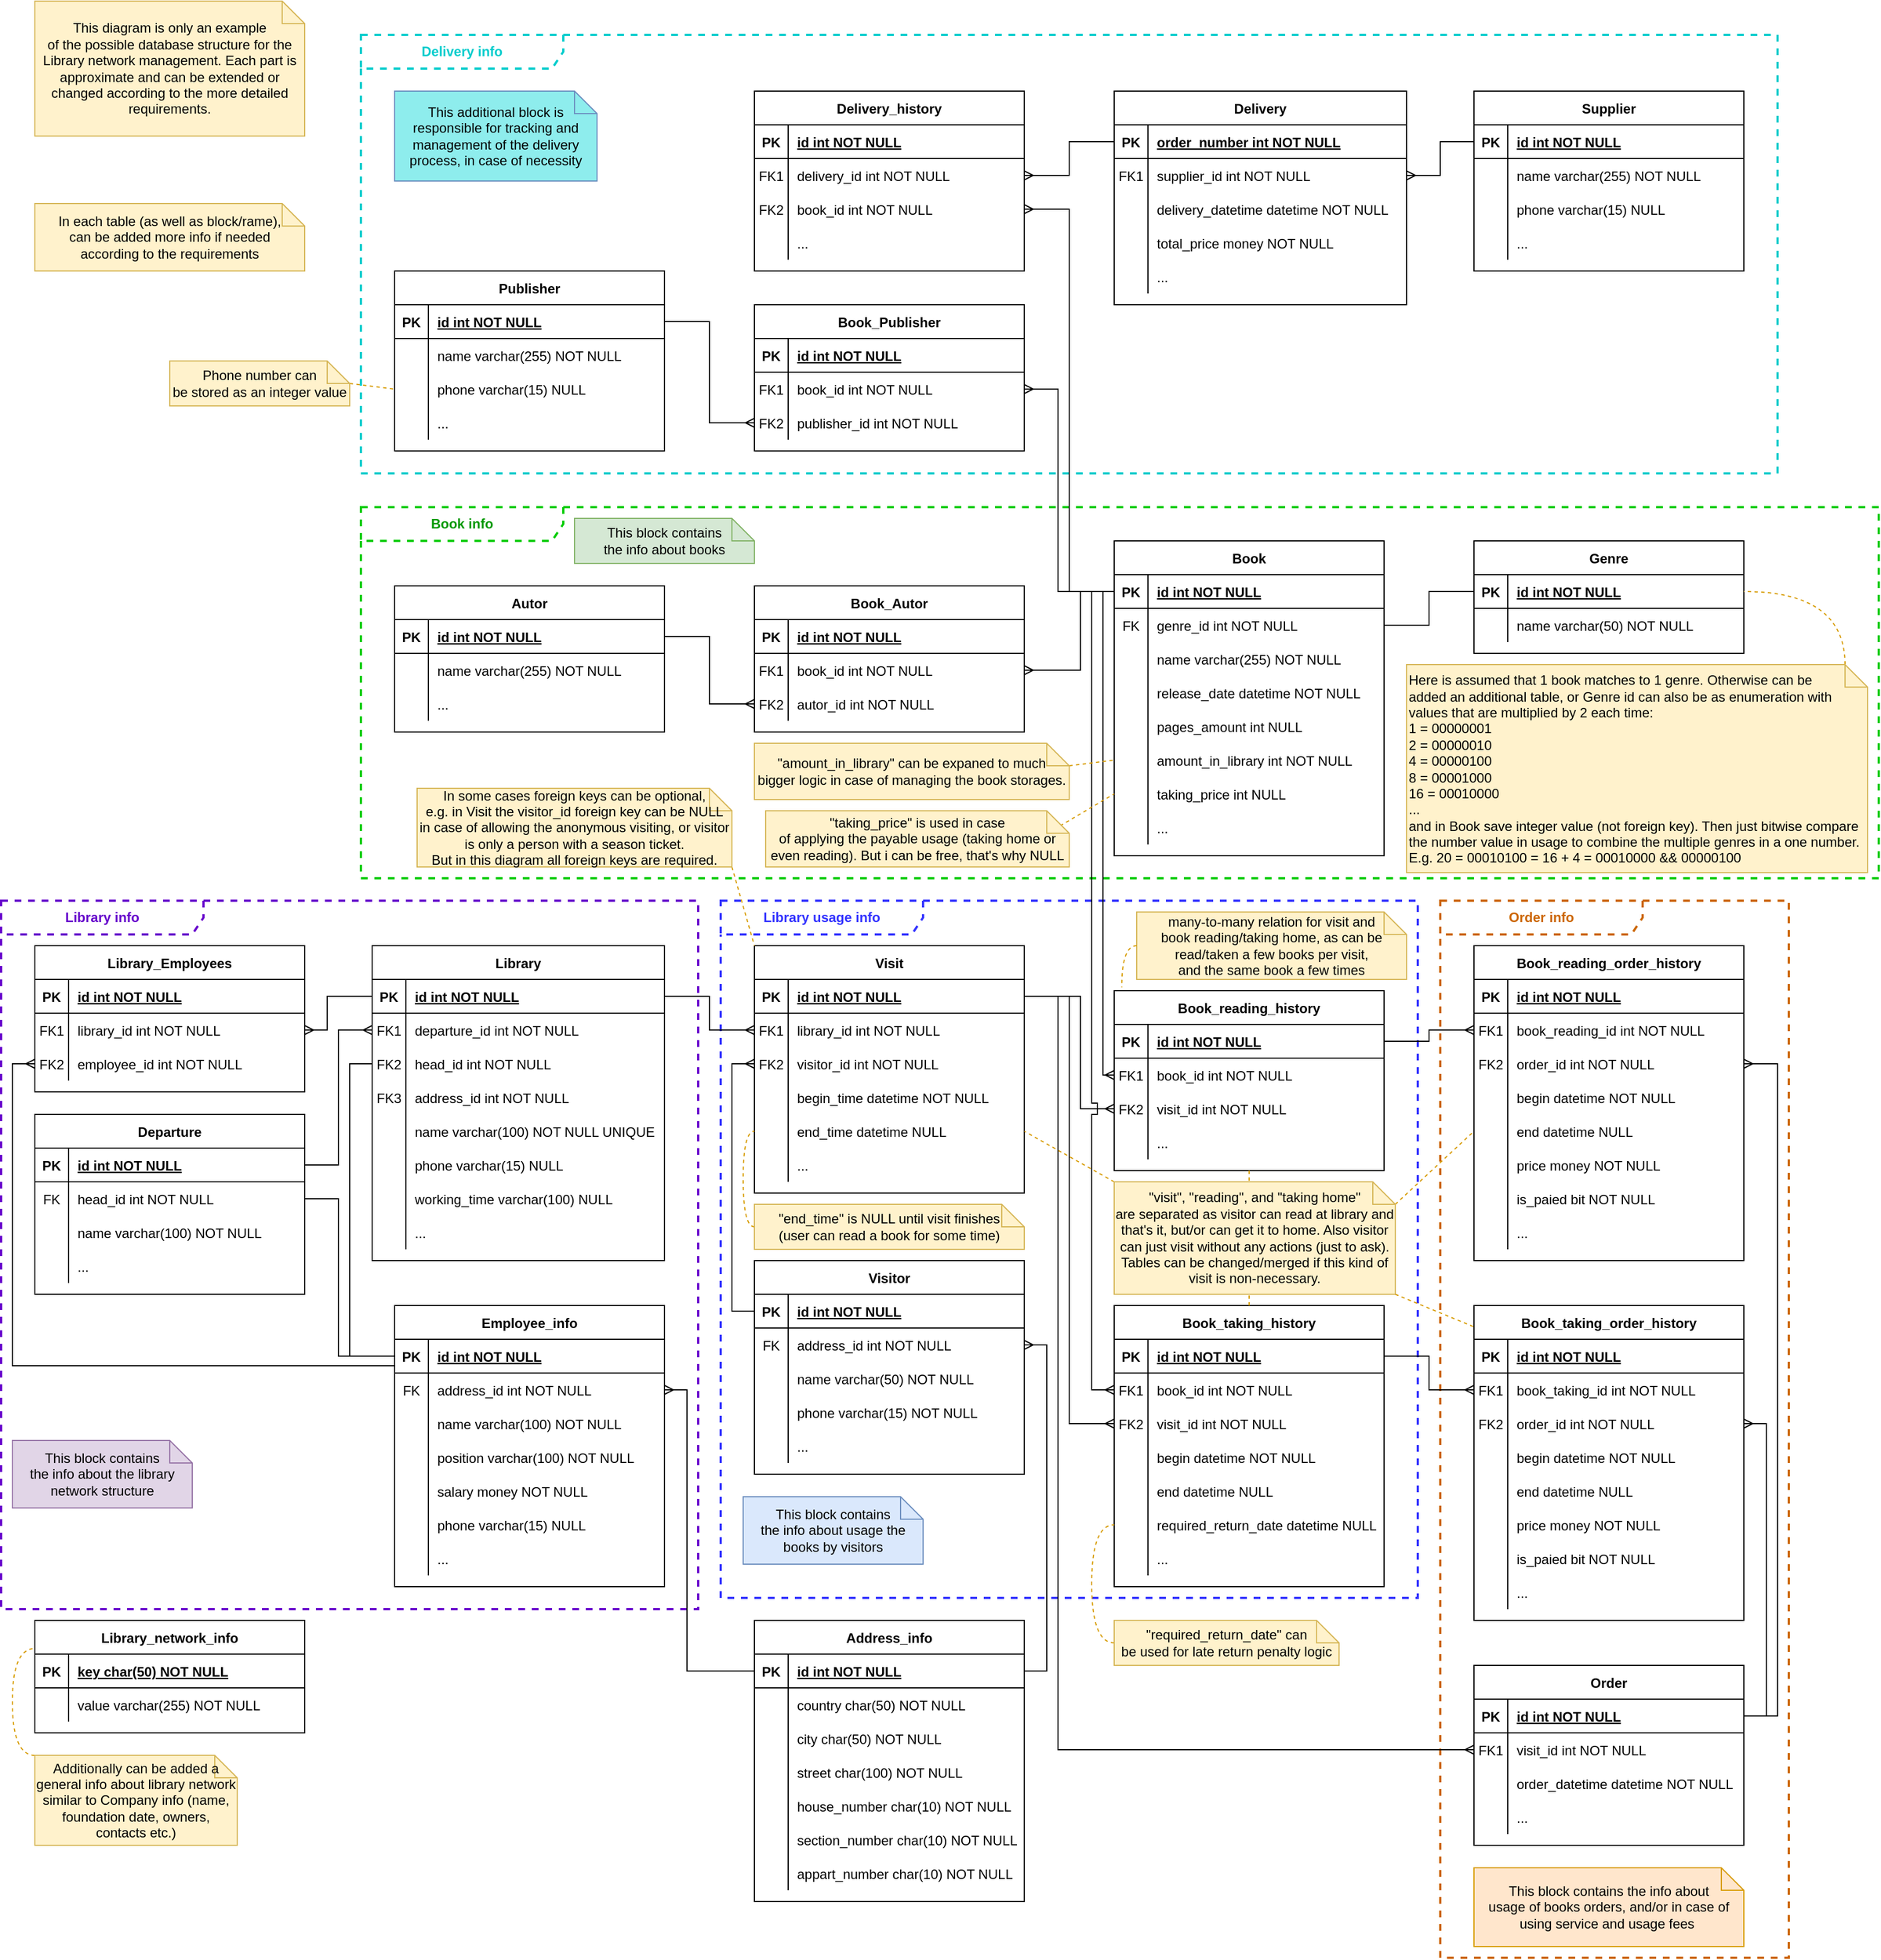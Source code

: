 <mxfile version="24.1.0" type="device">
  <diagram id="R2lEEEUBdFMjLlhIrx00" name="Page-1">
    <mxGraphModel dx="5250" dy="4245" grid="1" gridSize="10" guides="1" tooltips="1" connect="1" arrows="1" fold="1" page="1" pageScale="1" pageWidth="850" pageHeight="1100" math="0" shadow="0" extFonts="Permanent Marker^https://fonts.googleapis.com/css?family=Permanent+Marker">
      <root>
        <mxCell id="0" />
        <mxCell id="1" parent="0" />
        <mxCell id="LG5Rcnnn70mF9fJcaqmu-550" value="&lt;b&gt;Order info&lt;/b&gt;" style="shape=umlFrame;whiteSpace=wrap;html=1;pointerEvents=0;width=180;height=30;fillColor=none;dashed=1;strokeColor=#CC6600;fontColor=#CC6600;strokeWidth=2;" vertex="1" parent="1">
          <mxGeometry x="1290" y="-280" width="310" height="940" as="geometry" />
        </mxCell>
        <mxCell id="LG5Rcnnn70mF9fJcaqmu-547" value="&lt;b&gt;Book info&lt;/b&gt;" style="shape=umlFrame;whiteSpace=wrap;html=1;pointerEvents=0;width=180;height=30;fillColor=none;dashed=1;strokeColor=#00CC00;fontColor=#009900;strokeWidth=2;" vertex="1" parent="1">
          <mxGeometry x="330" y="-630" width="1350" height="330" as="geometry" />
        </mxCell>
        <mxCell id="LG5Rcnnn70mF9fJcaqmu-548" value="&lt;b&gt;Library info&lt;/b&gt;" style="shape=umlFrame;whiteSpace=wrap;html=1;pointerEvents=0;width=180;height=30;fillColor=none;dashed=1;strokeColor=#6600CC;fontColor=#6600CC;strokeWidth=2;" vertex="1" parent="1">
          <mxGeometry x="10" y="-280" width="620" height="630" as="geometry" />
        </mxCell>
        <mxCell id="LG5Rcnnn70mF9fJcaqmu-546" value="&lt;b&gt;Delivery info&lt;/b&gt;" style="shape=umlFrame;whiteSpace=wrap;html=1;pointerEvents=0;width=180;height=30;fillColor=none;dashed=1;strokeColor=#00CCCC;fontColor=#00CCCC;strokeWidth=2;" vertex="1" parent="1">
          <mxGeometry x="330" y="-1050" width="1260" height="390" as="geometry" />
        </mxCell>
        <mxCell id="NlbA-2xoPmy6qNa5MMHt-104" value="Library_network_info" style="shape=table;startSize=30;container=1;collapsible=1;childLayout=tableLayout;fixedRows=1;rowLines=0;fontStyle=1;align=center;resizeLast=1;" parent="1" vertex="1">
          <mxGeometry x="40" y="360" width="240" height="100" as="geometry" />
        </mxCell>
        <mxCell id="NlbA-2xoPmy6qNa5MMHt-105" value="" style="shape=partialRectangle;collapsible=0;dropTarget=0;pointerEvents=0;fillColor=none;points=[[0,0.5],[1,0.5]];portConstraint=eastwest;top=0;left=0;right=0;bottom=1;" parent="NlbA-2xoPmy6qNa5MMHt-104" vertex="1">
          <mxGeometry y="30" width="240" height="30" as="geometry" />
        </mxCell>
        <mxCell id="NlbA-2xoPmy6qNa5MMHt-106" value="PK" style="shape=partialRectangle;overflow=hidden;connectable=0;fillColor=none;top=0;left=0;bottom=0;right=0;fontStyle=1;" parent="NlbA-2xoPmy6qNa5MMHt-105" vertex="1">
          <mxGeometry width="30" height="30" as="geometry">
            <mxRectangle width="30" height="30" as="alternateBounds" />
          </mxGeometry>
        </mxCell>
        <mxCell id="NlbA-2xoPmy6qNa5MMHt-107" value="key char(50) NOT NULL" style="shape=partialRectangle;overflow=hidden;connectable=0;fillColor=none;top=0;left=0;bottom=0;right=0;align=left;spacingLeft=6;fontStyle=5;" parent="NlbA-2xoPmy6qNa5MMHt-105" vertex="1">
          <mxGeometry x="30" width="210" height="30" as="geometry">
            <mxRectangle width="210" height="30" as="alternateBounds" />
          </mxGeometry>
        </mxCell>
        <mxCell id="NlbA-2xoPmy6qNa5MMHt-108" value="" style="shape=partialRectangle;collapsible=0;dropTarget=0;pointerEvents=0;fillColor=none;points=[[0,0.5],[1,0.5]];portConstraint=eastwest;top=0;left=0;right=0;bottom=0;" parent="NlbA-2xoPmy6qNa5MMHt-104" vertex="1">
          <mxGeometry y="60" width="240" height="30" as="geometry" />
        </mxCell>
        <mxCell id="NlbA-2xoPmy6qNa5MMHt-109" value="" style="shape=partialRectangle;overflow=hidden;connectable=0;fillColor=none;top=0;left=0;bottom=0;right=0;" parent="NlbA-2xoPmy6qNa5MMHt-108" vertex="1">
          <mxGeometry width="30" height="30" as="geometry">
            <mxRectangle width="30" height="30" as="alternateBounds" />
          </mxGeometry>
        </mxCell>
        <mxCell id="NlbA-2xoPmy6qNa5MMHt-110" value="value varchar(255) NOT NULL" style="shape=partialRectangle;overflow=hidden;connectable=0;fillColor=none;top=0;left=0;bottom=0;right=0;align=left;spacingLeft=6;" parent="NlbA-2xoPmy6qNa5MMHt-108" vertex="1">
          <mxGeometry x="30" width="210" height="30" as="geometry">
            <mxRectangle width="210" height="30" as="alternateBounds" />
          </mxGeometry>
        </mxCell>
        <mxCell id="NlbA-2xoPmy6qNa5MMHt-168" value="Visitor" style="shape=table;startSize=30;container=1;collapsible=1;childLayout=tableLayout;fixedRows=1;rowLines=0;fontStyle=1;align=center;resizeLast=1;" parent="1" vertex="1">
          <mxGeometry x="680" y="40" width="240" height="190" as="geometry" />
        </mxCell>
        <mxCell id="NlbA-2xoPmy6qNa5MMHt-169" value="" style="shape=partialRectangle;collapsible=0;dropTarget=0;pointerEvents=0;fillColor=none;points=[[0,0.5],[1,0.5]];portConstraint=eastwest;top=0;left=0;right=0;bottom=1;" parent="NlbA-2xoPmy6qNa5MMHt-168" vertex="1">
          <mxGeometry y="30" width="240" height="30" as="geometry" />
        </mxCell>
        <mxCell id="NlbA-2xoPmy6qNa5MMHt-170" value="PK" style="shape=partialRectangle;overflow=hidden;connectable=0;fillColor=none;top=0;left=0;bottom=0;right=0;fontStyle=1;" parent="NlbA-2xoPmy6qNa5MMHt-169" vertex="1">
          <mxGeometry width="30" height="30" as="geometry">
            <mxRectangle width="30" height="30" as="alternateBounds" />
          </mxGeometry>
        </mxCell>
        <mxCell id="NlbA-2xoPmy6qNa5MMHt-171" value="id int NOT NULL " style="shape=partialRectangle;overflow=hidden;connectable=0;fillColor=none;top=0;left=0;bottom=0;right=0;align=left;spacingLeft=6;fontStyle=5;" parent="NlbA-2xoPmy6qNa5MMHt-169" vertex="1">
          <mxGeometry x="30" width="210" height="30" as="geometry">
            <mxRectangle width="210" height="30" as="alternateBounds" />
          </mxGeometry>
        </mxCell>
        <mxCell id="NlbA-2xoPmy6qNa5MMHt-175" value="" style="shape=partialRectangle;collapsible=0;dropTarget=0;pointerEvents=0;fillColor=none;points=[[0,0.5],[1,0.5]];portConstraint=eastwest;top=0;left=0;right=0;bottom=0;" parent="NlbA-2xoPmy6qNa5MMHt-168" vertex="1">
          <mxGeometry y="60" width="240" height="30" as="geometry" />
        </mxCell>
        <mxCell id="NlbA-2xoPmy6qNa5MMHt-176" value="FK" style="shape=partialRectangle;overflow=hidden;connectable=0;fillColor=none;top=0;left=0;bottom=0;right=0;" parent="NlbA-2xoPmy6qNa5MMHt-175" vertex="1">
          <mxGeometry width="30" height="30" as="geometry">
            <mxRectangle width="30" height="30" as="alternateBounds" />
          </mxGeometry>
        </mxCell>
        <mxCell id="NlbA-2xoPmy6qNa5MMHt-177" value="address_id int NOT NULL" style="shape=partialRectangle;overflow=hidden;connectable=0;fillColor=none;top=0;left=0;bottom=0;right=0;align=left;spacingLeft=6;" parent="NlbA-2xoPmy6qNa5MMHt-175" vertex="1">
          <mxGeometry x="30" width="210" height="30" as="geometry">
            <mxRectangle width="210" height="30" as="alternateBounds" />
          </mxGeometry>
        </mxCell>
        <mxCell id="NlbA-2xoPmy6qNa5MMHt-178" value="" style="shape=partialRectangle;collapsible=0;dropTarget=0;pointerEvents=0;fillColor=none;points=[[0,0.5],[1,0.5]];portConstraint=eastwest;top=0;left=0;right=0;bottom=0;" parent="NlbA-2xoPmy6qNa5MMHt-168" vertex="1">
          <mxGeometry y="90" width="240" height="30" as="geometry" />
        </mxCell>
        <mxCell id="NlbA-2xoPmy6qNa5MMHt-179" value="" style="shape=partialRectangle;overflow=hidden;connectable=0;fillColor=none;top=0;left=0;bottom=0;right=0;" parent="NlbA-2xoPmy6qNa5MMHt-178" vertex="1">
          <mxGeometry width="30" height="30" as="geometry">
            <mxRectangle width="30" height="30" as="alternateBounds" />
          </mxGeometry>
        </mxCell>
        <mxCell id="NlbA-2xoPmy6qNa5MMHt-180" value="name varchar(50) NOT NULL" style="shape=partialRectangle;overflow=hidden;connectable=0;fillColor=none;top=0;left=0;bottom=0;right=0;align=left;spacingLeft=6;" parent="NlbA-2xoPmy6qNa5MMHt-178" vertex="1">
          <mxGeometry x="30" width="210" height="30" as="geometry">
            <mxRectangle width="210" height="30" as="alternateBounds" />
          </mxGeometry>
        </mxCell>
        <mxCell id="NlbA-2xoPmy6qNa5MMHt-184" value="" style="shape=partialRectangle;collapsible=0;dropTarget=0;pointerEvents=0;fillColor=none;points=[[0,0.5],[1,0.5]];portConstraint=eastwest;top=0;left=0;right=0;bottom=0;" parent="NlbA-2xoPmy6qNa5MMHt-168" vertex="1">
          <mxGeometry y="120" width="240" height="30" as="geometry" />
        </mxCell>
        <mxCell id="NlbA-2xoPmy6qNa5MMHt-185" value="" style="shape=partialRectangle;overflow=hidden;connectable=0;fillColor=none;top=0;left=0;bottom=0;right=0;" parent="NlbA-2xoPmy6qNa5MMHt-184" vertex="1">
          <mxGeometry width="30" height="30" as="geometry">
            <mxRectangle width="30" height="30" as="alternateBounds" />
          </mxGeometry>
        </mxCell>
        <mxCell id="NlbA-2xoPmy6qNa5MMHt-186" value="phone varchar(15) NOT NULL" style="shape=partialRectangle;overflow=hidden;connectable=0;fillColor=none;top=0;left=0;bottom=0;right=0;align=left;spacingLeft=6;" parent="NlbA-2xoPmy6qNa5MMHt-184" vertex="1">
          <mxGeometry x="30" width="210" height="30" as="geometry">
            <mxRectangle width="210" height="30" as="alternateBounds" />
          </mxGeometry>
        </mxCell>
        <mxCell id="LG5Rcnnn70mF9fJcaqmu-521" value="" style="shape=partialRectangle;collapsible=0;dropTarget=0;pointerEvents=0;fillColor=none;points=[[0,0.5],[1,0.5]];portConstraint=eastwest;top=0;left=0;right=0;bottom=0;" vertex="1" parent="NlbA-2xoPmy6qNa5MMHt-168">
          <mxGeometry y="150" width="240" height="30" as="geometry" />
        </mxCell>
        <mxCell id="LG5Rcnnn70mF9fJcaqmu-522" value="" style="shape=partialRectangle;overflow=hidden;connectable=0;fillColor=none;top=0;left=0;bottom=0;right=0;" vertex="1" parent="LG5Rcnnn70mF9fJcaqmu-521">
          <mxGeometry width="30" height="30" as="geometry">
            <mxRectangle width="30" height="30" as="alternateBounds" />
          </mxGeometry>
        </mxCell>
        <mxCell id="LG5Rcnnn70mF9fJcaqmu-523" value="..." style="shape=partialRectangle;overflow=hidden;connectable=0;fillColor=none;top=0;left=0;bottom=0;right=0;align=left;spacingLeft=6;" vertex="1" parent="LG5Rcnnn70mF9fJcaqmu-521">
          <mxGeometry x="30" width="210" height="30" as="geometry">
            <mxRectangle width="210" height="30" as="alternateBounds" />
          </mxGeometry>
        </mxCell>
        <mxCell id="NlbA-2xoPmy6qNa5MMHt-202" value="Address_info" style="shape=table;startSize=30;container=1;collapsible=1;childLayout=tableLayout;fixedRows=1;rowLines=0;fontStyle=1;align=center;resizeLast=1;" parent="1" vertex="1">
          <mxGeometry x="680" y="360" width="240" height="250" as="geometry" />
        </mxCell>
        <mxCell id="NlbA-2xoPmy6qNa5MMHt-203" value="" style="shape=partialRectangle;collapsible=0;dropTarget=0;pointerEvents=0;fillColor=none;points=[[0,0.5],[1,0.5]];portConstraint=eastwest;top=0;left=0;right=0;bottom=1;" parent="NlbA-2xoPmy6qNa5MMHt-202" vertex="1">
          <mxGeometry y="30" width="240" height="30" as="geometry" />
        </mxCell>
        <mxCell id="NlbA-2xoPmy6qNa5MMHt-204" value="PK" style="shape=partialRectangle;overflow=hidden;connectable=0;fillColor=none;top=0;left=0;bottom=0;right=0;fontStyle=1;" parent="NlbA-2xoPmy6qNa5MMHt-203" vertex="1">
          <mxGeometry width="30" height="30" as="geometry">
            <mxRectangle width="30" height="30" as="alternateBounds" />
          </mxGeometry>
        </mxCell>
        <mxCell id="NlbA-2xoPmy6qNa5MMHt-205" value="id int NOT NULL " style="shape=partialRectangle;overflow=hidden;connectable=0;fillColor=none;top=0;left=0;bottom=0;right=0;align=left;spacingLeft=6;fontStyle=5;" parent="NlbA-2xoPmy6qNa5MMHt-203" vertex="1">
          <mxGeometry x="30" width="210" height="30" as="geometry">
            <mxRectangle width="210" height="30" as="alternateBounds" />
          </mxGeometry>
        </mxCell>
        <mxCell id="NlbA-2xoPmy6qNa5MMHt-206" value="" style="shape=partialRectangle;collapsible=0;dropTarget=0;pointerEvents=0;fillColor=none;points=[[0,0.5],[1,0.5]];portConstraint=eastwest;top=0;left=0;right=0;bottom=0;" parent="NlbA-2xoPmy6qNa5MMHt-202" vertex="1">
          <mxGeometry y="60" width="240" height="30" as="geometry" />
        </mxCell>
        <mxCell id="NlbA-2xoPmy6qNa5MMHt-207" value="" style="shape=partialRectangle;overflow=hidden;connectable=0;fillColor=none;top=0;left=0;bottom=0;right=0;" parent="NlbA-2xoPmy6qNa5MMHt-206" vertex="1">
          <mxGeometry width="30" height="30" as="geometry">
            <mxRectangle width="30" height="30" as="alternateBounds" />
          </mxGeometry>
        </mxCell>
        <mxCell id="NlbA-2xoPmy6qNa5MMHt-208" value="country char(50) NOT NULL" style="shape=partialRectangle;overflow=hidden;connectable=0;fillColor=none;top=0;left=0;bottom=0;right=0;align=left;spacingLeft=6;" parent="NlbA-2xoPmy6qNa5MMHt-206" vertex="1">
          <mxGeometry x="30" width="210" height="30" as="geometry">
            <mxRectangle width="210" height="30" as="alternateBounds" />
          </mxGeometry>
        </mxCell>
        <mxCell id="NlbA-2xoPmy6qNa5MMHt-209" value="" style="shape=partialRectangle;collapsible=0;dropTarget=0;pointerEvents=0;fillColor=none;points=[[0,0.5],[1,0.5]];portConstraint=eastwest;top=0;left=0;right=0;bottom=0;" parent="NlbA-2xoPmy6qNa5MMHt-202" vertex="1">
          <mxGeometry y="90" width="240" height="30" as="geometry" />
        </mxCell>
        <mxCell id="NlbA-2xoPmy6qNa5MMHt-210" value="" style="shape=partialRectangle;overflow=hidden;connectable=0;fillColor=none;top=0;left=0;bottom=0;right=0;" parent="NlbA-2xoPmy6qNa5MMHt-209" vertex="1">
          <mxGeometry width="30" height="30" as="geometry">
            <mxRectangle width="30" height="30" as="alternateBounds" />
          </mxGeometry>
        </mxCell>
        <mxCell id="NlbA-2xoPmy6qNa5MMHt-211" value="city char(50) NOT NULL" style="shape=partialRectangle;overflow=hidden;connectable=0;fillColor=none;top=0;left=0;bottom=0;right=0;align=left;spacingLeft=6;" parent="NlbA-2xoPmy6qNa5MMHt-209" vertex="1">
          <mxGeometry x="30" width="210" height="30" as="geometry">
            <mxRectangle width="210" height="30" as="alternateBounds" />
          </mxGeometry>
        </mxCell>
        <mxCell id="NlbA-2xoPmy6qNa5MMHt-212" value="" style="shape=partialRectangle;collapsible=0;dropTarget=0;pointerEvents=0;fillColor=none;points=[[0,0.5],[1,0.5]];portConstraint=eastwest;top=0;left=0;right=0;bottom=0;" parent="NlbA-2xoPmy6qNa5MMHt-202" vertex="1">
          <mxGeometry y="120" width="240" height="30" as="geometry" />
        </mxCell>
        <mxCell id="NlbA-2xoPmy6qNa5MMHt-213" value="" style="shape=partialRectangle;overflow=hidden;connectable=0;fillColor=none;top=0;left=0;bottom=0;right=0;" parent="NlbA-2xoPmy6qNa5MMHt-212" vertex="1">
          <mxGeometry width="30" height="30" as="geometry">
            <mxRectangle width="30" height="30" as="alternateBounds" />
          </mxGeometry>
        </mxCell>
        <mxCell id="NlbA-2xoPmy6qNa5MMHt-214" value="street char(100) NOT NULL" style="shape=partialRectangle;overflow=hidden;connectable=0;fillColor=none;top=0;left=0;bottom=0;right=0;align=left;spacingLeft=6;" parent="NlbA-2xoPmy6qNa5MMHt-212" vertex="1">
          <mxGeometry x="30" width="210" height="30" as="geometry">
            <mxRectangle width="210" height="30" as="alternateBounds" />
          </mxGeometry>
        </mxCell>
        <mxCell id="NlbA-2xoPmy6qNa5MMHt-215" value="" style="shape=partialRectangle;collapsible=0;dropTarget=0;pointerEvents=0;fillColor=none;points=[[0,0.5],[1,0.5]];portConstraint=eastwest;top=0;left=0;right=0;bottom=0;" parent="NlbA-2xoPmy6qNa5MMHt-202" vertex="1">
          <mxGeometry y="150" width="240" height="30" as="geometry" />
        </mxCell>
        <mxCell id="NlbA-2xoPmy6qNa5MMHt-216" value="" style="shape=partialRectangle;overflow=hidden;connectable=0;fillColor=none;top=0;left=0;bottom=0;right=0;" parent="NlbA-2xoPmy6qNa5MMHt-215" vertex="1">
          <mxGeometry width="30" height="30" as="geometry">
            <mxRectangle width="30" height="30" as="alternateBounds" />
          </mxGeometry>
        </mxCell>
        <mxCell id="NlbA-2xoPmy6qNa5MMHt-217" value="house_number char(10) NOT NULL" style="shape=partialRectangle;overflow=hidden;connectable=0;fillColor=none;top=0;left=0;bottom=0;right=0;align=left;spacingLeft=6;" parent="NlbA-2xoPmy6qNa5MMHt-215" vertex="1">
          <mxGeometry x="30" width="210" height="30" as="geometry">
            <mxRectangle width="210" height="30" as="alternateBounds" />
          </mxGeometry>
        </mxCell>
        <mxCell id="NlbA-2xoPmy6qNa5MMHt-218" value="" style="shape=partialRectangle;collapsible=0;dropTarget=0;pointerEvents=0;fillColor=none;points=[[0,0.5],[1,0.5]];portConstraint=eastwest;top=0;left=0;right=0;bottom=0;" parent="NlbA-2xoPmy6qNa5MMHt-202" vertex="1">
          <mxGeometry y="180" width="240" height="30" as="geometry" />
        </mxCell>
        <mxCell id="NlbA-2xoPmy6qNa5MMHt-219" value="" style="shape=partialRectangle;overflow=hidden;connectable=0;fillColor=none;top=0;left=0;bottom=0;right=0;" parent="NlbA-2xoPmy6qNa5MMHt-218" vertex="1">
          <mxGeometry width="30" height="30" as="geometry">
            <mxRectangle width="30" height="30" as="alternateBounds" />
          </mxGeometry>
        </mxCell>
        <mxCell id="NlbA-2xoPmy6qNa5MMHt-220" value="section_number char(10) NOT NULL" style="shape=partialRectangle;overflow=hidden;connectable=0;fillColor=none;top=0;left=0;bottom=0;right=0;align=left;spacingLeft=6;" parent="NlbA-2xoPmy6qNa5MMHt-218" vertex="1">
          <mxGeometry x="30" width="210" height="30" as="geometry">
            <mxRectangle width="210" height="30" as="alternateBounds" />
          </mxGeometry>
        </mxCell>
        <mxCell id="NlbA-2xoPmy6qNa5MMHt-221" value="" style="shape=partialRectangle;collapsible=0;dropTarget=0;pointerEvents=0;fillColor=none;points=[[0,0.5],[1,0.5]];portConstraint=eastwest;top=0;left=0;right=0;bottom=0;" parent="NlbA-2xoPmy6qNa5MMHt-202" vertex="1">
          <mxGeometry y="210" width="240" height="30" as="geometry" />
        </mxCell>
        <mxCell id="NlbA-2xoPmy6qNa5MMHt-222" value="" style="shape=partialRectangle;overflow=hidden;connectable=0;fillColor=none;top=0;left=0;bottom=0;right=0;" parent="NlbA-2xoPmy6qNa5MMHt-221" vertex="1">
          <mxGeometry width="30" height="30" as="geometry">
            <mxRectangle width="30" height="30" as="alternateBounds" />
          </mxGeometry>
        </mxCell>
        <mxCell id="NlbA-2xoPmy6qNa5MMHt-223" value="appart_number char(10) NOT NULL" style="shape=partialRectangle;overflow=hidden;connectable=0;fillColor=none;top=0;left=0;bottom=0;right=0;align=left;spacingLeft=6;" parent="NlbA-2xoPmy6qNa5MMHt-221" vertex="1">
          <mxGeometry x="30" width="210" height="30" as="geometry">
            <mxRectangle width="210" height="30" as="alternateBounds" />
          </mxGeometry>
        </mxCell>
        <mxCell id="LG5Rcnnn70mF9fJcaqmu-35" value="Departure" style="shape=table;startSize=30;container=1;collapsible=1;childLayout=tableLayout;fixedRows=1;rowLines=0;fontStyle=1;align=center;resizeLast=1;" vertex="1" parent="1">
          <mxGeometry x="40" y="-90" width="240" height="160" as="geometry" />
        </mxCell>
        <mxCell id="LG5Rcnnn70mF9fJcaqmu-36" value="" style="shape=partialRectangle;collapsible=0;dropTarget=0;pointerEvents=0;fillColor=none;points=[[0,0.5],[1,0.5]];portConstraint=eastwest;top=0;left=0;right=0;bottom=1;" vertex="1" parent="LG5Rcnnn70mF9fJcaqmu-35">
          <mxGeometry y="30" width="240" height="30" as="geometry" />
        </mxCell>
        <mxCell id="LG5Rcnnn70mF9fJcaqmu-37" value="PK" style="shape=partialRectangle;overflow=hidden;connectable=0;fillColor=none;top=0;left=0;bottom=0;right=0;fontStyle=1;" vertex="1" parent="LG5Rcnnn70mF9fJcaqmu-36">
          <mxGeometry width="30" height="30" as="geometry">
            <mxRectangle width="30" height="30" as="alternateBounds" />
          </mxGeometry>
        </mxCell>
        <mxCell id="LG5Rcnnn70mF9fJcaqmu-38" value="id int NOT NULL" style="shape=partialRectangle;overflow=hidden;connectable=0;fillColor=none;top=0;left=0;bottom=0;right=0;align=left;spacingLeft=6;fontStyle=5;" vertex="1" parent="LG5Rcnnn70mF9fJcaqmu-36">
          <mxGeometry x="30" width="210" height="30" as="geometry">
            <mxRectangle width="210" height="30" as="alternateBounds" />
          </mxGeometry>
        </mxCell>
        <mxCell id="LG5Rcnnn70mF9fJcaqmu-39" value="" style="shape=partialRectangle;collapsible=0;dropTarget=0;pointerEvents=0;fillColor=none;points=[[0,0.5],[1,0.5]];portConstraint=eastwest;top=0;left=0;right=0;bottom=0;" vertex="1" parent="LG5Rcnnn70mF9fJcaqmu-35">
          <mxGeometry y="60" width="240" height="30" as="geometry" />
        </mxCell>
        <mxCell id="LG5Rcnnn70mF9fJcaqmu-40" value="FK" style="shape=partialRectangle;overflow=hidden;connectable=0;fillColor=none;top=0;left=0;bottom=0;right=0;" vertex="1" parent="LG5Rcnnn70mF9fJcaqmu-39">
          <mxGeometry width="30" height="30" as="geometry">
            <mxRectangle width="30" height="30" as="alternateBounds" />
          </mxGeometry>
        </mxCell>
        <mxCell id="LG5Rcnnn70mF9fJcaqmu-41" value="head_id int NOT NULL" style="shape=partialRectangle;overflow=hidden;connectable=0;fillColor=none;top=0;left=0;bottom=0;right=0;align=left;spacingLeft=6;" vertex="1" parent="LG5Rcnnn70mF9fJcaqmu-39">
          <mxGeometry x="30" width="210" height="30" as="geometry">
            <mxRectangle width="210" height="30" as="alternateBounds" />
          </mxGeometry>
        </mxCell>
        <mxCell id="LG5Rcnnn70mF9fJcaqmu-52" value="" style="shape=partialRectangle;collapsible=0;dropTarget=0;pointerEvents=0;fillColor=none;points=[[0,0.5],[1,0.5]];portConstraint=eastwest;top=0;left=0;right=0;bottom=0;" vertex="1" parent="LG5Rcnnn70mF9fJcaqmu-35">
          <mxGeometry y="90" width="240" height="30" as="geometry" />
        </mxCell>
        <mxCell id="LG5Rcnnn70mF9fJcaqmu-53" value="" style="shape=partialRectangle;overflow=hidden;connectable=0;fillColor=none;top=0;left=0;bottom=0;right=0;" vertex="1" parent="LG5Rcnnn70mF9fJcaqmu-52">
          <mxGeometry width="30" height="30" as="geometry">
            <mxRectangle width="30" height="30" as="alternateBounds" />
          </mxGeometry>
        </mxCell>
        <mxCell id="LG5Rcnnn70mF9fJcaqmu-54" value="name varchar(100) NOT NULL" style="shape=partialRectangle;overflow=hidden;connectable=0;fillColor=none;top=0;left=0;bottom=0;right=0;align=left;spacingLeft=6;" vertex="1" parent="LG5Rcnnn70mF9fJcaqmu-52">
          <mxGeometry x="30" width="210" height="30" as="geometry">
            <mxRectangle width="210" height="30" as="alternateBounds" />
          </mxGeometry>
        </mxCell>
        <mxCell id="LG5Rcnnn70mF9fJcaqmu-99" value="" style="shape=partialRectangle;collapsible=0;dropTarget=0;pointerEvents=0;fillColor=none;points=[[0,0.5],[1,0.5]];portConstraint=eastwest;top=0;left=0;right=0;bottom=0;" vertex="1" parent="LG5Rcnnn70mF9fJcaqmu-35">
          <mxGeometry y="120" width="240" height="30" as="geometry" />
        </mxCell>
        <mxCell id="LG5Rcnnn70mF9fJcaqmu-100" value="" style="shape=partialRectangle;overflow=hidden;connectable=0;fillColor=none;top=0;left=0;bottom=0;right=0;" vertex="1" parent="LG5Rcnnn70mF9fJcaqmu-99">
          <mxGeometry width="30" height="30" as="geometry">
            <mxRectangle width="30" height="30" as="alternateBounds" />
          </mxGeometry>
        </mxCell>
        <mxCell id="LG5Rcnnn70mF9fJcaqmu-101" value="..." style="shape=partialRectangle;overflow=hidden;connectable=0;fillColor=none;top=0;left=0;bottom=0;right=0;align=left;spacingLeft=6;" vertex="1" parent="LG5Rcnnn70mF9fJcaqmu-99">
          <mxGeometry x="30" width="210" height="30" as="geometry">
            <mxRectangle width="210" height="30" as="alternateBounds" />
          </mxGeometry>
        </mxCell>
        <mxCell id="LG5Rcnnn70mF9fJcaqmu-58" value="Library" style="shape=table;startSize=30;container=1;collapsible=1;childLayout=tableLayout;fixedRows=1;rowLines=0;fontStyle=1;align=center;resizeLast=1;" vertex="1" parent="1">
          <mxGeometry x="340" y="-240" width="260" height="280" as="geometry" />
        </mxCell>
        <mxCell id="LG5Rcnnn70mF9fJcaqmu-59" value="" style="shape=partialRectangle;collapsible=0;dropTarget=0;pointerEvents=0;fillColor=none;points=[[0,0.5],[1,0.5]];portConstraint=eastwest;top=0;left=0;right=0;bottom=1;" vertex="1" parent="LG5Rcnnn70mF9fJcaqmu-58">
          <mxGeometry y="30" width="260" height="30" as="geometry" />
        </mxCell>
        <mxCell id="LG5Rcnnn70mF9fJcaqmu-60" value="PK" style="shape=partialRectangle;overflow=hidden;connectable=0;fillColor=none;top=0;left=0;bottom=0;right=0;fontStyle=1;" vertex="1" parent="LG5Rcnnn70mF9fJcaqmu-59">
          <mxGeometry width="30" height="30" as="geometry">
            <mxRectangle width="30" height="30" as="alternateBounds" />
          </mxGeometry>
        </mxCell>
        <mxCell id="LG5Rcnnn70mF9fJcaqmu-61" value="id int NOT NULL" style="shape=partialRectangle;overflow=hidden;connectable=0;fillColor=none;top=0;left=0;bottom=0;right=0;align=left;spacingLeft=6;fontStyle=5;" vertex="1" parent="LG5Rcnnn70mF9fJcaqmu-59">
          <mxGeometry x="30" width="230" height="30" as="geometry">
            <mxRectangle width="230" height="30" as="alternateBounds" />
          </mxGeometry>
        </mxCell>
        <mxCell id="LG5Rcnnn70mF9fJcaqmu-62" value="" style="shape=partialRectangle;collapsible=0;dropTarget=0;pointerEvents=0;fillColor=none;points=[[0,0.5],[1,0.5]];portConstraint=eastwest;top=0;left=0;right=0;bottom=0;" vertex="1" parent="LG5Rcnnn70mF9fJcaqmu-58">
          <mxGeometry y="60" width="260" height="30" as="geometry" />
        </mxCell>
        <mxCell id="LG5Rcnnn70mF9fJcaqmu-63" value="FK1" style="shape=partialRectangle;overflow=hidden;connectable=0;fillColor=none;top=0;left=0;bottom=0;right=0;" vertex="1" parent="LG5Rcnnn70mF9fJcaqmu-62">
          <mxGeometry width="30" height="30" as="geometry">
            <mxRectangle width="30" height="30" as="alternateBounds" />
          </mxGeometry>
        </mxCell>
        <mxCell id="LG5Rcnnn70mF9fJcaqmu-64" value="departure_id int NOT NULL" style="shape=partialRectangle;overflow=hidden;connectable=0;fillColor=none;top=0;left=0;bottom=0;right=0;align=left;spacingLeft=6;" vertex="1" parent="LG5Rcnnn70mF9fJcaqmu-62">
          <mxGeometry x="30" width="230" height="30" as="geometry">
            <mxRectangle width="230" height="30" as="alternateBounds" />
          </mxGeometry>
        </mxCell>
        <mxCell id="LG5Rcnnn70mF9fJcaqmu-65" value="" style="shape=partialRectangle;collapsible=0;dropTarget=0;pointerEvents=0;fillColor=none;points=[[0,0.5],[1,0.5]];portConstraint=eastwest;top=0;left=0;right=0;bottom=0;" vertex="1" parent="LG5Rcnnn70mF9fJcaqmu-58">
          <mxGeometry y="90" width="260" height="30" as="geometry" />
        </mxCell>
        <mxCell id="LG5Rcnnn70mF9fJcaqmu-66" value="FK2" style="shape=partialRectangle;overflow=hidden;connectable=0;fillColor=none;top=0;left=0;bottom=0;right=0;" vertex="1" parent="LG5Rcnnn70mF9fJcaqmu-65">
          <mxGeometry width="30" height="30" as="geometry">
            <mxRectangle width="30" height="30" as="alternateBounds" />
          </mxGeometry>
        </mxCell>
        <mxCell id="LG5Rcnnn70mF9fJcaqmu-67" value="head_id int NOT NULL" style="shape=partialRectangle;overflow=hidden;connectable=0;fillColor=none;top=0;left=0;bottom=0;right=0;align=left;spacingLeft=6;" vertex="1" parent="LG5Rcnnn70mF9fJcaqmu-65">
          <mxGeometry x="30" width="230" height="30" as="geometry">
            <mxRectangle width="230" height="30" as="alternateBounds" />
          </mxGeometry>
        </mxCell>
        <mxCell id="LG5Rcnnn70mF9fJcaqmu-68" value="" style="shape=partialRectangle;collapsible=0;dropTarget=0;pointerEvents=0;fillColor=none;points=[[0,0.5],[1,0.5]];portConstraint=eastwest;top=0;left=0;right=0;bottom=0;" vertex="1" parent="LG5Rcnnn70mF9fJcaqmu-58">
          <mxGeometry y="120" width="260" height="30" as="geometry" />
        </mxCell>
        <mxCell id="LG5Rcnnn70mF9fJcaqmu-69" value="FK3" style="shape=partialRectangle;overflow=hidden;connectable=0;fillColor=none;top=0;left=0;bottom=0;right=0;" vertex="1" parent="LG5Rcnnn70mF9fJcaqmu-68">
          <mxGeometry width="30" height="30" as="geometry">
            <mxRectangle width="30" height="30" as="alternateBounds" />
          </mxGeometry>
        </mxCell>
        <mxCell id="LG5Rcnnn70mF9fJcaqmu-70" value="address_id int NOT NULL" style="shape=partialRectangle;overflow=hidden;connectable=0;fillColor=none;top=0;left=0;bottom=0;right=0;align=left;spacingLeft=6;" vertex="1" parent="LG5Rcnnn70mF9fJcaqmu-68">
          <mxGeometry x="30" width="230" height="30" as="geometry">
            <mxRectangle width="230" height="30" as="alternateBounds" />
          </mxGeometry>
        </mxCell>
        <mxCell id="LG5Rcnnn70mF9fJcaqmu-71" value="" style="shape=partialRectangle;collapsible=0;dropTarget=0;pointerEvents=0;fillColor=none;points=[[0,0.5],[1,0.5]];portConstraint=eastwest;top=0;left=0;right=0;bottom=0;" vertex="1" parent="LG5Rcnnn70mF9fJcaqmu-58">
          <mxGeometry y="150" width="260" height="30" as="geometry" />
        </mxCell>
        <mxCell id="LG5Rcnnn70mF9fJcaqmu-72" value="" style="shape=partialRectangle;overflow=hidden;connectable=0;fillColor=none;top=0;left=0;bottom=0;right=0;" vertex="1" parent="LG5Rcnnn70mF9fJcaqmu-71">
          <mxGeometry width="30" height="30" as="geometry">
            <mxRectangle width="30" height="30" as="alternateBounds" />
          </mxGeometry>
        </mxCell>
        <mxCell id="LG5Rcnnn70mF9fJcaqmu-73" value="name varchar(100) NOT NULL UNIQUE" style="shape=partialRectangle;overflow=hidden;connectable=0;fillColor=none;top=0;left=0;bottom=0;right=0;align=left;spacingLeft=6;" vertex="1" parent="LG5Rcnnn70mF9fJcaqmu-71">
          <mxGeometry x="30" width="230" height="30" as="geometry">
            <mxRectangle width="230" height="30" as="alternateBounds" />
          </mxGeometry>
        </mxCell>
        <mxCell id="LG5Rcnnn70mF9fJcaqmu-74" value="" style="shape=partialRectangle;collapsible=0;dropTarget=0;pointerEvents=0;fillColor=none;points=[[0,0.5],[1,0.5]];portConstraint=eastwest;top=0;left=0;right=0;bottom=0;" vertex="1" parent="LG5Rcnnn70mF9fJcaqmu-58">
          <mxGeometry y="180" width="260" height="30" as="geometry" />
        </mxCell>
        <mxCell id="LG5Rcnnn70mF9fJcaqmu-75" value="" style="shape=partialRectangle;overflow=hidden;connectable=0;fillColor=none;top=0;left=0;bottom=0;right=0;" vertex="1" parent="LG5Rcnnn70mF9fJcaqmu-74">
          <mxGeometry width="30" height="30" as="geometry">
            <mxRectangle width="30" height="30" as="alternateBounds" />
          </mxGeometry>
        </mxCell>
        <mxCell id="LG5Rcnnn70mF9fJcaqmu-76" value="phone varchar(15) NULL" style="shape=partialRectangle;overflow=hidden;connectable=0;fillColor=none;top=0;left=0;bottom=0;right=0;align=left;spacingLeft=6;" vertex="1" parent="LG5Rcnnn70mF9fJcaqmu-74">
          <mxGeometry x="30" width="230" height="30" as="geometry">
            <mxRectangle width="230" height="30" as="alternateBounds" />
          </mxGeometry>
        </mxCell>
        <mxCell id="LG5Rcnnn70mF9fJcaqmu-77" value="" style="shape=partialRectangle;collapsible=0;dropTarget=0;pointerEvents=0;fillColor=none;points=[[0,0.5],[1,0.5]];portConstraint=eastwest;top=0;left=0;right=0;bottom=0;" vertex="1" parent="LG5Rcnnn70mF9fJcaqmu-58">
          <mxGeometry y="210" width="260" height="30" as="geometry" />
        </mxCell>
        <mxCell id="LG5Rcnnn70mF9fJcaqmu-78" value="" style="shape=partialRectangle;overflow=hidden;connectable=0;fillColor=none;top=0;left=0;bottom=0;right=0;" vertex="1" parent="LG5Rcnnn70mF9fJcaqmu-77">
          <mxGeometry width="30" height="30" as="geometry">
            <mxRectangle width="30" height="30" as="alternateBounds" />
          </mxGeometry>
        </mxCell>
        <mxCell id="LG5Rcnnn70mF9fJcaqmu-79" value="working_time varchar(100) NULL" style="shape=partialRectangle;overflow=hidden;connectable=0;fillColor=none;top=0;left=0;bottom=0;right=0;align=left;spacingLeft=6;" vertex="1" parent="LG5Rcnnn70mF9fJcaqmu-77">
          <mxGeometry x="30" width="230" height="30" as="geometry">
            <mxRectangle width="230" height="30" as="alternateBounds" />
          </mxGeometry>
        </mxCell>
        <mxCell id="LG5Rcnnn70mF9fJcaqmu-102" value="" style="shape=partialRectangle;collapsible=0;dropTarget=0;pointerEvents=0;fillColor=none;points=[[0,0.5],[1,0.5]];portConstraint=eastwest;top=0;left=0;right=0;bottom=0;" vertex="1" parent="LG5Rcnnn70mF9fJcaqmu-58">
          <mxGeometry y="240" width="260" height="30" as="geometry" />
        </mxCell>
        <mxCell id="LG5Rcnnn70mF9fJcaqmu-103" value="" style="shape=partialRectangle;overflow=hidden;connectable=0;fillColor=none;top=0;left=0;bottom=0;right=0;" vertex="1" parent="LG5Rcnnn70mF9fJcaqmu-102">
          <mxGeometry width="30" height="30" as="geometry">
            <mxRectangle width="30" height="30" as="alternateBounds" />
          </mxGeometry>
        </mxCell>
        <mxCell id="LG5Rcnnn70mF9fJcaqmu-104" value="..." style="shape=partialRectangle;overflow=hidden;connectable=0;fillColor=none;top=0;left=0;bottom=0;right=0;align=left;spacingLeft=6;" vertex="1" parent="LG5Rcnnn70mF9fJcaqmu-102">
          <mxGeometry x="30" width="230" height="30" as="geometry">
            <mxRectangle width="230" height="30" as="alternateBounds" />
          </mxGeometry>
        </mxCell>
        <mxCell id="LG5Rcnnn70mF9fJcaqmu-80" value="Employee_info" style="shape=table;startSize=30;container=1;collapsible=1;childLayout=tableLayout;fixedRows=1;rowLines=0;fontStyle=1;align=center;resizeLast=1;" vertex="1" parent="1">
          <mxGeometry x="360" y="80" width="240" height="250.0" as="geometry" />
        </mxCell>
        <mxCell id="LG5Rcnnn70mF9fJcaqmu-81" value="" style="shape=partialRectangle;collapsible=0;dropTarget=0;pointerEvents=0;fillColor=none;points=[[0,0.5],[1,0.5]];portConstraint=eastwest;top=0;left=0;right=0;bottom=1;" vertex="1" parent="LG5Rcnnn70mF9fJcaqmu-80">
          <mxGeometry y="30" width="240" height="30" as="geometry" />
        </mxCell>
        <mxCell id="LG5Rcnnn70mF9fJcaqmu-82" value="PK" style="shape=partialRectangle;overflow=hidden;connectable=0;fillColor=none;top=0;left=0;bottom=0;right=0;fontStyle=1;" vertex="1" parent="LG5Rcnnn70mF9fJcaqmu-81">
          <mxGeometry width="30" height="30" as="geometry">
            <mxRectangle width="30" height="30" as="alternateBounds" />
          </mxGeometry>
        </mxCell>
        <mxCell id="LG5Rcnnn70mF9fJcaqmu-83" value="id int NOT NULL" style="shape=partialRectangle;overflow=hidden;connectable=0;fillColor=none;top=0;left=0;bottom=0;right=0;align=left;spacingLeft=6;fontStyle=5;" vertex="1" parent="LG5Rcnnn70mF9fJcaqmu-81">
          <mxGeometry x="30" width="210" height="30" as="geometry">
            <mxRectangle width="210" height="30" as="alternateBounds" />
          </mxGeometry>
        </mxCell>
        <mxCell id="LG5Rcnnn70mF9fJcaqmu-84" value="" style="shape=partialRectangle;collapsible=0;dropTarget=0;pointerEvents=0;fillColor=none;points=[[0,0.5],[1,0.5]];portConstraint=eastwest;top=0;left=0;right=0;bottom=0;" vertex="1" parent="LG5Rcnnn70mF9fJcaqmu-80">
          <mxGeometry y="60" width="240" height="30" as="geometry" />
        </mxCell>
        <mxCell id="LG5Rcnnn70mF9fJcaqmu-85" value="FK" style="shape=partialRectangle;overflow=hidden;connectable=0;fillColor=none;top=0;left=0;bottom=0;right=0;" vertex="1" parent="LG5Rcnnn70mF9fJcaqmu-84">
          <mxGeometry width="30" height="30" as="geometry">
            <mxRectangle width="30" height="30" as="alternateBounds" />
          </mxGeometry>
        </mxCell>
        <mxCell id="LG5Rcnnn70mF9fJcaqmu-86" value="address_id int NOT NULL" style="shape=partialRectangle;overflow=hidden;connectable=0;fillColor=none;top=0;left=0;bottom=0;right=0;align=left;spacingLeft=6;" vertex="1" parent="LG5Rcnnn70mF9fJcaqmu-84">
          <mxGeometry x="30" width="210" height="30" as="geometry">
            <mxRectangle width="210" height="30" as="alternateBounds" />
          </mxGeometry>
        </mxCell>
        <mxCell id="LG5Rcnnn70mF9fJcaqmu-87" value="" style="shape=partialRectangle;collapsible=0;dropTarget=0;pointerEvents=0;fillColor=none;points=[[0,0.5],[1,0.5]];portConstraint=eastwest;top=0;left=0;right=0;bottom=0;" vertex="1" parent="LG5Rcnnn70mF9fJcaqmu-80">
          <mxGeometry y="90" width="240" height="30" as="geometry" />
        </mxCell>
        <mxCell id="LG5Rcnnn70mF9fJcaqmu-88" value="" style="shape=partialRectangle;overflow=hidden;connectable=0;fillColor=none;top=0;left=0;bottom=0;right=0;" vertex="1" parent="LG5Rcnnn70mF9fJcaqmu-87">
          <mxGeometry width="30" height="30" as="geometry">
            <mxRectangle width="30" height="30" as="alternateBounds" />
          </mxGeometry>
        </mxCell>
        <mxCell id="LG5Rcnnn70mF9fJcaqmu-89" value="name varchar(100) NOT NULL" style="shape=partialRectangle;overflow=hidden;connectable=0;fillColor=none;top=0;left=0;bottom=0;right=0;align=left;spacingLeft=6;" vertex="1" parent="LG5Rcnnn70mF9fJcaqmu-87">
          <mxGeometry x="30" width="210" height="30" as="geometry">
            <mxRectangle width="210" height="30" as="alternateBounds" />
          </mxGeometry>
        </mxCell>
        <mxCell id="LG5Rcnnn70mF9fJcaqmu-90" value="" style="shape=partialRectangle;collapsible=0;dropTarget=0;pointerEvents=0;fillColor=none;points=[[0,0.5],[1,0.5]];portConstraint=eastwest;top=0;left=0;right=0;bottom=0;" vertex="1" parent="LG5Rcnnn70mF9fJcaqmu-80">
          <mxGeometry y="120" width="240" height="30" as="geometry" />
        </mxCell>
        <mxCell id="LG5Rcnnn70mF9fJcaqmu-91" value="" style="shape=partialRectangle;overflow=hidden;connectable=0;fillColor=none;top=0;left=0;bottom=0;right=0;" vertex="1" parent="LG5Rcnnn70mF9fJcaqmu-90">
          <mxGeometry width="30" height="30" as="geometry">
            <mxRectangle width="30" height="30" as="alternateBounds" />
          </mxGeometry>
        </mxCell>
        <mxCell id="LG5Rcnnn70mF9fJcaqmu-92" value="position varchar(100) NOT NULL" style="shape=partialRectangle;overflow=hidden;connectable=0;fillColor=none;top=0;left=0;bottom=0;right=0;align=left;spacingLeft=6;" vertex="1" parent="LG5Rcnnn70mF9fJcaqmu-90">
          <mxGeometry x="30" width="210" height="30" as="geometry">
            <mxRectangle width="210" height="30" as="alternateBounds" />
          </mxGeometry>
        </mxCell>
        <mxCell id="LG5Rcnnn70mF9fJcaqmu-93" value="" style="shape=partialRectangle;collapsible=0;dropTarget=0;pointerEvents=0;fillColor=none;points=[[0,0.5],[1,0.5]];portConstraint=eastwest;top=0;left=0;right=0;bottom=0;" vertex="1" parent="LG5Rcnnn70mF9fJcaqmu-80">
          <mxGeometry y="150" width="240" height="30" as="geometry" />
        </mxCell>
        <mxCell id="LG5Rcnnn70mF9fJcaqmu-94" value="" style="shape=partialRectangle;overflow=hidden;connectable=0;fillColor=none;top=0;left=0;bottom=0;right=0;" vertex="1" parent="LG5Rcnnn70mF9fJcaqmu-93">
          <mxGeometry width="30" height="30" as="geometry">
            <mxRectangle width="30" height="30" as="alternateBounds" />
          </mxGeometry>
        </mxCell>
        <mxCell id="LG5Rcnnn70mF9fJcaqmu-95" value="salary money NOT NULL" style="shape=partialRectangle;overflow=hidden;connectable=0;fillColor=none;top=0;left=0;bottom=0;right=0;align=left;spacingLeft=6;" vertex="1" parent="LG5Rcnnn70mF9fJcaqmu-93">
          <mxGeometry x="30" width="210" height="30" as="geometry">
            <mxRectangle width="210" height="30" as="alternateBounds" />
          </mxGeometry>
        </mxCell>
        <mxCell id="LG5Rcnnn70mF9fJcaqmu-96" value="" style="shape=partialRectangle;collapsible=0;dropTarget=0;pointerEvents=0;fillColor=none;points=[[0,0.5],[1,0.5]];portConstraint=eastwest;top=0;left=0;right=0;bottom=0;" vertex="1" parent="LG5Rcnnn70mF9fJcaqmu-80">
          <mxGeometry y="180" width="240" height="30" as="geometry" />
        </mxCell>
        <mxCell id="LG5Rcnnn70mF9fJcaqmu-97" value="" style="shape=partialRectangle;overflow=hidden;connectable=0;fillColor=none;top=0;left=0;bottom=0;right=0;" vertex="1" parent="LG5Rcnnn70mF9fJcaqmu-96">
          <mxGeometry width="30" height="30" as="geometry">
            <mxRectangle width="30" height="30" as="alternateBounds" />
          </mxGeometry>
        </mxCell>
        <mxCell id="LG5Rcnnn70mF9fJcaqmu-98" value="phone varchar(15) NULL" style="shape=partialRectangle;overflow=hidden;connectable=0;fillColor=none;top=0;left=0;bottom=0;right=0;align=left;spacingLeft=6;" vertex="1" parent="LG5Rcnnn70mF9fJcaqmu-96">
          <mxGeometry x="30" width="210" height="30" as="geometry">
            <mxRectangle width="210" height="30" as="alternateBounds" />
          </mxGeometry>
        </mxCell>
        <mxCell id="LG5Rcnnn70mF9fJcaqmu-527" value="" style="shape=partialRectangle;collapsible=0;dropTarget=0;pointerEvents=0;fillColor=none;points=[[0,0.5],[1,0.5]];portConstraint=eastwest;top=0;left=0;right=0;bottom=0;" vertex="1" parent="LG5Rcnnn70mF9fJcaqmu-80">
          <mxGeometry y="210" width="240" height="30" as="geometry" />
        </mxCell>
        <mxCell id="LG5Rcnnn70mF9fJcaqmu-528" value="" style="shape=partialRectangle;overflow=hidden;connectable=0;fillColor=none;top=0;left=0;bottom=0;right=0;" vertex="1" parent="LG5Rcnnn70mF9fJcaqmu-527">
          <mxGeometry width="30" height="30" as="geometry">
            <mxRectangle width="30" height="30" as="alternateBounds" />
          </mxGeometry>
        </mxCell>
        <mxCell id="LG5Rcnnn70mF9fJcaqmu-529" value="..." style="shape=partialRectangle;overflow=hidden;connectable=0;fillColor=none;top=0;left=0;bottom=0;right=0;align=left;spacingLeft=6;" vertex="1" parent="LG5Rcnnn70mF9fJcaqmu-527">
          <mxGeometry x="30" width="210" height="30" as="geometry">
            <mxRectangle width="210" height="30" as="alternateBounds" />
          </mxGeometry>
        </mxCell>
        <mxCell id="LG5Rcnnn70mF9fJcaqmu-118" value="Book" style="shape=table;startSize=30;container=1;collapsible=1;childLayout=tableLayout;fixedRows=1;rowLines=0;fontStyle=1;align=center;resizeLast=1;" vertex="1" parent="1">
          <mxGeometry x="1000" y="-600" width="240" height="280" as="geometry" />
        </mxCell>
        <mxCell id="LG5Rcnnn70mF9fJcaqmu-119" value="" style="shape=partialRectangle;collapsible=0;dropTarget=0;pointerEvents=0;fillColor=none;points=[[0,0.5],[1,0.5]];portConstraint=eastwest;top=0;left=0;right=0;bottom=1;" vertex="1" parent="LG5Rcnnn70mF9fJcaqmu-118">
          <mxGeometry y="30" width="240" height="30" as="geometry" />
        </mxCell>
        <mxCell id="LG5Rcnnn70mF9fJcaqmu-120" value="PK" style="shape=partialRectangle;overflow=hidden;connectable=0;fillColor=none;top=0;left=0;bottom=0;right=0;fontStyle=1;" vertex="1" parent="LG5Rcnnn70mF9fJcaqmu-119">
          <mxGeometry width="30" height="30" as="geometry">
            <mxRectangle width="30" height="30" as="alternateBounds" />
          </mxGeometry>
        </mxCell>
        <mxCell id="LG5Rcnnn70mF9fJcaqmu-121" value="id int NOT NULL " style="shape=partialRectangle;overflow=hidden;connectable=0;fillColor=none;top=0;left=0;bottom=0;right=0;align=left;spacingLeft=6;fontStyle=5;" vertex="1" parent="LG5Rcnnn70mF9fJcaqmu-119">
          <mxGeometry x="30" width="210" height="30" as="geometry">
            <mxRectangle width="210" height="30" as="alternateBounds" />
          </mxGeometry>
        </mxCell>
        <mxCell id="LG5Rcnnn70mF9fJcaqmu-122" value="" style="shape=partialRectangle;collapsible=0;dropTarget=0;pointerEvents=0;fillColor=none;points=[[0,0.5],[1,0.5]];portConstraint=eastwest;top=0;left=0;right=0;bottom=0;" vertex="1" parent="LG5Rcnnn70mF9fJcaqmu-118">
          <mxGeometry y="60" width="240" height="30" as="geometry" />
        </mxCell>
        <mxCell id="LG5Rcnnn70mF9fJcaqmu-123" value="FK" style="shape=partialRectangle;overflow=hidden;connectable=0;fillColor=none;top=0;left=0;bottom=0;right=0;" vertex="1" parent="LG5Rcnnn70mF9fJcaqmu-122">
          <mxGeometry width="30" height="30" as="geometry">
            <mxRectangle width="30" height="30" as="alternateBounds" />
          </mxGeometry>
        </mxCell>
        <mxCell id="LG5Rcnnn70mF9fJcaqmu-124" value="genre_id int NOT NULL" style="shape=partialRectangle;overflow=hidden;connectable=0;fillColor=none;top=0;left=0;bottom=0;right=0;align=left;spacingLeft=6;" vertex="1" parent="LG5Rcnnn70mF9fJcaqmu-122">
          <mxGeometry x="30" width="210" height="30" as="geometry">
            <mxRectangle width="210" height="30" as="alternateBounds" />
          </mxGeometry>
        </mxCell>
        <mxCell id="LG5Rcnnn70mF9fJcaqmu-157" value="" style="shape=partialRectangle;collapsible=0;dropTarget=0;pointerEvents=0;fillColor=none;points=[[0,0.5],[1,0.5]];portConstraint=eastwest;top=0;left=0;right=0;bottom=0;" vertex="1" parent="LG5Rcnnn70mF9fJcaqmu-118">
          <mxGeometry y="90" width="240" height="30" as="geometry" />
        </mxCell>
        <mxCell id="LG5Rcnnn70mF9fJcaqmu-158" value="" style="shape=partialRectangle;overflow=hidden;connectable=0;fillColor=none;top=0;left=0;bottom=0;right=0;" vertex="1" parent="LG5Rcnnn70mF9fJcaqmu-157">
          <mxGeometry width="30" height="30" as="geometry">
            <mxRectangle width="30" height="30" as="alternateBounds" />
          </mxGeometry>
        </mxCell>
        <mxCell id="LG5Rcnnn70mF9fJcaqmu-159" value="name varchar(255) NOT NULL" style="shape=partialRectangle;overflow=hidden;connectable=0;fillColor=none;top=0;left=0;bottom=0;right=0;align=left;spacingLeft=6;" vertex="1" parent="LG5Rcnnn70mF9fJcaqmu-157">
          <mxGeometry x="30" width="210" height="30" as="geometry">
            <mxRectangle width="210" height="30" as="alternateBounds" />
          </mxGeometry>
        </mxCell>
        <mxCell id="LG5Rcnnn70mF9fJcaqmu-160" value="" style="shape=partialRectangle;collapsible=0;dropTarget=0;pointerEvents=0;fillColor=none;points=[[0,0.5],[1,0.5]];portConstraint=eastwest;top=0;left=0;right=0;bottom=0;" vertex="1" parent="LG5Rcnnn70mF9fJcaqmu-118">
          <mxGeometry y="120" width="240" height="30" as="geometry" />
        </mxCell>
        <mxCell id="LG5Rcnnn70mF9fJcaqmu-161" value="" style="shape=partialRectangle;overflow=hidden;connectable=0;fillColor=none;top=0;left=0;bottom=0;right=0;" vertex="1" parent="LG5Rcnnn70mF9fJcaqmu-160">
          <mxGeometry width="30" height="30" as="geometry">
            <mxRectangle width="30" height="30" as="alternateBounds" />
          </mxGeometry>
        </mxCell>
        <mxCell id="LG5Rcnnn70mF9fJcaqmu-162" value="release_date datetime NOT NULL" style="shape=partialRectangle;overflow=hidden;connectable=0;fillColor=none;top=0;left=0;bottom=0;right=0;align=left;spacingLeft=6;" vertex="1" parent="LG5Rcnnn70mF9fJcaqmu-160">
          <mxGeometry x="30" width="210" height="30" as="geometry">
            <mxRectangle width="210" height="30" as="alternateBounds" />
          </mxGeometry>
        </mxCell>
        <mxCell id="LG5Rcnnn70mF9fJcaqmu-163" value="" style="shape=partialRectangle;collapsible=0;dropTarget=0;pointerEvents=0;fillColor=none;points=[[0,0.5],[1,0.5]];portConstraint=eastwest;top=0;left=0;right=0;bottom=0;" vertex="1" parent="LG5Rcnnn70mF9fJcaqmu-118">
          <mxGeometry y="150" width="240" height="30" as="geometry" />
        </mxCell>
        <mxCell id="LG5Rcnnn70mF9fJcaqmu-164" value="" style="shape=partialRectangle;overflow=hidden;connectable=0;fillColor=none;top=0;left=0;bottom=0;right=0;" vertex="1" parent="LG5Rcnnn70mF9fJcaqmu-163">
          <mxGeometry width="30" height="30" as="geometry">
            <mxRectangle width="30" height="30" as="alternateBounds" />
          </mxGeometry>
        </mxCell>
        <mxCell id="LG5Rcnnn70mF9fJcaqmu-165" value="pages_amount int NULL" style="shape=partialRectangle;overflow=hidden;connectable=0;fillColor=none;top=0;left=0;bottom=0;right=0;align=left;spacingLeft=6;" vertex="1" parent="LG5Rcnnn70mF9fJcaqmu-163">
          <mxGeometry x="30" width="210" height="30" as="geometry">
            <mxRectangle width="210" height="30" as="alternateBounds" />
          </mxGeometry>
        </mxCell>
        <mxCell id="LG5Rcnnn70mF9fJcaqmu-179" value="" style="shape=partialRectangle;collapsible=0;dropTarget=0;pointerEvents=0;fillColor=none;points=[[0,0.5],[1,0.5]];portConstraint=eastwest;top=0;left=0;right=0;bottom=0;" vertex="1" parent="LG5Rcnnn70mF9fJcaqmu-118">
          <mxGeometry y="180" width="240" height="30" as="geometry" />
        </mxCell>
        <mxCell id="LG5Rcnnn70mF9fJcaqmu-180" value="" style="shape=partialRectangle;overflow=hidden;connectable=0;fillColor=none;top=0;left=0;bottom=0;right=0;" vertex="1" parent="LG5Rcnnn70mF9fJcaqmu-179">
          <mxGeometry width="30" height="30" as="geometry">
            <mxRectangle width="30" height="30" as="alternateBounds" />
          </mxGeometry>
        </mxCell>
        <mxCell id="LG5Rcnnn70mF9fJcaqmu-181" value="amount_in_library int NOT NULL" style="shape=partialRectangle;overflow=hidden;connectable=0;fillColor=none;top=0;left=0;bottom=0;right=0;align=left;spacingLeft=6;" vertex="1" parent="LG5Rcnnn70mF9fJcaqmu-179">
          <mxGeometry x="30" width="210" height="30" as="geometry">
            <mxRectangle width="210" height="30" as="alternateBounds" />
          </mxGeometry>
        </mxCell>
        <mxCell id="LG5Rcnnn70mF9fJcaqmu-501" value="" style="shape=partialRectangle;collapsible=0;dropTarget=0;pointerEvents=0;fillColor=none;points=[[0,0.5],[1,0.5]];portConstraint=eastwest;top=0;left=0;right=0;bottom=0;" vertex="1" parent="LG5Rcnnn70mF9fJcaqmu-118">
          <mxGeometry y="210" width="240" height="30" as="geometry" />
        </mxCell>
        <mxCell id="LG5Rcnnn70mF9fJcaqmu-502" value="" style="shape=partialRectangle;overflow=hidden;connectable=0;fillColor=none;top=0;left=0;bottom=0;right=0;" vertex="1" parent="LG5Rcnnn70mF9fJcaqmu-501">
          <mxGeometry width="30" height="30" as="geometry">
            <mxRectangle width="30" height="30" as="alternateBounds" />
          </mxGeometry>
        </mxCell>
        <mxCell id="LG5Rcnnn70mF9fJcaqmu-503" value="taking_price int NULL" style="shape=partialRectangle;overflow=hidden;connectable=0;fillColor=none;top=0;left=0;bottom=0;right=0;align=left;spacingLeft=6;" vertex="1" parent="LG5Rcnnn70mF9fJcaqmu-501">
          <mxGeometry x="30" width="210" height="30" as="geometry">
            <mxRectangle width="210" height="30" as="alternateBounds" />
          </mxGeometry>
        </mxCell>
        <mxCell id="LG5Rcnnn70mF9fJcaqmu-504" value="" style="shape=partialRectangle;collapsible=0;dropTarget=0;pointerEvents=0;fillColor=none;points=[[0,0.5],[1,0.5]];portConstraint=eastwest;top=0;left=0;right=0;bottom=0;" vertex="1" parent="LG5Rcnnn70mF9fJcaqmu-118">
          <mxGeometry y="240" width="240" height="30" as="geometry" />
        </mxCell>
        <mxCell id="LG5Rcnnn70mF9fJcaqmu-505" value="" style="shape=partialRectangle;overflow=hidden;connectable=0;fillColor=none;top=0;left=0;bottom=0;right=0;" vertex="1" parent="LG5Rcnnn70mF9fJcaqmu-504">
          <mxGeometry width="30" height="30" as="geometry">
            <mxRectangle width="30" height="30" as="alternateBounds" />
          </mxGeometry>
        </mxCell>
        <mxCell id="LG5Rcnnn70mF9fJcaqmu-506" value="..." style="shape=partialRectangle;overflow=hidden;connectable=0;fillColor=none;top=0;left=0;bottom=0;right=0;align=left;spacingLeft=6;" vertex="1" parent="LG5Rcnnn70mF9fJcaqmu-504">
          <mxGeometry x="30" width="210" height="30" as="geometry">
            <mxRectangle width="210" height="30" as="alternateBounds" />
          </mxGeometry>
        </mxCell>
        <mxCell id="LG5Rcnnn70mF9fJcaqmu-128" value="Genre" style="shape=table;startSize=30;container=1;collapsible=1;childLayout=tableLayout;fixedRows=1;rowLines=0;fontStyle=1;align=center;resizeLast=1;" vertex="1" parent="1">
          <mxGeometry x="1320" y="-600" width="240" height="100" as="geometry" />
        </mxCell>
        <mxCell id="LG5Rcnnn70mF9fJcaqmu-129" value="" style="shape=partialRectangle;collapsible=0;dropTarget=0;pointerEvents=0;fillColor=none;points=[[0,0.5],[1,0.5]];portConstraint=eastwest;top=0;left=0;right=0;bottom=1;" vertex="1" parent="LG5Rcnnn70mF9fJcaqmu-128">
          <mxGeometry y="30" width="240" height="30" as="geometry" />
        </mxCell>
        <mxCell id="LG5Rcnnn70mF9fJcaqmu-130" value="PK" style="shape=partialRectangle;overflow=hidden;connectable=0;fillColor=none;top=0;left=0;bottom=0;right=0;fontStyle=1;" vertex="1" parent="LG5Rcnnn70mF9fJcaqmu-129">
          <mxGeometry width="30" height="30" as="geometry">
            <mxRectangle width="30" height="30" as="alternateBounds" />
          </mxGeometry>
        </mxCell>
        <mxCell id="LG5Rcnnn70mF9fJcaqmu-131" value="id int NOT NULL" style="shape=partialRectangle;overflow=hidden;connectable=0;fillColor=none;top=0;left=0;bottom=0;right=0;align=left;spacingLeft=6;fontStyle=5;" vertex="1" parent="LG5Rcnnn70mF9fJcaqmu-129">
          <mxGeometry x="30" width="210" height="30" as="geometry">
            <mxRectangle width="210" height="30" as="alternateBounds" />
          </mxGeometry>
        </mxCell>
        <mxCell id="LG5Rcnnn70mF9fJcaqmu-132" value="" style="shape=partialRectangle;collapsible=0;dropTarget=0;pointerEvents=0;fillColor=none;points=[[0,0.5],[1,0.5]];portConstraint=eastwest;top=0;left=0;right=0;bottom=0;" vertex="1" parent="LG5Rcnnn70mF9fJcaqmu-128">
          <mxGeometry y="60" width="240" height="30" as="geometry" />
        </mxCell>
        <mxCell id="LG5Rcnnn70mF9fJcaqmu-133" value="" style="shape=partialRectangle;overflow=hidden;connectable=0;fillColor=none;top=0;left=0;bottom=0;right=0;" vertex="1" parent="LG5Rcnnn70mF9fJcaqmu-132">
          <mxGeometry width="30" height="30" as="geometry">
            <mxRectangle width="30" height="30" as="alternateBounds" />
          </mxGeometry>
        </mxCell>
        <mxCell id="LG5Rcnnn70mF9fJcaqmu-134" value="name varchar(50) NOT NULL" style="shape=partialRectangle;overflow=hidden;connectable=0;fillColor=none;top=0;left=0;bottom=0;right=0;align=left;spacingLeft=6;" vertex="1" parent="LG5Rcnnn70mF9fJcaqmu-132">
          <mxGeometry x="30" width="210" height="30" as="geometry">
            <mxRectangle width="210" height="30" as="alternateBounds" />
          </mxGeometry>
        </mxCell>
        <mxCell id="LG5Rcnnn70mF9fJcaqmu-135" value="Autor" style="shape=table;startSize=30;container=1;collapsible=1;childLayout=tableLayout;fixedRows=1;rowLines=0;fontStyle=1;align=center;resizeLast=1;" vertex="1" parent="1">
          <mxGeometry x="360" y="-560" width="240" height="130" as="geometry" />
        </mxCell>
        <mxCell id="LG5Rcnnn70mF9fJcaqmu-136" value="" style="shape=partialRectangle;collapsible=0;dropTarget=0;pointerEvents=0;fillColor=none;points=[[0,0.5],[1,0.5]];portConstraint=eastwest;top=0;left=0;right=0;bottom=1;" vertex="1" parent="LG5Rcnnn70mF9fJcaqmu-135">
          <mxGeometry y="30" width="240" height="30" as="geometry" />
        </mxCell>
        <mxCell id="LG5Rcnnn70mF9fJcaqmu-137" value="PK" style="shape=partialRectangle;overflow=hidden;connectable=0;fillColor=none;top=0;left=0;bottom=0;right=0;fontStyle=1;" vertex="1" parent="LG5Rcnnn70mF9fJcaqmu-136">
          <mxGeometry width="30" height="30" as="geometry">
            <mxRectangle width="30" height="30" as="alternateBounds" />
          </mxGeometry>
        </mxCell>
        <mxCell id="LG5Rcnnn70mF9fJcaqmu-138" value="id int NOT NULL" style="shape=partialRectangle;overflow=hidden;connectable=0;fillColor=none;top=0;left=0;bottom=0;right=0;align=left;spacingLeft=6;fontStyle=5;" vertex="1" parent="LG5Rcnnn70mF9fJcaqmu-136">
          <mxGeometry x="30" width="210" height="30" as="geometry">
            <mxRectangle width="210" height="30" as="alternateBounds" />
          </mxGeometry>
        </mxCell>
        <mxCell id="LG5Rcnnn70mF9fJcaqmu-139" value="" style="shape=partialRectangle;collapsible=0;dropTarget=0;pointerEvents=0;fillColor=none;points=[[0,0.5],[1,0.5]];portConstraint=eastwest;top=0;left=0;right=0;bottom=0;" vertex="1" parent="LG5Rcnnn70mF9fJcaqmu-135">
          <mxGeometry y="60" width="240" height="30" as="geometry" />
        </mxCell>
        <mxCell id="LG5Rcnnn70mF9fJcaqmu-140" value="" style="shape=partialRectangle;overflow=hidden;connectable=0;fillColor=none;top=0;left=0;bottom=0;right=0;" vertex="1" parent="LG5Rcnnn70mF9fJcaqmu-139">
          <mxGeometry width="30" height="30" as="geometry">
            <mxRectangle width="30" height="30" as="alternateBounds" />
          </mxGeometry>
        </mxCell>
        <mxCell id="LG5Rcnnn70mF9fJcaqmu-141" value="name varchar(255) NOT NULL" style="shape=partialRectangle;overflow=hidden;connectable=0;fillColor=none;top=0;left=0;bottom=0;right=0;align=left;spacingLeft=6;" vertex="1" parent="LG5Rcnnn70mF9fJcaqmu-139">
          <mxGeometry x="30" width="210" height="30" as="geometry">
            <mxRectangle width="210" height="30" as="alternateBounds" />
          </mxGeometry>
        </mxCell>
        <mxCell id="LG5Rcnnn70mF9fJcaqmu-151" value="" style="shape=partialRectangle;collapsible=0;dropTarget=0;pointerEvents=0;fillColor=none;points=[[0,0.5],[1,0.5]];portConstraint=eastwest;top=0;left=0;right=0;bottom=0;" vertex="1" parent="LG5Rcnnn70mF9fJcaqmu-135">
          <mxGeometry y="90" width="240" height="30" as="geometry" />
        </mxCell>
        <mxCell id="LG5Rcnnn70mF9fJcaqmu-152" value="" style="shape=partialRectangle;overflow=hidden;connectable=0;fillColor=none;top=0;left=0;bottom=0;right=0;" vertex="1" parent="LG5Rcnnn70mF9fJcaqmu-151">
          <mxGeometry width="30" height="30" as="geometry">
            <mxRectangle width="30" height="30" as="alternateBounds" />
          </mxGeometry>
        </mxCell>
        <mxCell id="LG5Rcnnn70mF9fJcaqmu-153" value="..." style="shape=partialRectangle;overflow=hidden;connectable=0;fillColor=none;top=0;left=0;bottom=0;right=0;align=left;spacingLeft=6;" vertex="1" parent="LG5Rcnnn70mF9fJcaqmu-151">
          <mxGeometry x="30" width="210" height="30" as="geometry">
            <mxRectangle width="210" height="30" as="alternateBounds" />
          </mxGeometry>
        </mxCell>
        <mxCell id="LG5Rcnnn70mF9fJcaqmu-166" value="Book_Autor" style="shape=table;startSize=30;container=1;collapsible=1;childLayout=tableLayout;fixedRows=1;rowLines=0;fontStyle=1;align=center;resizeLast=1;" vertex="1" parent="1">
          <mxGeometry x="680" y="-560" width="240" height="130" as="geometry" />
        </mxCell>
        <mxCell id="LG5Rcnnn70mF9fJcaqmu-167" value="" style="shape=partialRectangle;collapsible=0;dropTarget=0;pointerEvents=0;fillColor=none;points=[[0,0.5],[1,0.5]];portConstraint=eastwest;top=0;left=0;right=0;bottom=1;" vertex="1" parent="LG5Rcnnn70mF9fJcaqmu-166">
          <mxGeometry y="30" width="240" height="30" as="geometry" />
        </mxCell>
        <mxCell id="LG5Rcnnn70mF9fJcaqmu-168" value="PK" style="shape=partialRectangle;overflow=hidden;connectable=0;fillColor=none;top=0;left=0;bottom=0;right=0;fontStyle=1;" vertex="1" parent="LG5Rcnnn70mF9fJcaqmu-167">
          <mxGeometry width="30" height="30" as="geometry">
            <mxRectangle width="30" height="30" as="alternateBounds" />
          </mxGeometry>
        </mxCell>
        <mxCell id="LG5Rcnnn70mF9fJcaqmu-169" value="id int NOT NULL" style="shape=partialRectangle;overflow=hidden;connectable=0;fillColor=none;top=0;left=0;bottom=0;right=0;align=left;spacingLeft=6;fontStyle=5;" vertex="1" parent="LG5Rcnnn70mF9fJcaqmu-167">
          <mxGeometry x="30" width="210" height="30" as="geometry">
            <mxRectangle width="210" height="30" as="alternateBounds" />
          </mxGeometry>
        </mxCell>
        <mxCell id="LG5Rcnnn70mF9fJcaqmu-170" value="" style="shape=partialRectangle;collapsible=0;dropTarget=0;pointerEvents=0;fillColor=none;points=[[0,0.5],[1,0.5]];portConstraint=eastwest;top=0;left=0;right=0;bottom=0;" vertex="1" parent="LG5Rcnnn70mF9fJcaqmu-166">
          <mxGeometry y="60" width="240" height="30" as="geometry" />
        </mxCell>
        <mxCell id="LG5Rcnnn70mF9fJcaqmu-171" value="FK1" style="shape=partialRectangle;overflow=hidden;connectable=0;fillColor=none;top=0;left=0;bottom=0;right=0;" vertex="1" parent="LG5Rcnnn70mF9fJcaqmu-170">
          <mxGeometry width="30" height="30" as="geometry">
            <mxRectangle width="30" height="30" as="alternateBounds" />
          </mxGeometry>
        </mxCell>
        <mxCell id="LG5Rcnnn70mF9fJcaqmu-172" value="book_id int NOT NULL" style="shape=partialRectangle;overflow=hidden;connectable=0;fillColor=none;top=0;left=0;bottom=0;right=0;align=left;spacingLeft=6;" vertex="1" parent="LG5Rcnnn70mF9fJcaqmu-170">
          <mxGeometry x="30" width="210" height="30" as="geometry">
            <mxRectangle width="210" height="30" as="alternateBounds" />
          </mxGeometry>
        </mxCell>
        <mxCell id="LG5Rcnnn70mF9fJcaqmu-173" value="" style="shape=partialRectangle;collapsible=0;dropTarget=0;pointerEvents=0;fillColor=none;points=[[0,0.5],[1,0.5]];portConstraint=eastwest;top=0;left=0;right=0;bottom=0;" vertex="1" parent="LG5Rcnnn70mF9fJcaqmu-166">
          <mxGeometry y="90" width="240" height="30" as="geometry" />
        </mxCell>
        <mxCell id="LG5Rcnnn70mF9fJcaqmu-174" value="FK2" style="shape=partialRectangle;overflow=hidden;connectable=0;fillColor=none;top=0;left=0;bottom=0;right=0;" vertex="1" parent="LG5Rcnnn70mF9fJcaqmu-173">
          <mxGeometry width="30" height="30" as="geometry">
            <mxRectangle width="30" height="30" as="alternateBounds" />
          </mxGeometry>
        </mxCell>
        <mxCell id="LG5Rcnnn70mF9fJcaqmu-175" value="autor_id int NOT NULL" style="shape=partialRectangle;overflow=hidden;connectable=0;fillColor=none;top=0;left=0;bottom=0;right=0;align=left;spacingLeft=6;" vertex="1" parent="LG5Rcnnn70mF9fJcaqmu-173">
          <mxGeometry x="30" width="210" height="30" as="geometry">
            <mxRectangle width="210" height="30" as="alternateBounds" />
          </mxGeometry>
        </mxCell>
        <mxCell id="LG5Rcnnn70mF9fJcaqmu-188" value="Visit" style="shape=table;startSize=30;container=1;collapsible=1;childLayout=tableLayout;fixedRows=1;rowLines=0;fontStyle=1;align=center;resizeLast=1;" vertex="1" parent="1">
          <mxGeometry x="680" y="-240" width="240" height="220" as="geometry" />
        </mxCell>
        <mxCell id="LG5Rcnnn70mF9fJcaqmu-189" value="" style="shape=partialRectangle;collapsible=0;dropTarget=0;pointerEvents=0;fillColor=none;points=[[0,0.5],[1,0.5]];portConstraint=eastwest;top=0;left=0;right=0;bottom=1;" vertex="1" parent="LG5Rcnnn70mF9fJcaqmu-188">
          <mxGeometry y="30" width="240" height="30" as="geometry" />
        </mxCell>
        <mxCell id="LG5Rcnnn70mF9fJcaqmu-190" value="PK" style="shape=partialRectangle;overflow=hidden;connectable=0;fillColor=none;top=0;left=0;bottom=0;right=0;fontStyle=1;" vertex="1" parent="LG5Rcnnn70mF9fJcaqmu-189">
          <mxGeometry width="30" height="30" as="geometry">
            <mxRectangle width="30" height="30" as="alternateBounds" />
          </mxGeometry>
        </mxCell>
        <mxCell id="LG5Rcnnn70mF9fJcaqmu-191" value="id int NOT NULL " style="shape=partialRectangle;overflow=hidden;connectable=0;fillColor=none;top=0;left=0;bottom=0;right=0;align=left;spacingLeft=6;fontStyle=5;" vertex="1" parent="LG5Rcnnn70mF9fJcaqmu-189">
          <mxGeometry x="30" width="210" height="30" as="geometry">
            <mxRectangle width="210" height="30" as="alternateBounds" />
          </mxGeometry>
        </mxCell>
        <mxCell id="LG5Rcnnn70mF9fJcaqmu-192" value="" style="shape=partialRectangle;collapsible=0;dropTarget=0;pointerEvents=0;fillColor=none;points=[[0,0.5],[1,0.5]];portConstraint=eastwest;top=0;left=0;right=0;bottom=0;" vertex="1" parent="LG5Rcnnn70mF9fJcaqmu-188">
          <mxGeometry y="60" width="240" height="30" as="geometry" />
        </mxCell>
        <mxCell id="LG5Rcnnn70mF9fJcaqmu-193" value="FK1" style="shape=partialRectangle;overflow=hidden;connectable=0;fillColor=none;top=0;left=0;bottom=0;right=0;" vertex="1" parent="LG5Rcnnn70mF9fJcaqmu-192">
          <mxGeometry width="30" height="30" as="geometry">
            <mxRectangle width="30" height="30" as="alternateBounds" />
          </mxGeometry>
        </mxCell>
        <mxCell id="LG5Rcnnn70mF9fJcaqmu-194" value="library_id int NOT NULL" style="shape=partialRectangle;overflow=hidden;connectable=0;fillColor=none;top=0;left=0;bottom=0;right=0;align=left;spacingLeft=6;" vertex="1" parent="LG5Rcnnn70mF9fJcaqmu-192">
          <mxGeometry x="30" width="210" height="30" as="geometry">
            <mxRectangle width="210" height="30" as="alternateBounds" />
          </mxGeometry>
        </mxCell>
        <mxCell id="LG5Rcnnn70mF9fJcaqmu-195" value="" style="shape=partialRectangle;collapsible=0;dropTarget=0;pointerEvents=0;fillColor=none;points=[[0,0.5],[1,0.5]];portConstraint=eastwest;top=0;left=0;right=0;bottom=0;" vertex="1" parent="LG5Rcnnn70mF9fJcaqmu-188">
          <mxGeometry y="90" width="240" height="30" as="geometry" />
        </mxCell>
        <mxCell id="LG5Rcnnn70mF9fJcaqmu-196" value="FK2" style="shape=partialRectangle;overflow=hidden;connectable=0;fillColor=none;top=0;left=0;bottom=0;right=0;" vertex="1" parent="LG5Rcnnn70mF9fJcaqmu-195">
          <mxGeometry width="30" height="30" as="geometry">
            <mxRectangle width="30" height="30" as="alternateBounds" />
          </mxGeometry>
        </mxCell>
        <mxCell id="LG5Rcnnn70mF9fJcaqmu-197" value="visitor_id int NOT NULL" style="shape=partialRectangle;overflow=hidden;connectable=0;fillColor=none;top=0;left=0;bottom=0;right=0;align=left;spacingLeft=6;" vertex="1" parent="LG5Rcnnn70mF9fJcaqmu-195">
          <mxGeometry x="30" width="210" height="30" as="geometry">
            <mxRectangle width="210" height="30" as="alternateBounds" />
          </mxGeometry>
        </mxCell>
        <mxCell id="LG5Rcnnn70mF9fJcaqmu-198" value="" style="shape=partialRectangle;collapsible=0;dropTarget=0;pointerEvents=0;fillColor=none;points=[[0,0.5],[1,0.5]];portConstraint=eastwest;top=0;left=0;right=0;bottom=0;" vertex="1" parent="LG5Rcnnn70mF9fJcaqmu-188">
          <mxGeometry y="120" width="240" height="30" as="geometry" />
        </mxCell>
        <mxCell id="LG5Rcnnn70mF9fJcaqmu-199" value="" style="shape=partialRectangle;overflow=hidden;connectable=0;fillColor=none;top=0;left=0;bottom=0;right=0;" vertex="1" parent="LG5Rcnnn70mF9fJcaqmu-198">
          <mxGeometry width="30" height="30" as="geometry">
            <mxRectangle width="30" height="30" as="alternateBounds" />
          </mxGeometry>
        </mxCell>
        <mxCell id="LG5Rcnnn70mF9fJcaqmu-200" value="begin_time datetime NOT NULL" style="shape=partialRectangle;overflow=hidden;connectable=0;fillColor=none;top=0;left=0;bottom=0;right=0;align=left;spacingLeft=6;" vertex="1" parent="LG5Rcnnn70mF9fJcaqmu-198">
          <mxGeometry x="30" width="210" height="30" as="geometry">
            <mxRectangle width="210" height="30" as="alternateBounds" />
          </mxGeometry>
        </mxCell>
        <mxCell id="LG5Rcnnn70mF9fJcaqmu-201" value="" style="shape=partialRectangle;collapsible=0;dropTarget=0;pointerEvents=0;fillColor=none;points=[[0,0.5],[1,0.5]];portConstraint=eastwest;top=0;left=0;right=0;bottom=0;" vertex="1" parent="LG5Rcnnn70mF9fJcaqmu-188">
          <mxGeometry y="150" width="240" height="30" as="geometry" />
        </mxCell>
        <mxCell id="LG5Rcnnn70mF9fJcaqmu-202" value="" style="shape=partialRectangle;overflow=hidden;connectable=0;fillColor=none;top=0;left=0;bottom=0;right=0;" vertex="1" parent="LG5Rcnnn70mF9fJcaqmu-201">
          <mxGeometry width="30" height="30" as="geometry">
            <mxRectangle width="30" height="30" as="alternateBounds" />
          </mxGeometry>
        </mxCell>
        <mxCell id="LG5Rcnnn70mF9fJcaqmu-203" value="end_time datetime NULL" style="shape=partialRectangle;overflow=hidden;connectable=0;fillColor=none;top=0;left=0;bottom=0;right=0;align=left;spacingLeft=6;" vertex="1" parent="LG5Rcnnn70mF9fJcaqmu-201">
          <mxGeometry x="30" width="210" height="30" as="geometry">
            <mxRectangle width="210" height="30" as="alternateBounds" />
          </mxGeometry>
        </mxCell>
        <mxCell id="LG5Rcnnn70mF9fJcaqmu-219" value="" style="shape=partialRectangle;collapsible=0;dropTarget=0;pointerEvents=0;fillColor=none;points=[[0,0.5],[1,0.5]];portConstraint=eastwest;top=0;left=0;right=0;bottom=0;" vertex="1" parent="LG5Rcnnn70mF9fJcaqmu-188">
          <mxGeometry y="180" width="240" height="30" as="geometry" />
        </mxCell>
        <mxCell id="LG5Rcnnn70mF9fJcaqmu-220" value="" style="shape=partialRectangle;overflow=hidden;connectable=0;fillColor=none;top=0;left=0;bottom=0;right=0;" vertex="1" parent="LG5Rcnnn70mF9fJcaqmu-219">
          <mxGeometry width="30" height="30" as="geometry">
            <mxRectangle width="30" height="30" as="alternateBounds" />
          </mxGeometry>
        </mxCell>
        <mxCell id="LG5Rcnnn70mF9fJcaqmu-221" value="..." style="shape=partialRectangle;overflow=hidden;connectable=0;fillColor=none;top=0;left=0;bottom=0;right=0;align=left;spacingLeft=6;" vertex="1" parent="LG5Rcnnn70mF9fJcaqmu-219">
          <mxGeometry x="30" width="210" height="30" as="geometry">
            <mxRectangle width="210" height="30" as="alternateBounds" />
          </mxGeometry>
        </mxCell>
        <mxCell id="LG5Rcnnn70mF9fJcaqmu-222" value="Book_taking_history" style="shape=table;startSize=30;container=1;collapsible=1;childLayout=tableLayout;fixedRows=1;rowLines=0;fontStyle=1;align=center;resizeLast=1;" vertex="1" parent="1">
          <mxGeometry x="1000" y="80" width="240" height="250" as="geometry" />
        </mxCell>
        <mxCell id="LG5Rcnnn70mF9fJcaqmu-223" value="" style="shape=partialRectangle;collapsible=0;dropTarget=0;pointerEvents=0;fillColor=none;points=[[0,0.5],[1,0.5]];portConstraint=eastwest;top=0;left=0;right=0;bottom=1;" vertex="1" parent="LG5Rcnnn70mF9fJcaqmu-222">
          <mxGeometry y="30" width="240" height="30" as="geometry" />
        </mxCell>
        <mxCell id="LG5Rcnnn70mF9fJcaqmu-224" value="PK" style="shape=partialRectangle;overflow=hidden;connectable=0;fillColor=none;top=0;left=0;bottom=0;right=0;fontStyle=1;" vertex="1" parent="LG5Rcnnn70mF9fJcaqmu-223">
          <mxGeometry width="30" height="30" as="geometry">
            <mxRectangle width="30" height="30" as="alternateBounds" />
          </mxGeometry>
        </mxCell>
        <mxCell id="LG5Rcnnn70mF9fJcaqmu-225" value="id int NOT NULL " style="shape=partialRectangle;overflow=hidden;connectable=0;fillColor=none;top=0;left=0;bottom=0;right=0;align=left;spacingLeft=6;fontStyle=5;" vertex="1" parent="LG5Rcnnn70mF9fJcaqmu-223">
          <mxGeometry x="30" width="210" height="30" as="geometry">
            <mxRectangle width="210" height="30" as="alternateBounds" />
          </mxGeometry>
        </mxCell>
        <mxCell id="LG5Rcnnn70mF9fJcaqmu-226" value="" style="shape=partialRectangle;collapsible=0;dropTarget=0;pointerEvents=0;fillColor=none;points=[[0,0.5],[1,0.5]];portConstraint=eastwest;top=0;left=0;right=0;bottom=0;" vertex="1" parent="LG5Rcnnn70mF9fJcaqmu-222">
          <mxGeometry y="60" width="240" height="30" as="geometry" />
        </mxCell>
        <mxCell id="LG5Rcnnn70mF9fJcaqmu-227" value="FK1" style="shape=partialRectangle;overflow=hidden;connectable=0;fillColor=none;top=0;left=0;bottom=0;right=0;" vertex="1" parent="LG5Rcnnn70mF9fJcaqmu-226">
          <mxGeometry width="30" height="30" as="geometry">
            <mxRectangle width="30" height="30" as="alternateBounds" />
          </mxGeometry>
        </mxCell>
        <mxCell id="LG5Rcnnn70mF9fJcaqmu-228" value="book_id int NOT NULL" style="shape=partialRectangle;overflow=hidden;connectable=0;fillColor=none;top=0;left=0;bottom=0;right=0;align=left;spacingLeft=6;" vertex="1" parent="LG5Rcnnn70mF9fJcaqmu-226">
          <mxGeometry x="30" width="210" height="30" as="geometry">
            <mxRectangle width="210" height="30" as="alternateBounds" />
          </mxGeometry>
        </mxCell>
        <mxCell id="LG5Rcnnn70mF9fJcaqmu-229" value="" style="shape=partialRectangle;collapsible=0;dropTarget=0;pointerEvents=0;fillColor=none;points=[[0,0.5],[1,0.5]];portConstraint=eastwest;top=0;left=0;right=0;bottom=0;" vertex="1" parent="LG5Rcnnn70mF9fJcaqmu-222">
          <mxGeometry y="90" width="240" height="30" as="geometry" />
        </mxCell>
        <mxCell id="LG5Rcnnn70mF9fJcaqmu-230" value="FK2" style="shape=partialRectangle;overflow=hidden;connectable=0;fillColor=none;top=0;left=0;bottom=0;right=0;" vertex="1" parent="LG5Rcnnn70mF9fJcaqmu-229">
          <mxGeometry width="30" height="30" as="geometry">
            <mxRectangle width="30" height="30" as="alternateBounds" />
          </mxGeometry>
        </mxCell>
        <mxCell id="LG5Rcnnn70mF9fJcaqmu-231" value="visit_id int NOT NULL" style="shape=partialRectangle;overflow=hidden;connectable=0;fillColor=none;top=0;left=0;bottom=0;right=0;align=left;spacingLeft=6;" vertex="1" parent="LG5Rcnnn70mF9fJcaqmu-229">
          <mxGeometry x="30" width="210" height="30" as="geometry">
            <mxRectangle width="210" height="30" as="alternateBounds" />
          </mxGeometry>
        </mxCell>
        <mxCell id="LG5Rcnnn70mF9fJcaqmu-232" value="" style="shape=partialRectangle;collapsible=0;dropTarget=0;pointerEvents=0;fillColor=none;points=[[0,0.5],[1,0.5]];portConstraint=eastwest;top=0;left=0;right=0;bottom=0;" vertex="1" parent="LG5Rcnnn70mF9fJcaqmu-222">
          <mxGeometry y="120" width="240" height="30" as="geometry" />
        </mxCell>
        <mxCell id="LG5Rcnnn70mF9fJcaqmu-233" value="" style="shape=partialRectangle;overflow=hidden;connectable=0;fillColor=none;top=0;left=0;bottom=0;right=0;" vertex="1" parent="LG5Rcnnn70mF9fJcaqmu-232">
          <mxGeometry width="30" height="30" as="geometry">
            <mxRectangle width="30" height="30" as="alternateBounds" />
          </mxGeometry>
        </mxCell>
        <mxCell id="LG5Rcnnn70mF9fJcaqmu-234" value="begin datetime NOT NULL" style="shape=partialRectangle;overflow=hidden;connectable=0;fillColor=none;top=0;left=0;bottom=0;right=0;align=left;spacingLeft=6;" vertex="1" parent="LG5Rcnnn70mF9fJcaqmu-232">
          <mxGeometry x="30" width="210" height="30" as="geometry">
            <mxRectangle width="210" height="30" as="alternateBounds" />
          </mxGeometry>
        </mxCell>
        <mxCell id="LG5Rcnnn70mF9fJcaqmu-235" value="" style="shape=partialRectangle;collapsible=0;dropTarget=0;pointerEvents=0;fillColor=none;points=[[0,0.5],[1,0.5]];portConstraint=eastwest;top=0;left=0;right=0;bottom=0;" vertex="1" parent="LG5Rcnnn70mF9fJcaqmu-222">
          <mxGeometry y="150" width="240" height="30" as="geometry" />
        </mxCell>
        <mxCell id="LG5Rcnnn70mF9fJcaqmu-236" value="" style="shape=partialRectangle;overflow=hidden;connectable=0;fillColor=none;top=0;left=0;bottom=0;right=0;" vertex="1" parent="LG5Rcnnn70mF9fJcaqmu-235">
          <mxGeometry width="30" height="30" as="geometry">
            <mxRectangle width="30" height="30" as="alternateBounds" />
          </mxGeometry>
        </mxCell>
        <mxCell id="LG5Rcnnn70mF9fJcaqmu-237" value="end datetime NULL" style="shape=partialRectangle;overflow=hidden;connectable=0;fillColor=none;top=0;left=0;bottom=0;right=0;align=left;spacingLeft=6;" vertex="1" parent="LG5Rcnnn70mF9fJcaqmu-235">
          <mxGeometry x="30" width="210" height="30" as="geometry">
            <mxRectangle width="210" height="30" as="alternateBounds" />
          </mxGeometry>
        </mxCell>
        <mxCell id="LG5Rcnnn70mF9fJcaqmu-238" value="" style="shape=partialRectangle;collapsible=0;dropTarget=0;pointerEvents=0;fillColor=none;points=[[0,0.5],[1,0.5]];portConstraint=eastwest;top=0;left=0;right=0;bottom=0;" vertex="1" parent="LG5Rcnnn70mF9fJcaqmu-222">
          <mxGeometry y="180" width="240" height="30" as="geometry" />
        </mxCell>
        <mxCell id="LG5Rcnnn70mF9fJcaqmu-239" value="" style="shape=partialRectangle;overflow=hidden;connectable=0;fillColor=none;top=0;left=0;bottom=0;right=0;" vertex="1" parent="LG5Rcnnn70mF9fJcaqmu-238">
          <mxGeometry width="30" height="30" as="geometry">
            <mxRectangle width="30" height="30" as="alternateBounds" />
          </mxGeometry>
        </mxCell>
        <mxCell id="LG5Rcnnn70mF9fJcaqmu-240" value="required_return_date datetime NULL" style="shape=partialRectangle;overflow=hidden;connectable=0;fillColor=none;top=0;left=0;bottom=0;right=0;align=left;spacingLeft=6;" vertex="1" parent="LG5Rcnnn70mF9fJcaqmu-238">
          <mxGeometry x="30" width="210" height="30" as="geometry">
            <mxRectangle width="210" height="30" as="alternateBounds" />
          </mxGeometry>
        </mxCell>
        <mxCell id="LG5Rcnnn70mF9fJcaqmu-600" value="" style="shape=partialRectangle;collapsible=0;dropTarget=0;pointerEvents=0;fillColor=none;points=[[0,0.5],[1,0.5]];portConstraint=eastwest;top=0;left=0;right=0;bottom=0;" vertex="1" parent="LG5Rcnnn70mF9fJcaqmu-222">
          <mxGeometry y="210" width="240" height="30" as="geometry" />
        </mxCell>
        <mxCell id="LG5Rcnnn70mF9fJcaqmu-601" value="" style="shape=partialRectangle;overflow=hidden;connectable=0;fillColor=none;top=0;left=0;bottom=0;right=0;" vertex="1" parent="LG5Rcnnn70mF9fJcaqmu-600">
          <mxGeometry width="30" height="30" as="geometry">
            <mxRectangle width="30" height="30" as="alternateBounds" />
          </mxGeometry>
        </mxCell>
        <mxCell id="LG5Rcnnn70mF9fJcaqmu-602" value="..." style="shape=partialRectangle;overflow=hidden;connectable=0;fillColor=none;top=0;left=0;bottom=0;right=0;align=left;spacingLeft=6;" vertex="1" parent="LG5Rcnnn70mF9fJcaqmu-600">
          <mxGeometry x="30" width="210" height="30" as="geometry">
            <mxRectangle width="210" height="30" as="alternateBounds" />
          </mxGeometry>
        </mxCell>
        <mxCell id="LG5Rcnnn70mF9fJcaqmu-256" value="Book_reading_history" style="shape=table;startSize=30;container=1;collapsible=1;childLayout=tableLayout;fixedRows=1;rowLines=0;fontStyle=1;align=center;resizeLast=1;" vertex="1" parent="1">
          <mxGeometry x="1000" y="-200" width="240" height="160" as="geometry" />
        </mxCell>
        <mxCell id="LG5Rcnnn70mF9fJcaqmu-257" value="" style="shape=partialRectangle;collapsible=0;dropTarget=0;pointerEvents=0;fillColor=none;points=[[0,0.5],[1,0.5]];portConstraint=eastwest;top=0;left=0;right=0;bottom=1;" vertex="1" parent="LG5Rcnnn70mF9fJcaqmu-256">
          <mxGeometry y="30" width="240" height="30" as="geometry" />
        </mxCell>
        <mxCell id="LG5Rcnnn70mF9fJcaqmu-258" value="PK" style="shape=partialRectangle;overflow=hidden;connectable=0;fillColor=none;top=0;left=0;bottom=0;right=0;fontStyle=1;" vertex="1" parent="LG5Rcnnn70mF9fJcaqmu-257">
          <mxGeometry width="30" height="30" as="geometry">
            <mxRectangle width="30" height="30" as="alternateBounds" />
          </mxGeometry>
        </mxCell>
        <mxCell id="LG5Rcnnn70mF9fJcaqmu-259" value="id int NOT NULL " style="shape=partialRectangle;overflow=hidden;connectable=0;fillColor=none;top=0;left=0;bottom=0;right=0;align=left;spacingLeft=6;fontStyle=5;" vertex="1" parent="LG5Rcnnn70mF9fJcaqmu-257">
          <mxGeometry x="30" width="210" height="30" as="geometry">
            <mxRectangle width="210" height="30" as="alternateBounds" />
          </mxGeometry>
        </mxCell>
        <mxCell id="LG5Rcnnn70mF9fJcaqmu-260" value="" style="shape=partialRectangle;collapsible=0;dropTarget=0;pointerEvents=0;fillColor=none;points=[[0,0.5],[1,0.5]];portConstraint=eastwest;top=0;left=0;right=0;bottom=0;" vertex="1" parent="LG5Rcnnn70mF9fJcaqmu-256">
          <mxGeometry y="60" width="240" height="30" as="geometry" />
        </mxCell>
        <mxCell id="LG5Rcnnn70mF9fJcaqmu-261" value="FK1" style="shape=partialRectangle;overflow=hidden;connectable=0;fillColor=none;top=0;left=0;bottom=0;right=0;" vertex="1" parent="LG5Rcnnn70mF9fJcaqmu-260">
          <mxGeometry width="30" height="30" as="geometry">
            <mxRectangle width="30" height="30" as="alternateBounds" />
          </mxGeometry>
        </mxCell>
        <mxCell id="LG5Rcnnn70mF9fJcaqmu-262" value="book_id int NOT NULL" style="shape=partialRectangle;overflow=hidden;connectable=0;fillColor=none;top=0;left=0;bottom=0;right=0;align=left;spacingLeft=6;" vertex="1" parent="LG5Rcnnn70mF9fJcaqmu-260">
          <mxGeometry x="30" width="210" height="30" as="geometry">
            <mxRectangle width="210" height="30" as="alternateBounds" />
          </mxGeometry>
        </mxCell>
        <mxCell id="LG5Rcnnn70mF9fJcaqmu-263" value="" style="shape=partialRectangle;collapsible=0;dropTarget=0;pointerEvents=0;fillColor=none;points=[[0,0.5],[1,0.5]];portConstraint=eastwest;top=0;left=0;right=0;bottom=0;" vertex="1" parent="LG5Rcnnn70mF9fJcaqmu-256">
          <mxGeometry y="90" width="240" height="30" as="geometry" />
        </mxCell>
        <mxCell id="LG5Rcnnn70mF9fJcaqmu-264" value="FK2" style="shape=partialRectangle;overflow=hidden;connectable=0;fillColor=none;top=0;left=0;bottom=0;right=0;" vertex="1" parent="LG5Rcnnn70mF9fJcaqmu-263">
          <mxGeometry width="30" height="30" as="geometry">
            <mxRectangle width="30" height="30" as="alternateBounds" />
          </mxGeometry>
        </mxCell>
        <mxCell id="LG5Rcnnn70mF9fJcaqmu-265" value="visit_id int NOT NULL" style="shape=partialRectangle;overflow=hidden;connectable=0;fillColor=none;top=0;left=0;bottom=0;right=0;align=left;spacingLeft=6;" vertex="1" parent="LG5Rcnnn70mF9fJcaqmu-263">
          <mxGeometry x="30" width="210" height="30" as="geometry">
            <mxRectangle width="210" height="30" as="alternateBounds" />
          </mxGeometry>
        </mxCell>
        <mxCell id="LG5Rcnnn70mF9fJcaqmu-507" value="" style="shape=partialRectangle;collapsible=0;dropTarget=0;pointerEvents=0;fillColor=none;points=[[0,0.5],[1,0.5]];portConstraint=eastwest;top=0;left=0;right=0;bottom=0;" vertex="1" parent="LG5Rcnnn70mF9fJcaqmu-256">
          <mxGeometry y="120" width="240" height="30" as="geometry" />
        </mxCell>
        <mxCell id="LG5Rcnnn70mF9fJcaqmu-508" value="" style="shape=partialRectangle;overflow=hidden;connectable=0;fillColor=none;top=0;left=0;bottom=0;right=0;" vertex="1" parent="LG5Rcnnn70mF9fJcaqmu-507">
          <mxGeometry width="30" height="30" as="geometry">
            <mxRectangle width="30" height="30" as="alternateBounds" />
          </mxGeometry>
        </mxCell>
        <mxCell id="LG5Rcnnn70mF9fJcaqmu-509" value="..." style="shape=partialRectangle;overflow=hidden;connectable=0;fillColor=none;top=0;left=0;bottom=0;right=0;align=left;spacingLeft=6;" vertex="1" parent="LG5Rcnnn70mF9fJcaqmu-507">
          <mxGeometry x="30" width="210" height="30" as="geometry">
            <mxRectangle width="210" height="30" as="alternateBounds" />
          </mxGeometry>
        </mxCell>
        <mxCell id="LG5Rcnnn70mF9fJcaqmu-290" value="Book_taking_order_history" style="shape=table;startSize=30;container=1;collapsible=1;childLayout=tableLayout;fixedRows=1;rowLines=0;fontStyle=1;align=center;resizeLast=1;" vertex="1" parent="1">
          <mxGeometry x="1320" y="80" width="240" height="280" as="geometry" />
        </mxCell>
        <mxCell id="LG5Rcnnn70mF9fJcaqmu-291" value="" style="shape=partialRectangle;collapsible=0;dropTarget=0;pointerEvents=0;fillColor=none;points=[[0,0.5],[1,0.5]];portConstraint=eastwest;top=0;left=0;right=0;bottom=1;" vertex="1" parent="LG5Rcnnn70mF9fJcaqmu-290">
          <mxGeometry y="30" width="240" height="30" as="geometry" />
        </mxCell>
        <mxCell id="LG5Rcnnn70mF9fJcaqmu-292" value="PK" style="shape=partialRectangle;overflow=hidden;connectable=0;fillColor=none;top=0;left=0;bottom=0;right=0;fontStyle=1;" vertex="1" parent="LG5Rcnnn70mF9fJcaqmu-291">
          <mxGeometry width="30" height="30" as="geometry">
            <mxRectangle width="30" height="30" as="alternateBounds" />
          </mxGeometry>
        </mxCell>
        <mxCell id="LG5Rcnnn70mF9fJcaqmu-293" value="id int NOT NULL " style="shape=partialRectangle;overflow=hidden;connectable=0;fillColor=none;top=0;left=0;bottom=0;right=0;align=left;spacingLeft=6;fontStyle=5;" vertex="1" parent="LG5Rcnnn70mF9fJcaqmu-291">
          <mxGeometry x="30" width="210" height="30" as="geometry">
            <mxRectangle width="210" height="30" as="alternateBounds" />
          </mxGeometry>
        </mxCell>
        <mxCell id="LG5Rcnnn70mF9fJcaqmu-294" value="" style="shape=partialRectangle;collapsible=0;dropTarget=0;pointerEvents=0;fillColor=none;points=[[0,0.5],[1,0.5]];portConstraint=eastwest;top=0;left=0;right=0;bottom=0;" vertex="1" parent="LG5Rcnnn70mF9fJcaqmu-290">
          <mxGeometry y="60" width="240" height="30" as="geometry" />
        </mxCell>
        <mxCell id="LG5Rcnnn70mF9fJcaqmu-295" value="FK1" style="shape=partialRectangle;overflow=hidden;connectable=0;fillColor=none;top=0;left=0;bottom=0;right=0;" vertex="1" parent="LG5Rcnnn70mF9fJcaqmu-294">
          <mxGeometry width="30" height="30" as="geometry">
            <mxRectangle width="30" height="30" as="alternateBounds" />
          </mxGeometry>
        </mxCell>
        <mxCell id="LG5Rcnnn70mF9fJcaqmu-296" value="book_taking_id int NOT NULL" style="shape=partialRectangle;overflow=hidden;connectable=0;fillColor=none;top=0;left=0;bottom=0;right=0;align=left;spacingLeft=6;" vertex="1" parent="LG5Rcnnn70mF9fJcaqmu-294">
          <mxGeometry x="30" width="210" height="30" as="geometry">
            <mxRectangle width="210" height="30" as="alternateBounds" />
          </mxGeometry>
        </mxCell>
        <mxCell id="LG5Rcnnn70mF9fJcaqmu-297" value="" style="shape=partialRectangle;collapsible=0;dropTarget=0;pointerEvents=0;fillColor=none;points=[[0,0.5],[1,0.5]];portConstraint=eastwest;top=0;left=0;right=0;bottom=0;" vertex="1" parent="LG5Rcnnn70mF9fJcaqmu-290">
          <mxGeometry y="90" width="240" height="30" as="geometry" />
        </mxCell>
        <mxCell id="LG5Rcnnn70mF9fJcaqmu-298" value="FK2" style="shape=partialRectangle;overflow=hidden;connectable=0;fillColor=none;top=0;left=0;bottom=0;right=0;" vertex="1" parent="LG5Rcnnn70mF9fJcaqmu-297">
          <mxGeometry width="30" height="30" as="geometry">
            <mxRectangle width="30" height="30" as="alternateBounds" />
          </mxGeometry>
        </mxCell>
        <mxCell id="LG5Rcnnn70mF9fJcaqmu-299" value="order_id int NOT NULL" style="shape=partialRectangle;overflow=hidden;connectable=0;fillColor=none;top=0;left=0;bottom=0;right=0;align=left;spacingLeft=6;" vertex="1" parent="LG5Rcnnn70mF9fJcaqmu-297">
          <mxGeometry x="30" width="210" height="30" as="geometry">
            <mxRectangle width="210" height="30" as="alternateBounds" />
          </mxGeometry>
        </mxCell>
        <mxCell id="LG5Rcnnn70mF9fJcaqmu-300" value="" style="shape=partialRectangle;collapsible=0;dropTarget=0;pointerEvents=0;fillColor=none;points=[[0,0.5],[1,0.5]];portConstraint=eastwest;top=0;left=0;right=0;bottom=0;" vertex="1" parent="LG5Rcnnn70mF9fJcaqmu-290">
          <mxGeometry y="120" width="240" height="30" as="geometry" />
        </mxCell>
        <mxCell id="LG5Rcnnn70mF9fJcaqmu-301" value="" style="shape=partialRectangle;overflow=hidden;connectable=0;fillColor=none;top=0;left=0;bottom=0;right=0;" vertex="1" parent="LG5Rcnnn70mF9fJcaqmu-300">
          <mxGeometry width="30" height="30" as="geometry">
            <mxRectangle width="30" height="30" as="alternateBounds" />
          </mxGeometry>
        </mxCell>
        <mxCell id="LG5Rcnnn70mF9fJcaqmu-302" value="begin datetime NOT NULL" style="shape=partialRectangle;overflow=hidden;connectable=0;fillColor=none;top=0;left=0;bottom=0;right=0;align=left;spacingLeft=6;" vertex="1" parent="LG5Rcnnn70mF9fJcaqmu-300">
          <mxGeometry x="30" width="210" height="30" as="geometry">
            <mxRectangle width="210" height="30" as="alternateBounds" />
          </mxGeometry>
        </mxCell>
        <mxCell id="LG5Rcnnn70mF9fJcaqmu-303" value="" style="shape=partialRectangle;collapsible=0;dropTarget=0;pointerEvents=0;fillColor=none;points=[[0,0.5],[1,0.5]];portConstraint=eastwest;top=0;left=0;right=0;bottom=0;" vertex="1" parent="LG5Rcnnn70mF9fJcaqmu-290">
          <mxGeometry y="150" width="240" height="30" as="geometry" />
        </mxCell>
        <mxCell id="LG5Rcnnn70mF9fJcaqmu-304" value="" style="shape=partialRectangle;overflow=hidden;connectable=0;fillColor=none;top=0;left=0;bottom=0;right=0;" vertex="1" parent="LG5Rcnnn70mF9fJcaqmu-303">
          <mxGeometry width="30" height="30" as="geometry">
            <mxRectangle width="30" height="30" as="alternateBounds" />
          </mxGeometry>
        </mxCell>
        <mxCell id="LG5Rcnnn70mF9fJcaqmu-305" value="end datetime NULL" style="shape=partialRectangle;overflow=hidden;connectable=0;fillColor=none;top=0;left=0;bottom=0;right=0;align=left;spacingLeft=6;" vertex="1" parent="LG5Rcnnn70mF9fJcaqmu-303">
          <mxGeometry x="30" width="210" height="30" as="geometry">
            <mxRectangle width="210" height="30" as="alternateBounds" />
          </mxGeometry>
        </mxCell>
        <mxCell id="LG5Rcnnn70mF9fJcaqmu-306" value="" style="shape=partialRectangle;collapsible=0;dropTarget=0;pointerEvents=0;fillColor=none;points=[[0,0.5],[1,0.5]];portConstraint=eastwest;top=0;left=0;right=0;bottom=0;" vertex="1" parent="LG5Rcnnn70mF9fJcaqmu-290">
          <mxGeometry y="180" width="240" height="30" as="geometry" />
        </mxCell>
        <mxCell id="LG5Rcnnn70mF9fJcaqmu-307" value="" style="shape=partialRectangle;overflow=hidden;connectable=0;fillColor=none;top=0;left=0;bottom=0;right=0;" vertex="1" parent="LG5Rcnnn70mF9fJcaqmu-306">
          <mxGeometry width="30" height="30" as="geometry">
            <mxRectangle width="30" height="30" as="alternateBounds" />
          </mxGeometry>
        </mxCell>
        <mxCell id="LG5Rcnnn70mF9fJcaqmu-308" value="price money NOT NULL" style="shape=partialRectangle;overflow=hidden;connectable=0;fillColor=none;top=0;left=0;bottom=0;right=0;align=left;spacingLeft=6;" vertex="1" parent="LG5Rcnnn70mF9fJcaqmu-306">
          <mxGeometry x="30" width="210" height="30" as="geometry">
            <mxRectangle width="210" height="30" as="alternateBounds" />
          </mxGeometry>
        </mxCell>
        <mxCell id="LG5Rcnnn70mF9fJcaqmu-416" value="" style="shape=partialRectangle;collapsible=0;dropTarget=0;pointerEvents=0;fillColor=none;points=[[0,0.5],[1,0.5]];portConstraint=eastwest;top=0;left=0;right=0;bottom=0;" vertex="1" parent="LG5Rcnnn70mF9fJcaqmu-290">
          <mxGeometry y="210" width="240" height="30" as="geometry" />
        </mxCell>
        <mxCell id="LG5Rcnnn70mF9fJcaqmu-417" value="" style="shape=partialRectangle;overflow=hidden;connectable=0;fillColor=none;top=0;left=0;bottom=0;right=0;" vertex="1" parent="LG5Rcnnn70mF9fJcaqmu-416">
          <mxGeometry width="30" height="30" as="geometry">
            <mxRectangle width="30" height="30" as="alternateBounds" />
          </mxGeometry>
        </mxCell>
        <mxCell id="LG5Rcnnn70mF9fJcaqmu-418" value="is_paied bit NOT NULL" style="shape=partialRectangle;overflow=hidden;connectable=0;fillColor=none;top=0;left=0;bottom=0;right=0;align=left;spacingLeft=6;" vertex="1" parent="LG5Rcnnn70mF9fJcaqmu-416">
          <mxGeometry x="30" width="210" height="30" as="geometry">
            <mxRectangle width="210" height="30" as="alternateBounds" />
          </mxGeometry>
        </mxCell>
        <mxCell id="LG5Rcnnn70mF9fJcaqmu-444" value="" style="shape=partialRectangle;collapsible=0;dropTarget=0;pointerEvents=0;fillColor=none;points=[[0,0.5],[1,0.5]];portConstraint=eastwest;top=0;left=0;right=0;bottom=0;" vertex="1" parent="LG5Rcnnn70mF9fJcaqmu-290">
          <mxGeometry y="240" width="240" height="30" as="geometry" />
        </mxCell>
        <mxCell id="LG5Rcnnn70mF9fJcaqmu-445" value="" style="shape=partialRectangle;overflow=hidden;connectable=0;fillColor=none;top=0;left=0;bottom=0;right=0;" vertex="1" parent="LG5Rcnnn70mF9fJcaqmu-444">
          <mxGeometry width="30" height="30" as="geometry">
            <mxRectangle width="30" height="30" as="alternateBounds" />
          </mxGeometry>
        </mxCell>
        <mxCell id="LG5Rcnnn70mF9fJcaqmu-446" value="..." style="shape=partialRectangle;overflow=hidden;connectable=0;fillColor=none;top=0;left=0;bottom=0;right=0;align=left;spacingLeft=6;" vertex="1" parent="LG5Rcnnn70mF9fJcaqmu-444">
          <mxGeometry x="30" width="210" height="30" as="geometry">
            <mxRectangle width="210" height="30" as="alternateBounds" />
          </mxGeometry>
        </mxCell>
        <mxCell id="LG5Rcnnn70mF9fJcaqmu-309" value="Order" style="shape=table;startSize=30;container=1;collapsible=1;childLayout=tableLayout;fixedRows=1;rowLines=0;fontStyle=1;align=center;resizeLast=1;" vertex="1" parent="1">
          <mxGeometry x="1320" y="400" width="240" height="160" as="geometry" />
        </mxCell>
        <mxCell id="LG5Rcnnn70mF9fJcaqmu-310" value="" style="shape=partialRectangle;collapsible=0;dropTarget=0;pointerEvents=0;fillColor=none;points=[[0,0.5],[1,0.5]];portConstraint=eastwest;top=0;left=0;right=0;bottom=1;" vertex="1" parent="LG5Rcnnn70mF9fJcaqmu-309">
          <mxGeometry y="30" width="240" height="30" as="geometry" />
        </mxCell>
        <mxCell id="LG5Rcnnn70mF9fJcaqmu-311" value="PK" style="shape=partialRectangle;overflow=hidden;connectable=0;fillColor=none;top=0;left=0;bottom=0;right=0;fontStyle=1;" vertex="1" parent="LG5Rcnnn70mF9fJcaqmu-310">
          <mxGeometry width="30" height="30" as="geometry">
            <mxRectangle width="30" height="30" as="alternateBounds" />
          </mxGeometry>
        </mxCell>
        <mxCell id="LG5Rcnnn70mF9fJcaqmu-312" value="id int NOT NULL " style="shape=partialRectangle;overflow=hidden;connectable=0;fillColor=none;top=0;left=0;bottom=0;right=0;align=left;spacingLeft=6;fontStyle=5;" vertex="1" parent="LG5Rcnnn70mF9fJcaqmu-310">
          <mxGeometry x="30" width="210" height="30" as="geometry">
            <mxRectangle width="210" height="30" as="alternateBounds" />
          </mxGeometry>
        </mxCell>
        <mxCell id="LG5Rcnnn70mF9fJcaqmu-313" value="" style="shape=partialRectangle;collapsible=0;dropTarget=0;pointerEvents=0;fillColor=none;points=[[0,0.5],[1,0.5]];portConstraint=eastwest;top=0;left=0;right=0;bottom=0;" vertex="1" parent="LG5Rcnnn70mF9fJcaqmu-309">
          <mxGeometry y="60" width="240" height="30" as="geometry" />
        </mxCell>
        <mxCell id="LG5Rcnnn70mF9fJcaqmu-314" value="FK1" style="shape=partialRectangle;overflow=hidden;connectable=0;fillColor=none;top=0;left=0;bottom=0;right=0;" vertex="1" parent="LG5Rcnnn70mF9fJcaqmu-313">
          <mxGeometry width="30" height="30" as="geometry">
            <mxRectangle width="30" height="30" as="alternateBounds" />
          </mxGeometry>
        </mxCell>
        <mxCell id="LG5Rcnnn70mF9fJcaqmu-315" value="visit_id int NOT NULL" style="shape=partialRectangle;overflow=hidden;connectable=0;fillColor=none;top=0;left=0;bottom=0;right=0;align=left;spacingLeft=6;" vertex="1" parent="LG5Rcnnn70mF9fJcaqmu-313">
          <mxGeometry x="30" width="210" height="30" as="geometry">
            <mxRectangle width="210" height="30" as="alternateBounds" />
          </mxGeometry>
        </mxCell>
        <mxCell id="LG5Rcnnn70mF9fJcaqmu-319" value="" style="shape=partialRectangle;collapsible=0;dropTarget=0;pointerEvents=0;fillColor=none;points=[[0,0.5],[1,0.5]];portConstraint=eastwest;top=0;left=0;right=0;bottom=0;" vertex="1" parent="LG5Rcnnn70mF9fJcaqmu-309">
          <mxGeometry y="90" width="240" height="30" as="geometry" />
        </mxCell>
        <mxCell id="LG5Rcnnn70mF9fJcaqmu-320" value="" style="shape=partialRectangle;overflow=hidden;connectable=0;fillColor=none;top=0;left=0;bottom=0;right=0;" vertex="1" parent="LG5Rcnnn70mF9fJcaqmu-319">
          <mxGeometry width="30" height="30" as="geometry">
            <mxRectangle width="30" height="30" as="alternateBounds" />
          </mxGeometry>
        </mxCell>
        <mxCell id="LG5Rcnnn70mF9fJcaqmu-321" value="order_datetime datetime NOT NULL" style="shape=partialRectangle;overflow=hidden;connectable=0;fillColor=none;top=0;left=0;bottom=0;right=0;align=left;spacingLeft=6;" vertex="1" parent="LG5Rcnnn70mF9fJcaqmu-319">
          <mxGeometry x="30" width="210" height="30" as="geometry">
            <mxRectangle width="210" height="30" as="alternateBounds" />
          </mxGeometry>
        </mxCell>
        <mxCell id="LG5Rcnnn70mF9fJcaqmu-325" value="" style="shape=partialRectangle;collapsible=0;dropTarget=0;pointerEvents=0;fillColor=none;points=[[0,0.5],[1,0.5]];portConstraint=eastwest;top=0;left=0;right=0;bottom=0;" vertex="1" parent="LG5Rcnnn70mF9fJcaqmu-309">
          <mxGeometry y="120" width="240" height="30" as="geometry" />
        </mxCell>
        <mxCell id="LG5Rcnnn70mF9fJcaqmu-326" value="" style="shape=partialRectangle;overflow=hidden;connectable=0;fillColor=none;top=0;left=0;bottom=0;right=0;" vertex="1" parent="LG5Rcnnn70mF9fJcaqmu-325">
          <mxGeometry width="30" height="30" as="geometry">
            <mxRectangle width="30" height="30" as="alternateBounds" />
          </mxGeometry>
        </mxCell>
        <mxCell id="LG5Rcnnn70mF9fJcaqmu-327" value="..." style="shape=partialRectangle;overflow=hidden;connectable=0;fillColor=none;top=0;left=0;bottom=0;right=0;align=left;spacingLeft=6;" vertex="1" parent="LG5Rcnnn70mF9fJcaqmu-325">
          <mxGeometry x="30" width="210" height="30" as="geometry">
            <mxRectangle width="210" height="30" as="alternateBounds" />
          </mxGeometry>
        </mxCell>
        <mxCell id="LG5Rcnnn70mF9fJcaqmu-328" value="Publisher" style="shape=table;startSize=30;container=1;collapsible=1;childLayout=tableLayout;fixedRows=1;rowLines=0;fontStyle=1;align=center;resizeLast=1;" vertex="1" parent="1">
          <mxGeometry x="360" y="-840" width="240" height="160" as="geometry" />
        </mxCell>
        <mxCell id="LG5Rcnnn70mF9fJcaqmu-329" value="" style="shape=partialRectangle;collapsible=0;dropTarget=0;pointerEvents=0;fillColor=none;points=[[0,0.5],[1,0.5]];portConstraint=eastwest;top=0;left=0;right=0;bottom=1;" vertex="1" parent="LG5Rcnnn70mF9fJcaqmu-328">
          <mxGeometry y="30" width="240" height="30" as="geometry" />
        </mxCell>
        <mxCell id="LG5Rcnnn70mF9fJcaqmu-330" value="PK" style="shape=partialRectangle;overflow=hidden;connectable=0;fillColor=none;top=0;left=0;bottom=0;right=0;fontStyle=1;" vertex="1" parent="LG5Rcnnn70mF9fJcaqmu-329">
          <mxGeometry width="30" height="30" as="geometry">
            <mxRectangle width="30" height="30" as="alternateBounds" />
          </mxGeometry>
        </mxCell>
        <mxCell id="LG5Rcnnn70mF9fJcaqmu-331" value="id int NOT NULL" style="shape=partialRectangle;overflow=hidden;connectable=0;fillColor=none;top=0;left=0;bottom=0;right=0;align=left;spacingLeft=6;fontStyle=5;" vertex="1" parent="LG5Rcnnn70mF9fJcaqmu-329">
          <mxGeometry x="30" width="210" height="30" as="geometry">
            <mxRectangle width="210" height="30" as="alternateBounds" />
          </mxGeometry>
        </mxCell>
        <mxCell id="LG5Rcnnn70mF9fJcaqmu-332" value="" style="shape=partialRectangle;collapsible=0;dropTarget=0;pointerEvents=0;fillColor=none;points=[[0,0.5],[1,0.5]];portConstraint=eastwest;top=0;left=0;right=0;bottom=0;" vertex="1" parent="LG5Rcnnn70mF9fJcaqmu-328">
          <mxGeometry y="60" width="240" height="30" as="geometry" />
        </mxCell>
        <mxCell id="LG5Rcnnn70mF9fJcaqmu-333" value="" style="shape=partialRectangle;overflow=hidden;connectable=0;fillColor=none;top=0;left=0;bottom=0;right=0;" vertex="1" parent="LG5Rcnnn70mF9fJcaqmu-332">
          <mxGeometry width="30" height="30" as="geometry">
            <mxRectangle width="30" height="30" as="alternateBounds" />
          </mxGeometry>
        </mxCell>
        <mxCell id="LG5Rcnnn70mF9fJcaqmu-334" value="name varchar(255) NOT NULL" style="shape=partialRectangle;overflow=hidden;connectable=0;fillColor=none;top=0;left=0;bottom=0;right=0;align=left;spacingLeft=6;" vertex="1" parent="LG5Rcnnn70mF9fJcaqmu-332">
          <mxGeometry x="30" width="210" height="30" as="geometry">
            <mxRectangle width="210" height="30" as="alternateBounds" />
          </mxGeometry>
        </mxCell>
        <mxCell id="LG5Rcnnn70mF9fJcaqmu-335" value="" style="shape=partialRectangle;collapsible=0;dropTarget=0;pointerEvents=0;fillColor=none;points=[[0,0.5],[1,0.5]];portConstraint=eastwest;top=0;left=0;right=0;bottom=0;" vertex="1" parent="LG5Rcnnn70mF9fJcaqmu-328">
          <mxGeometry y="90" width="240" height="30" as="geometry" />
        </mxCell>
        <mxCell id="LG5Rcnnn70mF9fJcaqmu-336" value="" style="shape=partialRectangle;overflow=hidden;connectable=0;fillColor=none;top=0;left=0;bottom=0;right=0;" vertex="1" parent="LG5Rcnnn70mF9fJcaqmu-335">
          <mxGeometry width="30" height="30" as="geometry">
            <mxRectangle width="30" height="30" as="alternateBounds" />
          </mxGeometry>
        </mxCell>
        <mxCell id="LG5Rcnnn70mF9fJcaqmu-337" value="phone varchar(15) NULL" style="shape=partialRectangle;overflow=hidden;connectable=0;fillColor=none;top=0;left=0;bottom=0;right=0;align=left;spacingLeft=6;" vertex="1" parent="LG5Rcnnn70mF9fJcaqmu-335">
          <mxGeometry x="30" width="210" height="30" as="geometry">
            <mxRectangle width="210" height="30" as="alternateBounds" />
          </mxGeometry>
        </mxCell>
        <mxCell id="LG5Rcnnn70mF9fJcaqmu-338" value="" style="shape=partialRectangle;collapsible=0;dropTarget=0;pointerEvents=0;fillColor=none;points=[[0,0.5],[1,0.5]];portConstraint=eastwest;top=0;left=0;right=0;bottom=0;" vertex="1" parent="LG5Rcnnn70mF9fJcaqmu-328">
          <mxGeometry y="120" width="240" height="30" as="geometry" />
        </mxCell>
        <mxCell id="LG5Rcnnn70mF9fJcaqmu-339" value="" style="shape=partialRectangle;overflow=hidden;connectable=0;fillColor=none;top=0;left=0;bottom=0;right=0;" vertex="1" parent="LG5Rcnnn70mF9fJcaqmu-338">
          <mxGeometry width="30" height="30" as="geometry">
            <mxRectangle width="30" height="30" as="alternateBounds" />
          </mxGeometry>
        </mxCell>
        <mxCell id="LG5Rcnnn70mF9fJcaqmu-340" value="..." style="shape=partialRectangle;overflow=hidden;connectable=0;fillColor=none;top=0;left=0;bottom=0;right=0;align=left;spacingLeft=6;" vertex="1" parent="LG5Rcnnn70mF9fJcaqmu-338">
          <mxGeometry x="30" width="210" height="30" as="geometry">
            <mxRectangle width="210" height="30" as="alternateBounds" />
          </mxGeometry>
        </mxCell>
        <mxCell id="LG5Rcnnn70mF9fJcaqmu-341" value="Book_Publisher" style="shape=table;startSize=30;container=1;collapsible=1;childLayout=tableLayout;fixedRows=1;rowLines=0;fontStyle=1;align=center;resizeLast=1;" vertex="1" parent="1">
          <mxGeometry x="680" y="-810" width="240" height="130" as="geometry" />
        </mxCell>
        <mxCell id="LG5Rcnnn70mF9fJcaqmu-342" value="" style="shape=partialRectangle;collapsible=0;dropTarget=0;pointerEvents=0;fillColor=none;points=[[0,0.5],[1,0.5]];portConstraint=eastwest;top=0;left=0;right=0;bottom=1;" vertex="1" parent="LG5Rcnnn70mF9fJcaqmu-341">
          <mxGeometry y="30" width="240" height="30" as="geometry" />
        </mxCell>
        <mxCell id="LG5Rcnnn70mF9fJcaqmu-343" value="PK" style="shape=partialRectangle;overflow=hidden;connectable=0;fillColor=none;top=0;left=0;bottom=0;right=0;fontStyle=1;" vertex="1" parent="LG5Rcnnn70mF9fJcaqmu-342">
          <mxGeometry width="30" height="30" as="geometry">
            <mxRectangle width="30" height="30" as="alternateBounds" />
          </mxGeometry>
        </mxCell>
        <mxCell id="LG5Rcnnn70mF9fJcaqmu-344" value="id int NOT NULL" style="shape=partialRectangle;overflow=hidden;connectable=0;fillColor=none;top=0;left=0;bottom=0;right=0;align=left;spacingLeft=6;fontStyle=5;" vertex="1" parent="LG5Rcnnn70mF9fJcaqmu-342">
          <mxGeometry x="30" width="210" height="30" as="geometry">
            <mxRectangle width="210" height="30" as="alternateBounds" />
          </mxGeometry>
        </mxCell>
        <mxCell id="LG5Rcnnn70mF9fJcaqmu-345" value="" style="shape=partialRectangle;collapsible=0;dropTarget=0;pointerEvents=0;fillColor=none;points=[[0,0.5],[1,0.5]];portConstraint=eastwest;top=0;left=0;right=0;bottom=0;" vertex="1" parent="LG5Rcnnn70mF9fJcaqmu-341">
          <mxGeometry y="60" width="240" height="30" as="geometry" />
        </mxCell>
        <mxCell id="LG5Rcnnn70mF9fJcaqmu-346" value="FK1" style="shape=partialRectangle;overflow=hidden;connectable=0;fillColor=none;top=0;left=0;bottom=0;right=0;" vertex="1" parent="LG5Rcnnn70mF9fJcaqmu-345">
          <mxGeometry width="30" height="30" as="geometry">
            <mxRectangle width="30" height="30" as="alternateBounds" />
          </mxGeometry>
        </mxCell>
        <mxCell id="LG5Rcnnn70mF9fJcaqmu-347" value="book_id int NOT NULL" style="shape=partialRectangle;overflow=hidden;connectable=0;fillColor=none;top=0;left=0;bottom=0;right=0;align=left;spacingLeft=6;" vertex="1" parent="LG5Rcnnn70mF9fJcaqmu-345">
          <mxGeometry x="30" width="210" height="30" as="geometry">
            <mxRectangle width="210" height="30" as="alternateBounds" />
          </mxGeometry>
        </mxCell>
        <mxCell id="LG5Rcnnn70mF9fJcaqmu-348" value="" style="shape=partialRectangle;collapsible=0;dropTarget=0;pointerEvents=0;fillColor=none;points=[[0,0.5],[1,0.5]];portConstraint=eastwest;top=0;left=0;right=0;bottom=0;" vertex="1" parent="LG5Rcnnn70mF9fJcaqmu-341">
          <mxGeometry y="90" width="240" height="30" as="geometry" />
        </mxCell>
        <mxCell id="LG5Rcnnn70mF9fJcaqmu-349" value="FK2" style="shape=partialRectangle;overflow=hidden;connectable=0;fillColor=none;top=0;left=0;bottom=0;right=0;" vertex="1" parent="LG5Rcnnn70mF9fJcaqmu-348">
          <mxGeometry width="30" height="30" as="geometry">
            <mxRectangle width="30" height="30" as="alternateBounds" />
          </mxGeometry>
        </mxCell>
        <mxCell id="LG5Rcnnn70mF9fJcaqmu-350" value="publisher_id int NOT NULL" style="shape=partialRectangle;overflow=hidden;connectable=0;fillColor=none;top=0;left=0;bottom=0;right=0;align=left;spacingLeft=6;" vertex="1" parent="LG5Rcnnn70mF9fJcaqmu-348">
          <mxGeometry x="30" width="210" height="30" as="geometry">
            <mxRectangle width="210" height="30" as="alternateBounds" />
          </mxGeometry>
        </mxCell>
        <mxCell id="LG5Rcnnn70mF9fJcaqmu-361" value="Supplier" style="shape=table;startSize=30;container=1;collapsible=1;childLayout=tableLayout;fixedRows=1;rowLines=0;fontStyle=1;align=center;resizeLast=1;" vertex="1" parent="1">
          <mxGeometry x="1320" y="-1000" width="240" height="160" as="geometry" />
        </mxCell>
        <mxCell id="LG5Rcnnn70mF9fJcaqmu-362" value="" style="shape=partialRectangle;collapsible=0;dropTarget=0;pointerEvents=0;fillColor=none;points=[[0,0.5],[1,0.5]];portConstraint=eastwest;top=0;left=0;right=0;bottom=1;" vertex="1" parent="LG5Rcnnn70mF9fJcaqmu-361">
          <mxGeometry y="30" width="240" height="30" as="geometry" />
        </mxCell>
        <mxCell id="LG5Rcnnn70mF9fJcaqmu-363" value="PK" style="shape=partialRectangle;overflow=hidden;connectable=0;fillColor=none;top=0;left=0;bottom=0;right=0;fontStyle=1;" vertex="1" parent="LG5Rcnnn70mF9fJcaqmu-362">
          <mxGeometry width="30" height="30" as="geometry">
            <mxRectangle width="30" height="30" as="alternateBounds" />
          </mxGeometry>
        </mxCell>
        <mxCell id="LG5Rcnnn70mF9fJcaqmu-364" value="id int NOT NULL" style="shape=partialRectangle;overflow=hidden;connectable=0;fillColor=none;top=0;left=0;bottom=0;right=0;align=left;spacingLeft=6;fontStyle=5;" vertex="1" parent="LG5Rcnnn70mF9fJcaqmu-362">
          <mxGeometry x="30" width="210" height="30" as="geometry">
            <mxRectangle width="210" height="30" as="alternateBounds" />
          </mxGeometry>
        </mxCell>
        <mxCell id="LG5Rcnnn70mF9fJcaqmu-365" value="" style="shape=partialRectangle;collapsible=0;dropTarget=0;pointerEvents=0;fillColor=none;points=[[0,0.5],[1,0.5]];portConstraint=eastwest;top=0;left=0;right=0;bottom=0;" vertex="1" parent="LG5Rcnnn70mF9fJcaqmu-361">
          <mxGeometry y="60" width="240" height="30" as="geometry" />
        </mxCell>
        <mxCell id="LG5Rcnnn70mF9fJcaqmu-366" value="" style="shape=partialRectangle;overflow=hidden;connectable=0;fillColor=none;top=0;left=0;bottom=0;right=0;" vertex="1" parent="LG5Rcnnn70mF9fJcaqmu-365">
          <mxGeometry width="30" height="30" as="geometry">
            <mxRectangle width="30" height="30" as="alternateBounds" />
          </mxGeometry>
        </mxCell>
        <mxCell id="LG5Rcnnn70mF9fJcaqmu-367" value="name varchar(255) NOT NULL" style="shape=partialRectangle;overflow=hidden;connectable=0;fillColor=none;top=0;left=0;bottom=0;right=0;align=left;spacingLeft=6;" vertex="1" parent="LG5Rcnnn70mF9fJcaqmu-365">
          <mxGeometry x="30" width="210" height="30" as="geometry">
            <mxRectangle width="210" height="30" as="alternateBounds" />
          </mxGeometry>
        </mxCell>
        <mxCell id="LG5Rcnnn70mF9fJcaqmu-368" value="" style="shape=partialRectangle;collapsible=0;dropTarget=0;pointerEvents=0;fillColor=none;points=[[0,0.5],[1,0.5]];portConstraint=eastwest;top=0;left=0;right=0;bottom=0;" vertex="1" parent="LG5Rcnnn70mF9fJcaqmu-361">
          <mxGeometry y="90" width="240" height="30" as="geometry" />
        </mxCell>
        <mxCell id="LG5Rcnnn70mF9fJcaqmu-369" value="" style="shape=partialRectangle;overflow=hidden;connectable=0;fillColor=none;top=0;left=0;bottom=0;right=0;" vertex="1" parent="LG5Rcnnn70mF9fJcaqmu-368">
          <mxGeometry width="30" height="30" as="geometry">
            <mxRectangle width="30" height="30" as="alternateBounds" />
          </mxGeometry>
        </mxCell>
        <mxCell id="LG5Rcnnn70mF9fJcaqmu-370" value="phone varchar(15) NULL" style="shape=partialRectangle;overflow=hidden;connectable=0;fillColor=none;top=0;left=0;bottom=0;right=0;align=left;spacingLeft=6;" vertex="1" parent="LG5Rcnnn70mF9fJcaqmu-368">
          <mxGeometry x="30" width="210" height="30" as="geometry">
            <mxRectangle width="210" height="30" as="alternateBounds" />
          </mxGeometry>
        </mxCell>
        <mxCell id="LG5Rcnnn70mF9fJcaqmu-371" value="" style="shape=partialRectangle;collapsible=0;dropTarget=0;pointerEvents=0;fillColor=none;points=[[0,0.5],[1,0.5]];portConstraint=eastwest;top=0;left=0;right=0;bottom=0;" vertex="1" parent="LG5Rcnnn70mF9fJcaqmu-361">
          <mxGeometry y="120" width="240" height="30" as="geometry" />
        </mxCell>
        <mxCell id="LG5Rcnnn70mF9fJcaqmu-372" value="" style="shape=partialRectangle;overflow=hidden;connectable=0;fillColor=none;top=0;left=0;bottom=0;right=0;" vertex="1" parent="LG5Rcnnn70mF9fJcaqmu-371">
          <mxGeometry width="30" height="30" as="geometry">
            <mxRectangle width="30" height="30" as="alternateBounds" />
          </mxGeometry>
        </mxCell>
        <mxCell id="LG5Rcnnn70mF9fJcaqmu-373" value="..." style="shape=partialRectangle;overflow=hidden;connectable=0;fillColor=none;top=0;left=0;bottom=0;right=0;align=left;spacingLeft=6;" vertex="1" parent="LG5Rcnnn70mF9fJcaqmu-371">
          <mxGeometry x="30" width="210" height="30" as="geometry">
            <mxRectangle width="210" height="30" as="alternateBounds" />
          </mxGeometry>
        </mxCell>
        <mxCell id="LG5Rcnnn70mF9fJcaqmu-419" value="Book_reading_order_history" style="shape=table;startSize=30;container=1;collapsible=1;childLayout=tableLayout;fixedRows=1;rowLines=0;fontStyle=1;align=center;resizeLast=1;" vertex="1" parent="1">
          <mxGeometry x="1320" y="-240" width="240" height="280" as="geometry" />
        </mxCell>
        <mxCell id="LG5Rcnnn70mF9fJcaqmu-420" value="" style="shape=partialRectangle;collapsible=0;dropTarget=0;pointerEvents=0;fillColor=none;points=[[0,0.5],[1,0.5]];portConstraint=eastwest;top=0;left=0;right=0;bottom=1;" vertex="1" parent="LG5Rcnnn70mF9fJcaqmu-419">
          <mxGeometry y="30" width="240" height="30" as="geometry" />
        </mxCell>
        <mxCell id="LG5Rcnnn70mF9fJcaqmu-421" value="PK" style="shape=partialRectangle;overflow=hidden;connectable=0;fillColor=none;top=0;left=0;bottom=0;right=0;fontStyle=1;" vertex="1" parent="LG5Rcnnn70mF9fJcaqmu-420">
          <mxGeometry width="30" height="30" as="geometry">
            <mxRectangle width="30" height="30" as="alternateBounds" />
          </mxGeometry>
        </mxCell>
        <mxCell id="LG5Rcnnn70mF9fJcaqmu-422" value="id int NOT NULL " style="shape=partialRectangle;overflow=hidden;connectable=0;fillColor=none;top=0;left=0;bottom=0;right=0;align=left;spacingLeft=6;fontStyle=5;" vertex="1" parent="LG5Rcnnn70mF9fJcaqmu-420">
          <mxGeometry x="30" width="210" height="30" as="geometry">
            <mxRectangle width="210" height="30" as="alternateBounds" />
          </mxGeometry>
        </mxCell>
        <mxCell id="LG5Rcnnn70mF9fJcaqmu-423" value="" style="shape=partialRectangle;collapsible=0;dropTarget=0;pointerEvents=0;fillColor=none;points=[[0,0.5],[1,0.5]];portConstraint=eastwest;top=0;left=0;right=0;bottom=0;" vertex="1" parent="LG5Rcnnn70mF9fJcaqmu-419">
          <mxGeometry y="60" width="240" height="30" as="geometry" />
        </mxCell>
        <mxCell id="LG5Rcnnn70mF9fJcaqmu-424" value="FK1" style="shape=partialRectangle;overflow=hidden;connectable=0;fillColor=none;top=0;left=0;bottom=0;right=0;" vertex="1" parent="LG5Rcnnn70mF9fJcaqmu-423">
          <mxGeometry width="30" height="30" as="geometry">
            <mxRectangle width="30" height="30" as="alternateBounds" />
          </mxGeometry>
        </mxCell>
        <mxCell id="LG5Rcnnn70mF9fJcaqmu-425" value="book_reading_id int NOT NULL" style="shape=partialRectangle;overflow=hidden;connectable=0;fillColor=none;top=0;left=0;bottom=0;right=0;align=left;spacingLeft=6;" vertex="1" parent="LG5Rcnnn70mF9fJcaqmu-423">
          <mxGeometry x="30" width="210" height="30" as="geometry">
            <mxRectangle width="210" height="30" as="alternateBounds" />
          </mxGeometry>
        </mxCell>
        <mxCell id="LG5Rcnnn70mF9fJcaqmu-426" value="" style="shape=partialRectangle;collapsible=0;dropTarget=0;pointerEvents=0;fillColor=none;points=[[0,0.5],[1,0.5]];portConstraint=eastwest;top=0;left=0;right=0;bottom=0;" vertex="1" parent="LG5Rcnnn70mF9fJcaqmu-419">
          <mxGeometry y="90" width="240" height="30" as="geometry" />
        </mxCell>
        <mxCell id="LG5Rcnnn70mF9fJcaqmu-427" value="FK2" style="shape=partialRectangle;overflow=hidden;connectable=0;fillColor=none;top=0;left=0;bottom=0;right=0;" vertex="1" parent="LG5Rcnnn70mF9fJcaqmu-426">
          <mxGeometry width="30" height="30" as="geometry">
            <mxRectangle width="30" height="30" as="alternateBounds" />
          </mxGeometry>
        </mxCell>
        <mxCell id="LG5Rcnnn70mF9fJcaqmu-428" value="order_id int NOT NULL" style="shape=partialRectangle;overflow=hidden;connectable=0;fillColor=none;top=0;left=0;bottom=0;right=0;align=left;spacingLeft=6;" vertex="1" parent="LG5Rcnnn70mF9fJcaqmu-426">
          <mxGeometry x="30" width="210" height="30" as="geometry">
            <mxRectangle width="210" height="30" as="alternateBounds" />
          </mxGeometry>
        </mxCell>
        <mxCell id="LG5Rcnnn70mF9fJcaqmu-429" value="" style="shape=partialRectangle;collapsible=0;dropTarget=0;pointerEvents=0;fillColor=none;points=[[0,0.5],[1,0.5]];portConstraint=eastwest;top=0;left=0;right=0;bottom=0;" vertex="1" parent="LG5Rcnnn70mF9fJcaqmu-419">
          <mxGeometry y="120" width="240" height="30" as="geometry" />
        </mxCell>
        <mxCell id="LG5Rcnnn70mF9fJcaqmu-430" value="" style="shape=partialRectangle;overflow=hidden;connectable=0;fillColor=none;top=0;left=0;bottom=0;right=0;" vertex="1" parent="LG5Rcnnn70mF9fJcaqmu-429">
          <mxGeometry width="30" height="30" as="geometry">
            <mxRectangle width="30" height="30" as="alternateBounds" />
          </mxGeometry>
        </mxCell>
        <mxCell id="LG5Rcnnn70mF9fJcaqmu-431" value="begin datetime NOT NULL" style="shape=partialRectangle;overflow=hidden;connectable=0;fillColor=none;top=0;left=0;bottom=0;right=0;align=left;spacingLeft=6;" vertex="1" parent="LG5Rcnnn70mF9fJcaqmu-429">
          <mxGeometry x="30" width="210" height="30" as="geometry">
            <mxRectangle width="210" height="30" as="alternateBounds" />
          </mxGeometry>
        </mxCell>
        <mxCell id="LG5Rcnnn70mF9fJcaqmu-432" value="" style="shape=partialRectangle;collapsible=0;dropTarget=0;pointerEvents=0;fillColor=none;points=[[0,0.5],[1,0.5]];portConstraint=eastwest;top=0;left=0;right=0;bottom=0;" vertex="1" parent="LG5Rcnnn70mF9fJcaqmu-419">
          <mxGeometry y="150" width="240" height="30" as="geometry" />
        </mxCell>
        <mxCell id="LG5Rcnnn70mF9fJcaqmu-433" value="" style="shape=partialRectangle;overflow=hidden;connectable=0;fillColor=none;top=0;left=0;bottom=0;right=0;" vertex="1" parent="LG5Rcnnn70mF9fJcaqmu-432">
          <mxGeometry width="30" height="30" as="geometry">
            <mxRectangle width="30" height="30" as="alternateBounds" />
          </mxGeometry>
        </mxCell>
        <mxCell id="LG5Rcnnn70mF9fJcaqmu-434" value="end datetime NULL" style="shape=partialRectangle;overflow=hidden;connectable=0;fillColor=none;top=0;left=0;bottom=0;right=0;align=left;spacingLeft=6;" vertex="1" parent="LG5Rcnnn70mF9fJcaqmu-432">
          <mxGeometry x="30" width="210" height="30" as="geometry">
            <mxRectangle width="210" height="30" as="alternateBounds" />
          </mxGeometry>
        </mxCell>
        <mxCell id="LG5Rcnnn70mF9fJcaqmu-435" value="" style="shape=partialRectangle;collapsible=0;dropTarget=0;pointerEvents=0;fillColor=none;points=[[0,0.5],[1,0.5]];portConstraint=eastwest;top=0;left=0;right=0;bottom=0;" vertex="1" parent="LG5Rcnnn70mF9fJcaqmu-419">
          <mxGeometry y="180" width="240" height="30" as="geometry" />
        </mxCell>
        <mxCell id="LG5Rcnnn70mF9fJcaqmu-436" value="" style="shape=partialRectangle;overflow=hidden;connectable=0;fillColor=none;top=0;left=0;bottom=0;right=0;" vertex="1" parent="LG5Rcnnn70mF9fJcaqmu-435">
          <mxGeometry width="30" height="30" as="geometry">
            <mxRectangle width="30" height="30" as="alternateBounds" />
          </mxGeometry>
        </mxCell>
        <mxCell id="LG5Rcnnn70mF9fJcaqmu-437" value="price money NOT NULL" style="shape=partialRectangle;overflow=hidden;connectable=0;fillColor=none;top=0;left=0;bottom=0;right=0;align=left;spacingLeft=6;" vertex="1" parent="LG5Rcnnn70mF9fJcaqmu-435">
          <mxGeometry x="30" width="210" height="30" as="geometry">
            <mxRectangle width="210" height="30" as="alternateBounds" />
          </mxGeometry>
        </mxCell>
        <mxCell id="LG5Rcnnn70mF9fJcaqmu-438" value="" style="shape=partialRectangle;collapsible=0;dropTarget=0;pointerEvents=0;fillColor=none;points=[[0,0.5],[1,0.5]];portConstraint=eastwest;top=0;left=0;right=0;bottom=0;" vertex="1" parent="LG5Rcnnn70mF9fJcaqmu-419">
          <mxGeometry y="210" width="240" height="30" as="geometry" />
        </mxCell>
        <mxCell id="LG5Rcnnn70mF9fJcaqmu-439" value="" style="shape=partialRectangle;overflow=hidden;connectable=0;fillColor=none;top=0;left=0;bottom=0;right=0;" vertex="1" parent="LG5Rcnnn70mF9fJcaqmu-438">
          <mxGeometry width="30" height="30" as="geometry">
            <mxRectangle width="30" height="30" as="alternateBounds" />
          </mxGeometry>
        </mxCell>
        <mxCell id="LG5Rcnnn70mF9fJcaqmu-440" value="is_paied bit NOT NULL" style="shape=partialRectangle;overflow=hidden;connectable=0;fillColor=none;top=0;left=0;bottom=0;right=0;align=left;spacingLeft=6;" vertex="1" parent="LG5Rcnnn70mF9fJcaqmu-438">
          <mxGeometry x="30" width="210" height="30" as="geometry">
            <mxRectangle width="210" height="30" as="alternateBounds" />
          </mxGeometry>
        </mxCell>
        <mxCell id="LG5Rcnnn70mF9fJcaqmu-441" value="" style="shape=partialRectangle;collapsible=0;dropTarget=0;pointerEvents=0;fillColor=none;points=[[0,0.5],[1,0.5]];portConstraint=eastwest;top=0;left=0;right=0;bottom=0;" vertex="1" parent="LG5Rcnnn70mF9fJcaqmu-419">
          <mxGeometry y="240" width="240" height="30" as="geometry" />
        </mxCell>
        <mxCell id="LG5Rcnnn70mF9fJcaqmu-442" value="" style="shape=partialRectangle;overflow=hidden;connectable=0;fillColor=none;top=0;left=0;bottom=0;right=0;" vertex="1" parent="LG5Rcnnn70mF9fJcaqmu-441">
          <mxGeometry width="30" height="30" as="geometry">
            <mxRectangle width="30" height="30" as="alternateBounds" />
          </mxGeometry>
        </mxCell>
        <mxCell id="LG5Rcnnn70mF9fJcaqmu-443" value="..." style="shape=partialRectangle;overflow=hidden;connectable=0;fillColor=none;top=0;left=0;bottom=0;right=0;align=left;spacingLeft=6;" vertex="1" parent="LG5Rcnnn70mF9fJcaqmu-441">
          <mxGeometry x="30" width="210" height="30" as="geometry">
            <mxRectangle width="210" height="30" as="alternateBounds" />
          </mxGeometry>
        </mxCell>
        <mxCell id="LG5Rcnnn70mF9fJcaqmu-447" value="Delivery_history" style="shape=table;startSize=30;container=1;collapsible=1;childLayout=tableLayout;fixedRows=1;rowLines=0;fontStyle=1;align=center;resizeLast=1;" vertex="1" parent="1">
          <mxGeometry x="680" y="-1000" width="240" height="160" as="geometry" />
        </mxCell>
        <mxCell id="LG5Rcnnn70mF9fJcaqmu-448" value="" style="shape=partialRectangle;collapsible=0;dropTarget=0;pointerEvents=0;fillColor=none;points=[[0,0.5],[1,0.5]];portConstraint=eastwest;top=0;left=0;right=0;bottom=1;" vertex="1" parent="LG5Rcnnn70mF9fJcaqmu-447">
          <mxGeometry y="30" width="240" height="30" as="geometry" />
        </mxCell>
        <mxCell id="LG5Rcnnn70mF9fJcaqmu-449" value="PK" style="shape=partialRectangle;overflow=hidden;connectable=0;fillColor=none;top=0;left=0;bottom=0;right=0;fontStyle=1;" vertex="1" parent="LG5Rcnnn70mF9fJcaqmu-448">
          <mxGeometry width="30" height="30" as="geometry">
            <mxRectangle width="30" height="30" as="alternateBounds" />
          </mxGeometry>
        </mxCell>
        <mxCell id="LG5Rcnnn70mF9fJcaqmu-450" value="id int NOT NULL" style="shape=partialRectangle;overflow=hidden;connectable=0;fillColor=none;top=0;left=0;bottom=0;right=0;align=left;spacingLeft=6;fontStyle=5;" vertex="1" parent="LG5Rcnnn70mF9fJcaqmu-448">
          <mxGeometry x="30" width="210" height="30" as="geometry">
            <mxRectangle width="210" height="30" as="alternateBounds" />
          </mxGeometry>
        </mxCell>
        <mxCell id="LG5Rcnnn70mF9fJcaqmu-451" value="" style="shape=partialRectangle;collapsible=0;dropTarget=0;pointerEvents=0;fillColor=none;points=[[0,0.5],[1,0.5]];portConstraint=eastwest;top=0;left=0;right=0;bottom=0;" vertex="1" parent="LG5Rcnnn70mF9fJcaqmu-447">
          <mxGeometry y="60" width="240" height="30" as="geometry" />
        </mxCell>
        <mxCell id="LG5Rcnnn70mF9fJcaqmu-452" value="FK1" style="shape=partialRectangle;overflow=hidden;connectable=0;fillColor=none;top=0;left=0;bottom=0;right=0;" vertex="1" parent="LG5Rcnnn70mF9fJcaqmu-451">
          <mxGeometry width="30" height="30" as="geometry">
            <mxRectangle width="30" height="30" as="alternateBounds" />
          </mxGeometry>
        </mxCell>
        <mxCell id="LG5Rcnnn70mF9fJcaqmu-453" value="delivery_id int NOT NULL" style="shape=partialRectangle;overflow=hidden;connectable=0;fillColor=none;top=0;left=0;bottom=0;right=0;align=left;spacingLeft=6;" vertex="1" parent="LG5Rcnnn70mF9fJcaqmu-451">
          <mxGeometry x="30" width="210" height="30" as="geometry">
            <mxRectangle width="210" height="30" as="alternateBounds" />
          </mxGeometry>
        </mxCell>
        <mxCell id="LG5Rcnnn70mF9fJcaqmu-454" value="" style="shape=partialRectangle;collapsible=0;dropTarget=0;pointerEvents=0;fillColor=none;points=[[0,0.5],[1,0.5]];portConstraint=eastwest;top=0;left=0;right=0;bottom=0;" vertex="1" parent="LG5Rcnnn70mF9fJcaqmu-447">
          <mxGeometry y="90" width="240" height="30" as="geometry" />
        </mxCell>
        <mxCell id="LG5Rcnnn70mF9fJcaqmu-455" value="FK2" style="shape=partialRectangle;overflow=hidden;connectable=0;fillColor=none;top=0;left=0;bottom=0;right=0;" vertex="1" parent="LG5Rcnnn70mF9fJcaqmu-454">
          <mxGeometry width="30" height="30" as="geometry">
            <mxRectangle width="30" height="30" as="alternateBounds" />
          </mxGeometry>
        </mxCell>
        <mxCell id="LG5Rcnnn70mF9fJcaqmu-456" value="book_id int NOT NULL" style="shape=partialRectangle;overflow=hidden;connectable=0;fillColor=none;top=0;left=0;bottom=0;right=0;align=left;spacingLeft=6;" vertex="1" parent="LG5Rcnnn70mF9fJcaqmu-454">
          <mxGeometry x="30" width="210" height="30" as="geometry">
            <mxRectangle width="210" height="30" as="alternateBounds" />
          </mxGeometry>
        </mxCell>
        <mxCell id="LG5Rcnnn70mF9fJcaqmu-457" value="" style="shape=partialRectangle;collapsible=0;dropTarget=0;pointerEvents=0;fillColor=none;points=[[0,0.5],[1,0.5]];portConstraint=eastwest;top=0;left=0;right=0;bottom=0;" vertex="1" parent="LG5Rcnnn70mF9fJcaqmu-447">
          <mxGeometry y="120" width="240" height="30" as="geometry" />
        </mxCell>
        <mxCell id="LG5Rcnnn70mF9fJcaqmu-458" value="" style="shape=partialRectangle;overflow=hidden;connectable=0;fillColor=none;top=0;left=0;bottom=0;right=0;" vertex="1" parent="LG5Rcnnn70mF9fJcaqmu-457">
          <mxGeometry width="30" height="30" as="geometry">
            <mxRectangle width="30" height="30" as="alternateBounds" />
          </mxGeometry>
        </mxCell>
        <mxCell id="LG5Rcnnn70mF9fJcaqmu-459" value="..." style="shape=partialRectangle;overflow=hidden;connectable=0;fillColor=none;top=0;left=0;bottom=0;right=0;align=left;spacingLeft=6;" vertex="1" parent="LG5Rcnnn70mF9fJcaqmu-457">
          <mxGeometry x="30" width="210" height="30" as="geometry">
            <mxRectangle width="210" height="30" as="alternateBounds" />
          </mxGeometry>
        </mxCell>
        <mxCell id="LG5Rcnnn70mF9fJcaqmu-476" value="Delivery" style="shape=table;startSize=30;container=1;collapsible=1;childLayout=tableLayout;fixedRows=1;rowLines=0;fontStyle=1;align=center;resizeLast=1;" vertex="1" parent="1">
          <mxGeometry x="1000" y="-1000" width="260" height="190" as="geometry" />
        </mxCell>
        <mxCell id="LG5Rcnnn70mF9fJcaqmu-477" value="" style="shape=partialRectangle;collapsible=0;dropTarget=0;pointerEvents=0;fillColor=none;points=[[0,0.5],[1,0.5]];portConstraint=eastwest;top=0;left=0;right=0;bottom=1;" vertex="1" parent="LG5Rcnnn70mF9fJcaqmu-476">
          <mxGeometry y="30" width="260" height="30" as="geometry" />
        </mxCell>
        <mxCell id="LG5Rcnnn70mF9fJcaqmu-478" value="PK" style="shape=partialRectangle;overflow=hidden;connectable=0;fillColor=none;top=0;left=0;bottom=0;right=0;fontStyle=1;" vertex="1" parent="LG5Rcnnn70mF9fJcaqmu-477">
          <mxGeometry width="30" height="30" as="geometry">
            <mxRectangle width="30" height="30" as="alternateBounds" />
          </mxGeometry>
        </mxCell>
        <mxCell id="LG5Rcnnn70mF9fJcaqmu-479" value="order_number int NOT NULL" style="shape=partialRectangle;overflow=hidden;connectable=0;fillColor=none;top=0;left=0;bottom=0;right=0;align=left;spacingLeft=6;fontStyle=5;" vertex="1" parent="LG5Rcnnn70mF9fJcaqmu-477">
          <mxGeometry x="30" width="230" height="30" as="geometry">
            <mxRectangle width="230" height="30" as="alternateBounds" />
          </mxGeometry>
        </mxCell>
        <mxCell id="LG5Rcnnn70mF9fJcaqmu-480" value="" style="shape=partialRectangle;collapsible=0;dropTarget=0;pointerEvents=0;fillColor=none;points=[[0,0.5],[1,0.5]];portConstraint=eastwest;top=0;left=0;right=0;bottom=0;" vertex="1" parent="LG5Rcnnn70mF9fJcaqmu-476">
          <mxGeometry y="60" width="260" height="30" as="geometry" />
        </mxCell>
        <mxCell id="LG5Rcnnn70mF9fJcaqmu-481" value="FK1" style="shape=partialRectangle;overflow=hidden;connectable=0;fillColor=none;top=0;left=0;bottom=0;right=0;" vertex="1" parent="LG5Rcnnn70mF9fJcaqmu-480">
          <mxGeometry width="30" height="30" as="geometry">
            <mxRectangle width="30" height="30" as="alternateBounds" />
          </mxGeometry>
        </mxCell>
        <mxCell id="LG5Rcnnn70mF9fJcaqmu-482" value="supplier_id int NOT NULL" style="shape=partialRectangle;overflow=hidden;connectable=0;fillColor=none;top=0;left=0;bottom=0;right=0;align=left;spacingLeft=6;" vertex="1" parent="LG5Rcnnn70mF9fJcaqmu-480">
          <mxGeometry x="30" width="230" height="30" as="geometry">
            <mxRectangle width="230" height="30" as="alternateBounds" />
          </mxGeometry>
        </mxCell>
        <mxCell id="LG5Rcnnn70mF9fJcaqmu-483" value="" style="shape=partialRectangle;collapsible=0;dropTarget=0;pointerEvents=0;fillColor=none;points=[[0,0.5],[1,0.5]];portConstraint=eastwest;top=0;left=0;right=0;bottom=0;" vertex="1" parent="LG5Rcnnn70mF9fJcaqmu-476">
          <mxGeometry y="90" width="260" height="30" as="geometry" />
        </mxCell>
        <mxCell id="LG5Rcnnn70mF9fJcaqmu-484" value="" style="shape=partialRectangle;overflow=hidden;connectable=0;fillColor=none;top=0;left=0;bottom=0;right=0;" vertex="1" parent="LG5Rcnnn70mF9fJcaqmu-483">
          <mxGeometry width="30" height="30" as="geometry">
            <mxRectangle width="30" height="30" as="alternateBounds" />
          </mxGeometry>
        </mxCell>
        <mxCell id="LG5Rcnnn70mF9fJcaqmu-485" value="delivery_datetime datetime NOT NULL" style="shape=partialRectangle;overflow=hidden;connectable=0;fillColor=none;top=0;left=0;bottom=0;right=0;align=left;spacingLeft=6;" vertex="1" parent="LG5Rcnnn70mF9fJcaqmu-483">
          <mxGeometry x="30" width="230" height="30" as="geometry">
            <mxRectangle width="230" height="30" as="alternateBounds" />
          </mxGeometry>
        </mxCell>
        <mxCell id="LG5Rcnnn70mF9fJcaqmu-489" value="" style="shape=partialRectangle;collapsible=0;dropTarget=0;pointerEvents=0;fillColor=none;points=[[0,0.5],[1,0.5]];portConstraint=eastwest;top=0;left=0;right=0;bottom=0;" vertex="1" parent="LG5Rcnnn70mF9fJcaqmu-476">
          <mxGeometry y="120" width="260" height="30" as="geometry" />
        </mxCell>
        <mxCell id="LG5Rcnnn70mF9fJcaqmu-490" value="" style="shape=partialRectangle;overflow=hidden;connectable=0;fillColor=none;top=0;left=0;bottom=0;right=0;" vertex="1" parent="LG5Rcnnn70mF9fJcaqmu-489">
          <mxGeometry width="30" height="30" as="geometry">
            <mxRectangle width="30" height="30" as="alternateBounds" />
          </mxGeometry>
        </mxCell>
        <mxCell id="LG5Rcnnn70mF9fJcaqmu-491" value="total_price money NOT NULL" style="shape=partialRectangle;overflow=hidden;connectable=0;fillColor=none;top=0;left=0;bottom=0;right=0;align=left;spacingLeft=6;" vertex="1" parent="LG5Rcnnn70mF9fJcaqmu-489">
          <mxGeometry x="30" width="230" height="30" as="geometry">
            <mxRectangle width="230" height="30" as="alternateBounds" />
          </mxGeometry>
        </mxCell>
        <mxCell id="LG5Rcnnn70mF9fJcaqmu-492" value="" style="shape=partialRectangle;collapsible=0;dropTarget=0;pointerEvents=0;fillColor=none;points=[[0,0.5],[1,0.5]];portConstraint=eastwest;top=0;left=0;right=0;bottom=0;" vertex="1" parent="LG5Rcnnn70mF9fJcaqmu-476">
          <mxGeometry y="150" width="260" height="30" as="geometry" />
        </mxCell>
        <mxCell id="LG5Rcnnn70mF9fJcaqmu-493" value="" style="shape=partialRectangle;overflow=hidden;connectable=0;fillColor=none;top=0;left=0;bottom=0;right=0;" vertex="1" parent="LG5Rcnnn70mF9fJcaqmu-492">
          <mxGeometry width="30" height="30" as="geometry">
            <mxRectangle width="30" height="30" as="alternateBounds" />
          </mxGeometry>
        </mxCell>
        <mxCell id="LG5Rcnnn70mF9fJcaqmu-494" value="..." style="shape=partialRectangle;overflow=hidden;connectable=0;fillColor=none;top=0;left=0;bottom=0;right=0;align=left;spacingLeft=6;" vertex="1" parent="LG5Rcnnn70mF9fJcaqmu-492">
          <mxGeometry x="30" width="230" height="30" as="geometry">
            <mxRectangle width="230" height="30" as="alternateBounds" />
          </mxGeometry>
        </mxCell>
        <mxCell id="LG5Rcnnn70mF9fJcaqmu-511" value="Library_Employees" style="shape=table;startSize=30;container=1;collapsible=1;childLayout=tableLayout;fixedRows=1;rowLines=0;fontStyle=1;align=center;resizeLast=1;" vertex="1" parent="1">
          <mxGeometry x="40" y="-240" width="240" height="130" as="geometry" />
        </mxCell>
        <mxCell id="LG5Rcnnn70mF9fJcaqmu-512" value="" style="shape=partialRectangle;collapsible=0;dropTarget=0;pointerEvents=0;fillColor=none;points=[[0,0.5],[1,0.5]];portConstraint=eastwest;top=0;left=0;right=0;bottom=1;" vertex="1" parent="LG5Rcnnn70mF9fJcaqmu-511">
          <mxGeometry y="30" width="240" height="30" as="geometry" />
        </mxCell>
        <mxCell id="LG5Rcnnn70mF9fJcaqmu-513" value="PK" style="shape=partialRectangle;overflow=hidden;connectable=0;fillColor=none;top=0;left=0;bottom=0;right=0;fontStyle=1;" vertex="1" parent="LG5Rcnnn70mF9fJcaqmu-512">
          <mxGeometry width="30" height="30" as="geometry">
            <mxRectangle width="30" height="30" as="alternateBounds" />
          </mxGeometry>
        </mxCell>
        <mxCell id="LG5Rcnnn70mF9fJcaqmu-514" value="id int NOT NULL" style="shape=partialRectangle;overflow=hidden;connectable=0;fillColor=none;top=0;left=0;bottom=0;right=0;align=left;spacingLeft=6;fontStyle=5;" vertex="1" parent="LG5Rcnnn70mF9fJcaqmu-512">
          <mxGeometry x="30" width="210" height="30" as="geometry">
            <mxRectangle width="210" height="30" as="alternateBounds" />
          </mxGeometry>
        </mxCell>
        <mxCell id="LG5Rcnnn70mF9fJcaqmu-515" value="" style="shape=partialRectangle;collapsible=0;dropTarget=0;pointerEvents=0;fillColor=none;points=[[0,0.5],[1,0.5]];portConstraint=eastwest;top=0;left=0;right=0;bottom=0;" vertex="1" parent="LG5Rcnnn70mF9fJcaqmu-511">
          <mxGeometry y="60" width="240" height="30" as="geometry" />
        </mxCell>
        <mxCell id="LG5Rcnnn70mF9fJcaqmu-516" value="FK1" style="shape=partialRectangle;overflow=hidden;connectable=0;fillColor=none;top=0;left=0;bottom=0;right=0;" vertex="1" parent="LG5Rcnnn70mF9fJcaqmu-515">
          <mxGeometry width="30" height="30" as="geometry">
            <mxRectangle width="30" height="30" as="alternateBounds" />
          </mxGeometry>
        </mxCell>
        <mxCell id="LG5Rcnnn70mF9fJcaqmu-517" value="library_id int NOT NULL" style="shape=partialRectangle;overflow=hidden;connectable=0;fillColor=none;top=0;left=0;bottom=0;right=0;align=left;spacingLeft=6;" vertex="1" parent="LG5Rcnnn70mF9fJcaqmu-515">
          <mxGeometry x="30" width="210" height="30" as="geometry">
            <mxRectangle width="210" height="30" as="alternateBounds" />
          </mxGeometry>
        </mxCell>
        <mxCell id="LG5Rcnnn70mF9fJcaqmu-518" value="" style="shape=partialRectangle;collapsible=0;dropTarget=0;pointerEvents=0;fillColor=none;points=[[0,0.5],[1,0.5]];portConstraint=eastwest;top=0;left=0;right=0;bottom=0;" vertex="1" parent="LG5Rcnnn70mF9fJcaqmu-511">
          <mxGeometry y="90" width="240" height="30" as="geometry" />
        </mxCell>
        <mxCell id="LG5Rcnnn70mF9fJcaqmu-519" value="FK2" style="shape=partialRectangle;overflow=hidden;connectable=0;fillColor=none;top=0;left=0;bottom=0;right=0;" vertex="1" parent="LG5Rcnnn70mF9fJcaqmu-518">
          <mxGeometry width="30" height="30" as="geometry">
            <mxRectangle width="30" height="30" as="alternateBounds" />
          </mxGeometry>
        </mxCell>
        <mxCell id="LG5Rcnnn70mF9fJcaqmu-520" value="employee_id int NOT NULL" style="shape=partialRectangle;overflow=hidden;connectable=0;fillColor=none;top=0;left=0;bottom=0;right=0;align=left;spacingLeft=6;" vertex="1" parent="LG5Rcnnn70mF9fJcaqmu-518">
          <mxGeometry x="30" width="210" height="30" as="geometry">
            <mxRectangle width="210" height="30" as="alternateBounds" />
          </mxGeometry>
        </mxCell>
        <mxCell id="LG5Rcnnn70mF9fJcaqmu-549" value="&lt;b&gt;Library usage info&lt;/b&gt;" style="shape=umlFrame;whiteSpace=wrap;html=1;pointerEvents=0;width=180;height=30;fillColor=none;dashed=1;strokeColor=#3333FF;fontColor=#3333FF;strokeWidth=2;" vertex="1" parent="1">
          <mxGeometry x="650" y="-280" width="620" height="620" as="geometry" />
        </mxCell>
        <mxCell id="LG5Rcnnn70mF9fJcaqmu-551" style="edgeStyle=orthogonalEdgeStyle;rounded=0;orthogonalLoop=1;jettySize=auto;html=1;exitX=0;exitY=0.5;exitDx=0;exitDy=0;entryX=0;entryY=0.5;entryDx=0;entryDy=0;endArrow=ERmany;endFill=0;" edge="1" parent="1" source="NlbA-2xoPmy6qNa5MMHt-169" target="LG5Rcnnn70mF9fJcaqmu-195">
          <mxGeometry relative="1" as="geometry" />
        </mxCell>
        <mxCell id="LG5Rcnnn70mF9fJcaqmu-552" style="edgeStyle=orthogonalEdgeStyle;rounded=0;orthogonalLoop=1;jettySize=auto;html=1;exitX=1;exitY=0.5;exitDx=0;exitDy=0;entryX=0;entryY=0.5;entryDx=0;entryDy=0;endArrow=ERmany;endFill=0;" edge="1" parent="1" source="LG5Rcnnn70mF9fJcaqmu-59" target="LG5Rcnnn70mF9fJcaqmu-192">
          <mxGeometry relative="1" as="geometry" />
        </mxCell>
        <mxCell id="LG5Rcnnn70mF9fJcaqmu-553" style="edgeStyle=orthogonalEdgeStyle;rounded=0;orthogonalLoop=1;jettySize=auto;html=1;exitX=1;exitY=0.5;exitDx=0;exitDy=0;entryX=1;entryY=0.5;entryDx=0;entryDy=0;endArrow=ERmany;endFill=0;" edge="1" parent="1" source="NlbA-2xoPmy6qNa5MMHt-203" target="NlbA-2xoPmy6qNa5MMHt-175">
          <mxGeometry relative="1" as="geometry" />
        </mxCell>
        <mxCell id="LG5Rcnnn70mF9fJcaqmu-559" style="edgeStyle=orthogonalEdgeStyle;rounded=0;orthogonalLoop=1;jettySize=auto;html=1;exitX=1;exitY=0.5;exitDx=0;exitDy=0;entryX=0;entryY=0.5;entryDx=0;entryDy=0;endArrow=ERmany;endFill=0;" edge="1" parent="1" source="LG5Rcnnn70mF9fJcaqmu-189" target="LG5Rcnnn70mF9fJcaqmu-313">
          <mxGeometry relative="1" as="geometry">
            <Array as="points">
              <mxPoint x="950" y="-195" />
              <mxPoint x="950" y="475" />
            </Array>
          </mxGeometry>
        </mxCell>
        <mxCell id="LG5Rcnnn70mF9fJcaqmu-558" style="edgeStyle=orthogonalEdgeStyle;rounded=0;orthogonalLoop=1;jettySize=auto;html=1;exitX=1;exitY=0.5;exitDx=0;exitDy=0;entryX=0;entryY=0.5;entryDx=0;entryDy=0;endArrow=ERmany;endFill=0;" edge="1" parent="1" source="LG5Rcnnn70mF9fJcaqmu-189" target="LG5Rcnnn70mF9fJcaqmu-229">
          <mxGeometry relative="1" as="geometry">
            <Array as="points">
              <mxPoint x="960" y="-195" />
              <mxPoint x="960" y="185" />
            </Array>
          </mxGeometry>
        </mxCell>
        <mxCell id="LG5Rcnnn70mF9fJcaqmu-554" style="edgeStyle=orthogonalEdgeStyle;rounded=0;orthogonalLoop=1;jettySize=auto;html=1;exitX=1;exitY=0.5;exitDx=0;exitDy=0;entryX=0;entryY=0.5;entryDx=0;entryDy=0;endArrow=ERmany;endFill=0;" edge="1" parent="1" source="LG5Rcnnn70mF9fJcaqmu-189" target="LG5Rcnnn70mF9fJcaqmu-263">
          <mxGeometry relative="1" as="geometry">
            <Array as="points">
              <mxPoint x="970" y="-195" />
              <mxPoint x="970" y="-95" />
            </Array>
          </mxGeometry>
        </mxCell>
        <mxCell id="LG5Rcnnn70mF9fJcaqmu-561" style="edgeStyle=orthogonalEdgeStyle;rounded=0;orthogonalLoop=1;jettySize=auto;html=1;exitX=0;exitY=0.5;exitDx=0;exitDy=0;entryX=0;entryY=0.5;entryDx=0;entryDy=0;endArrow=ERmany;endFill=0;" edge="1" parent="1" source="LG5Rcnnn70mF9fJcaqmu-119" target="LG5Rcnnn70mF9fJcaqmu-260">
          <mxGeometry relative="1" as="geometry">
            <Array as="points">
              <mxPoint x="990" y="-555" />
              <mxPoint x="990" y="-125" />
            </Array>
          </mxGeometry>
        </mxCell>
        <mxCell id="LG5Rcnnn70mF9fJcaqmu-560" style="edgeStyle=orthogonalEdgeStyle;rounded=0;orthogonalLoop=1;jettySize=auto;html=1;exitX=0;exitY=0.5;exitDx=0;exitDy=0;entryX=0;entryY=0.5;entryDx=0;entryDy=0;endArrow=ERmany;endFill=0;" edge="1" parent="1" source="LG5Rcnnn70mF9fJcaqmu-119" target="LG5Rcnnn70mF9fJcaqmu-226">
          <mxGeometry relative="1" as="geometry">
            <Array as="points">
              <mxPoint x="980" y="-555" />
              <mxPoint x="980" y="-100" />
              <mxPoint x="985" y="-100" />
              <mxPoint x="985" y="-90" />
              <mxPoint x="980" y="-90" />
              <mxPoint x="980" y="155" />
            </Array>
          </mxGeometry>
        </mxCell>
        <mxCell id="LG5Rcnnn70mF9fJcaqmu-562" style="edgeStyle=orthogonalEdgeStyle;rounded=0;orthogonalLoop=1;jettySize=auto;html=1;exitX=0;exitY=0.5;exitDx=0;exitDy=0;entryX=1;entryY=0.5;entryDx=0;entryDy=0;endArrow=ERmany;endFill=0;" edge="1" parent="1" source="LG5Rcnnn70mF9fJcaqmu-119" target="LG5Rcnnn70mF9fJcaqmu-170">
          <mxGeometry relative="1" as="geometry">
            <Array as="points">
              <mxPoint x="970" y="-555" />
              <mxPoint x="970" y="-485" />
            </Array>
          </mxGeometry>
        </mxCell>
        <mxCell id="LG5Rcnnn70mF9fJcaqmu-563" style="edgeStyle=orthogonalEdgeStyle;rounded=0;orthogonalLoop=1;jettySize=auto;html=1;exitX=1;exitY=0.5;exitDx=0;exitDy=0;entryX=0;entryY=0.5;entryDx=0;entryDy=0;endArrow=ERmany;endFill=0;" edge="1" parent="1" source="LG5Rcnnn70mF9fJcaqmu-136" target="LG5Rcnnn70mF9fJcaqmu-173">
          <mxGeometry relative="1" as="geometry" />
        </mxCell>
        <mxCell id="LG5Rcnnn70mF9fJcaqmu-564" style="edgeStyle=orthogonalEdgeStyle;rounded=0;orthogonalLoop=1;jettySize=auto;html=1;exitX=1;exitY=0.5;exitDx=0;exitDy=0;entryX=0;entryY=0.5;entryDx=0;entryDy=0;endArrow=ERmany;endFill=0;" edge="1" parent="1" source="LG5Rcnnn70mF9fJcaqmu-329" target="LG5Rcnnn70mF9fJcaqmu-348">
          <mxGeometry relative="1" as="geometry" />
        </mxCell>
        <mxCell id="LG5Rcnnn70mF9fJcaqmu-566" style="edgeStyle=orthogonalEdgeStyle;rounded=0;orthogonalLoop=1;jettySize=auto;html=1;exitX=0;exitY=0.5;exitDx=0;exitDy=0;entryX=1;entryY=0.5;entryDx=0;entryDy=0;endArrow=ERmany;endFill=0;" edge="1" parent="1" source="LG5Rcnnn70mF9fJcaqmu-119" target="LG5Rcnnn70mF9fJcaqmu-345">
          <mxGeometry relative="1" as="geometry">
            <Array as="points">
              <mxPoint x="950" y="-555" />
              <mxPoint x="950" y="-735" />
            </Array>
          </mxGeometry>
        </mxCell>
        <mxCell id="LG5Rcnnn70mF9fJcaqmu-567" style="edgeStyle=orthogonalEdgeStyle;rounded=0;orthogonalLoop=1;jettySize=auto;html=1;exitX=0;exitY=0.5;exitDx=0;exitDy=0;entryX=1;entryY=0.5;entryDx=0;entryDy=0;endArrow=ERmany;endFill=0;" edge="1" parent="1" source="LG5Rcnnn70mF9fJcaqmu-362" target="LG5Rcnnn70mF9fJcaqmu-480">
          <mxGeometry relative="1" as="geometry" />
        </mxCell>
        <mxCell id="LG5Rcnnn70mF9fJcaqmu-569" style="edgeStyle=orthogonalEdgeStyle;rounded=0;orthogonalLoop=1;jettySize=auto;html=1;exitX=0;exitY=0.5;exitDx=0;exitDy=0;entryX=1;entryY=0.5;entryDx=0;entryDy=0;endArrow=ERmany;endFill=0;" edge="1" parent="1" source="LG5Rcnnn70mF9fJcaqmu-119" target="LG5Rcnnn70mF9fJcaqmu-454">
          <mxGeometry relative="1" as="geometry">
            <Array as="points">
              <mxPoint x="960" y="-555" />
              <mxPoint x="960" y="-895" />
            </Array>
          </mxGeometry>
        </mxCell>
        <mxCell id="LG5Rcnnn70mF9fJcaqmu-568" style="edgeStyle=orthogonalEdgeStyle;rounded=0;orthogonalLoop=1;jettySize=auto;html=1;exitX=0;exitY=0.5;exitDx=0;exitDy=0;entryX=1;entryY=0.5;entryDx=0;entryDy=0;endArrow=ERmany;endFill=0;" edge="1" parent="1" source="LG5Rcnnn70mF9fJcaqmu-477" target="LG5Rcnnn70mF9fJcaqmu-451">
          <mxGeometry relative="1" as="geometry" />
        </mxCell>
        <mxCell id="LG5Rcnnn70mF9fJcaqmu-570" style="edgeStyle=orthogonalEdgeStyle;rounded=0;orthogonalLoop=1;jettySize=auto;html=1;exitX=1;exitY=0.5;exitDx=0;exitDy=0;entryX=0;entryY=0.5;entryDx=0;entryDy=0;endArrow=none;endFill=0;" edge="1" parent="1" source="LG5Rcnnn70mF9fJcaqmu-122" target="LG5Rcnnn70mF9fJcaqmu-129">
          <mxGeometry relative="1" as="geometry" />
        </mxCell>
        <mxCell id="LG5Rcnnn70mF9fJcaqmu-571" style="edgeStyle=orthogonalEdgeStyle;rounded=0;orthogonalLoop=1;jettySize=auto;html=1;exitX=0;exitY=0.5;exitDx=0;exitDy=0;entryX=1;entryY=0.5;entryDx=0;entryDy=0;endArrow=ERmany;endFill=0;" edge="1" parent="1" source="NlbA-2xoPmy6qNa5MMHt-203" target="LG5Rcnnn70mF9fJcaqmu-84">
          <mxGeometry relative="1" as="geometry">
            <Array as="points">
              <mxPoint x="620" y="405" />
              <mxPoint x="620" y="155" />
            </Array>
          </mxGeometry>
        </mxCell>
        <mxCell id="LG5Rcnnn70mF9fJcaqmu-572" style="edgeStyle=orthogonalEdgeStyle;rounded=0;orthogonalLoop=1;jettySize=auto;html=1;exitX=0;exitY=0.782;exitDx=0;exitDy=0;entryX=0;entryY=0.5;entryDx=0;entryDy=0;endArrow=ERmany;endFill=0;exitPerimeter=0;" edge="1" parent="1" source="LG5Rcnnn70mF9fJcaqmu-81" target="LG5Rcnnn70mF9fJcaqmu-518">
          <mxGeometry relative="1" as="geometry" />
        </mxCell>
        <mxCell id="LG5Rcnnn70mF9fJcaqmu-573" style="edgeStyle=orthogonalEdgeStyle;rounded=0;orthogonalLoop=1;jettySize=auto;html=1;exitX=0;exitY=0.5;exitDx=0;exitDy=0;entryX=1;entryY=0.5;entryDx=0;entryDy=0;endArrow=ERmany;endFill=0;" edge="1" parent="1" source="LG5Rcnnn70mF9fJcaqmu-59" target="LG5Rcnnn70mF9fJcaqmu-515">
          <mxGeometry relative="1" as="geometry">
            <Array as="points">
              <mxPoint x="300" y="-195" />
              <mxPoint x="300" y="-165" />
            </Array>
          </mxGeometry>
        </mxCell>
        <mxCell id="LG5Rcnnn70mF9fJcaqmu-574" style="edgeStyle=orthogonalEdgeStyle;rounded=0;orthogonalLoop=1;jettySize=auto;html=1;exitX=1;exitY=0.5;exitDx=0;exitDy=0;entryX=0;entryY=0.5;entryDx=0;entryDy=0;endArrow=ERmany;endFill=0;" edge="1" parent="1" source="LG5Rcnnn70mF9fJcaqmu-36" target="LG5Rcnnn70mF9fJcaqmu-62">
          <mxGeometry relative="1" as="geometry">
            <Array as="points">
              <mxPoint x="310" y="-45" />
              <mxPoint x="310" y="-165" />
            </Array>
          </mxGeometry>
        </mxCell>
        <mxCell id="LG5Rcnnn70mF9fJcaqmu-575" style="edgeStyle=orthogonalEdgeStyle;rounded=0;orthogonalLoop=1;jettySize=auto;html=1;exitX=1;exitY=0.5;exitDx=0;exitDy=0;entryX=0;entryY=0.5;entryDx=0;entryDy=0;endArrow=none;endFill=0;" edge="1" parent="1" source="LG5Rcnnn70mF9fJcaqmu-39" target="LG5Rcnnn70mF9fJcaqmu-81">
          <mxGeometry relative="1" as="geometry">
            <Array as="points">
              <mxPoint x="310" y="-15" />
              <mxPoint x="310" y="125" />
            </Array>
          </mxGeometry>
        </mxCell>
        <mxCell id="LG5Rcnnn70mF9fJcaqmu-576" style="edgeStyle=orthogonalEdgeStyle;rounded=0;orthogonalLoop=1;jettySize=auto;html=1;exitX=0;exitY=0.5;exitDx=0;exitDy=0;entryX=0;entryY=0.5;entryDx=0;entryDy=0;endArrow=none;endFill=0;" edge="1" parent="1" source="LG5Rcnnn70mF9fJcaqmu-81" target="LG5Rcnnn70mF9fJcaqmu-65">
          <mxGeometry relative="1" as="geometry">
            <Array as="points">
              <mxPoint x="320" y="125" />
              <mxPoint x="320" y="-135" />
            </Array>
          </mxGeometry>
        </mxCell>
        <mxCell id="LG5Rcnnn70mF9fJcaqmu-577" style="edgeStyle=orthogonalEdgeStyle;rounded=0;orthogonalLoop=1;jettySize=auto;html=1;exitX=1;exitY=0.5;exitDx=0;exitDy=0;entryX=0;entryY=0.5;entryDx=0;entryDy=0;endArrow=ERmany;endFill=0;" edge="1" parent="1" source="LG5Rcnnn70mF9fJcaqmu-257" target="LG5Rcnnn70mF9fJcaqmu-423">
          <mxGeometry relative="1" as="geometry" />
        </mxCell>
        <mxCell id="LG5Rcnnn70mF9fJcaqmu-578" style="edgeStyle=orthogonalEdgeStyle;rounded=0;orthogonalLoop=1;jettySize=auto;html=1;exitX=1;exitY=0.5;exitDx=0;exitDy=0;entryX=0;entryY=0.5;entryDx=0;entryDy=0;endArrow=ERmany;endFill=0;" edge="1" parent="1" source="LG5Rcnnn70mF9fJcaqmu-223" target="LG5Rcnnn70mF9fJcaqmu-294">
          <mxGeometry relative="1" as="geometry" />
        </mxCell>
        <mxCell id="LG5Rcnnn70mF9fJcaqmu-579" style="edgeStyle=orthogonalEdgeStyle;rounded=0;orthogonalLoop=1;jettySize=auto;html=1;exitX=1;exitY=0.5;exitDx=0;exitDy=0;entryX=1;entryY=0.5;entryDx=0;entryDy=0;endArrow=ERmany;endFill=0;" edge="1" parent="1" source="LG5Rcnnn70mF9fJcaqmu-310" target="LG5Rcnnn70mF9fJcaqmu-297">
          <mxGeometry relative="1" as="geometry" />
        </mxCell>
        <mxCell id="LG5Rcnnn70mF9fJcaqmu-580" style="edgeStyle=orthogonalEdgeStyle;rounded=0;orthogonalLoop=1;jettySize=auto;html=1;exitX=1;exitY=0.5;exitDx=0;exitDy=0;entryX=1;entryY=0.5;entryDx=0;entryDy=0;endArrow=ERmany;endFill=0;" edge="1" parent="1" source="LG5Rcnnn70mF9fJcaqmu-310" target="LG5Rcnnn70mF9fJcaqmu-426">
          <mxGeometry relative="1" as="geometry">
            <Array as="points">
              <mxPoint x="1590" y="445" />
              <mxPoint x="1590" y="-135" />
            </Array>
          </mxGeometry>
        </mxCell>
        <mxCell id="LG5Rcnnn70mF9fJcaqmu-581" value="&lt;div&gt;&lt;span style=&quot;background-color: initial;&quot;&gt;In each table (as well as&amp;nbsp;block/rame),&lt;/span&gt;&lt;br&gt;&lt;/div&gt;&lt;div&gt;can be added more info if needed&lt;/div&gt;&lt;div&gt;according to the requirements&lt;/div&gt;" style="shape=note;size=20;whiteSpace=wrap;html=1;fillColor=#fff2cc;strokeColor=#d6b656;" vertex="1" parent="1">
          <mxGeometry x="40" y="-900" width="240" height="60" as="geometry" />
        </mxCell>
        <mxCell id="LG5Rcnnn70mF9fJcaqmu-594" style="edgeStyle=orthogonalEdgeStyle;rounded=0;orthogonalLoop=1;jettySize=auto;html=1;exitX=0;exitY=0;exitDx=0;exitDy=0;exitPerimeter=0;entryX=0;entryY=0.25;entryDx=0;entryDy=0;curved=1;endArrow=none;endFill=0;dashed=1;fillColor=#ffe6cc;strokeColor=#d79b00;" edge="1" parent="1" source="LG5Rcnnn70mF9fJcaqmu-582" target="NlbA-2xoPmy6qNa5MMHt-104">
          <mxGeometry relative="1" as="geometry">
            <Array as="points">
              <mxPoint x="20" y="480" />
              <mxPoint x="20" y="385" />
            </Array>
          </mxGeometry>
        </mxCell>
        <mxCell id="LG5Rcnnn70mF9fJcaqmu-582" value="Additionally can be added a general info about library network similar to Company info (name, foundation date, owners, contacts etc.)" style="shape=note;size=20;whiteSpace=wrap;html=1;fillColor=#fff2cc;strokeColor=#d6b656;" vertex="1" parent="1">
          <mxGeometry x="40" y="480" width="180" height="80" as="geometry" />
        </mxCell>
        <mxCell id="LG5Rcnnn70mF9fJcaqmu-583" value="This additional block is responsible for tracking and management of the delivery process, in case of necessity" style="shape=note;size=20;whiteSpace=wrap;html=1;fillColor=#8EEDED;strokeColor=#6c8ebf;" vertex="1" parent="1">
          <mxGeometry x="360" y="-1000" width="180" height="80" as="geometry" />
        </mxCell>
        <mxCell id="LG5Rcnnn70mF9fJcaqmu-584" value="This block contains&lt;div&gt;the info about books&lt;/div&gt;" style="shape=note;size=20;whiteSpace=wrap;html=1;fillColor=#d5e8d4;strokeColor=#82b366;" vertex="1" parent="1">
          <mxGeometry x="520" y="-620" width="160" height="40" as="geometry" />
        </mxCell>
        <mxCell id="LG5Rcnnn70mF9fJcaqmu-593" style="edgeStyle=orthogonalEdgeStyle;rounded=0;orthogonalLoop=1;jettySize=auto;html=1;exitX=0;exitY=0;exitDx=390;exitDy=0;exitPerimeter=0;entryX=1;entryY=0.5;entryDx=0;entryDy=0;endArrow=none;endFill=0;curved=1;fillColor=#ffe6cc;strokeColor=#d79b00;dashed=1;" edge="1" parent="1" source="LG5Rcnnn70mF9fJcaqmu-585" target="LG5Rcnnn70mF9fJcaqmu-129">
          <mxGeometry relative="1" as="geometry" />
        </mxCell>
        <mxCell id="LG5Rcnnn70mF9fJcaqmu-585" value="&lt;div&gt;Here is assumed that 1 book matches to 1 genre. Otherwise can be&lt;br&gt;added an additional table, or Genre id can also be as enumeration with values ​​that are multiplied by 2 each time:&lt;/div&gt;&lt;div&gt;1 = 00000001&lt;/div&gt;&lt;div&gt;2 = 00000010&lt;/div&gt;&lt;div&gt;4 = 00000100&lt;/div&gt;&lt;div&gt;8 = 00001000&lt;/div&gt;&lt;div&gt;16 = 00010000&lt;/div&gt;&lt;div&gt;...&lt;/div&gt;&lt;div&gt;and in Book save integer value (not foreign key). Then just bitwise compare the number value in usage to combine the multiple genres in a one number.&lt;/div&gt;&lt;div&gt;E.g. 20 = 00010100 = 16 + 4 = 00010000 &amp;amp;&amp;amp; 00000100&lt;/div&gt;" style="shape=note;size=20;whiteSpace=wrap;html=1;fillColor=#fff2cc;strokeColor=#d6b656;align=left;" vertex="1" parent="1">
          <mxGeometry x="1260" y="-490" width="410" height="185" as="geometry" />
        </mxCell>
        <mxCell id="LG5Rcnnn70mF9fJcaqmu-589" style="rounded=0;orthogonalLoop=1;jettySize=auto;html=1;exitX=0;exitY=0;exitDx=200;exitDy=50;exitPerimeter=0;entryX=0;entryY=0.5;entryDx=0;entryDy=0;endArrow=none;endFill=0;fillColor=#ffe6cc;strokeColor=#d79b00;dashed=1;" edge="1" parent="1" source="LG5Rcnnn70mF9fJcaqmu-586" target="LG5Rcnnn70mF9fJcaqmu-501">
          <mxGeometry relative="1" as="geometry" />
        </mxCell>
        <mxCell id="LG5Rcnnn70mF9fJcaqmu-586" value="&quot;taking_price&quot; is used in case&lt;br&gt;of applying the payable usage (taking home or even reading). But i can be free, that&#39;s why NULL" style="shape=note;size=20;whiteSpace=wrap;html=1;fillColor=#fff2cc;strokeColor=#d6b656;" vertex="1" parent="1">
          <mxGeometry x="690" y="-360" width="270" height="50" as="geometry" />
        </mxCell>
        <mxCell id="LG5Rcnnn70mF9fJcaqmu-588" style="rounded=0;orthogonalLoop=1;jettySize=auto;html=1;exitX=1;exitY=1;exitDx=0;exitDy=0;exitPerimeter=0;entryX=0;entryY=0;entryDx=0;entryDy=0;dashed=1;endArrow=none;endFill=0;fillColor=#ffe6cc;strokeColor=#d79b00;" edge="1" parent="1" source="LG5Rcnnn70mF9fJcaqmu-587" target="LG5Rcnnn70mF9fJcaqmu-188">
          <mxGeometry relative="1" as="geometry" />
        </mxCell>
        <mxCell id="LG5Rcnnn70mF9fJcaqmu-587" value="In some cases foreign keys can be optional,&lt;div&gt;e.g. in Visit the visitor_id foreign key can be NULL&lt;/div&gt;&lt;div&gt;&lt;span style=&quot;background-color: initial;&quot;&gt;in case of allowing the anonymous visiting, or visitor is only a person with a season ticket.&lt;/span&gt;&lt;/div&gt;&lt;div&gt;But in this diagram all foreign keys are required.&lt;/div&gt;" style="shape=note;size=20;whiteSpace=wrap;html=1;fillColor=#fff2cc;strokeColor=#d6b656;" vertex="1" parent="1">
          <mxGeometry x="380" y="-380" width="280" height="70" as="geometry" />
        </mxCell>
        <mxCell id="LG5Rcnnn70mF9fJcaqmu-591" style="rounded=0;orthogonalLoop=1;jettySize=auto;html=1;exitX=0;exitY=0;exitDx=280;exitDy=20;exitPerimeter=0;entryX=0;entryY=0.5;entryDx=0;entryDy=0;endArrow=none;endFill=0;dashed=1;fillColor=#ffe6cc;strokeColor=#d79b00;" edge="1" parent="1" source="LG5Rcnnn70mF9fJcaqmu-590" target="LG5Rcnnn70mF9fJcaqmu-179">
          <mxGeometry relative="1" as="geometry" />
        </mxCell>
        <mxCell id="LG5Rcnnn70mF9fJcaqmu-590" value="&quot;amount_in_library&quot; can be expaned to much&lt;div&gt;bigger logic in case of managing the book storages.&lt;/div&gt;" style="shape=note;size=20;whiteSpace=wrap;html=1;fillColor=#fff2cc;strokeColor=#d6b656;" vertex="1" parent="1">
          <mxGeometry x="680" y="-420" width="280" height="50" as="geometry" />
        </mxCell>
        <mxCell id="LG5Rcnnn70mF9fJcaqmu-597" style="rounded=0;orthogonalLoop=1;jettySize=auto;html=1;exitX=0;exitY=0;exitDx=160;exitDy=20;exitPerimeter=0;entryX=0;entryY=0.5;entryDx=0;entryDy=0;dashed=1;endArrow=none;endFill=0;fillColor=#ffe6cc;strokeColor=#d79b00;" edge="1" parent="1" source="LG5Rcnnn70mF9fJcaqmu-596" target="LG5Rcnnn70mF9fJcaqmu-335">
          <mxGeometry relative="1" as="geometry" />
        </mxCell>
        <mxCell id="LG5Rcnnn70mF9fJcaqmu-596" value="Phone number can&lt;br&gt;be stored as an integer value" style="shape=note;size=20;whiteSpace=wrap;html=1;fillColor=#fff2cc;strokeColor=#d6b656;" vertex="1" parent="1">
          <mxGeometry x="160" y="-760" width="160" height="40" as="geometry" />
        </mxCell>
        <mxCell id="LG5Rcnnn70mF9fJcaqmu-598" value="This diagram is only an example&lt;div&gt;of the possible database structure for the Library network management. Each part is approximate and can be extended or changed according to the more detailed requirements.&lt;/div&gt;" style="shape=note;size=20;whiteSpace=wrap;html=1;fillColor=#fff2cc;strokeColor=#d6b656;" vertex="1" parent="1">
          <mxGeometry x="40" y="-1080" width="240" height="120" as="geometry" />
        </mxCell>
        <mxCell id="LG5Rcnnn70mF9fJcaqmu-604" style="edgeStyle=orthogonalEdgeStyle;rounded=0;orthogonalLoop=1;jettySize=auto;html=1;exitX=0;exitY=0.5;exitDx=0;exitDy=0;exitPerimeter=0;entryX=0;entryY=0.5;entryDx=0;entryDy=0;curved=1;endArrow=none;endFill=0;dashed=1;fillColor=#ffe6cc;strokeColor=#d79b00;" edge="1" parent="1" source="LG5Rcnnn70mF9fJcaqmu-603" target="LG5Rcnnn70mF9fJcaqmu-238">
          <mxGeometry relative="1" as="geometry" />
        </mxCell>
        <mxCell id="LG5Rcnnn70mF9fJcaqmu-603" value="&quot;required_return_date&quot; can&lt;div&gt;be used for late return penalty logic&lt;/div&gt;" style="shape=note;size=20;whiteSpace=wrap;html=1;fillColor=#fff2cc;strokeColor=#d6b656;align=center;" vertex="1" parent="1">
          <mxGeometry x="1000" y="360" width="200" height="40" as="geometry" />
        </mxCell>
        <mxCell id="LG5Rcnnn70mF9fJcaqmu-606" style="edgeStyle=orthogonalEdgeStyle;rounded=0;orthogonalLoop=1;jettySize=auto;html=1;exitX=0.5;exitY=0;exitDx=0;exitDy=0;exitPerimeter=0;entryX=0.5;entryY=1;entryDx=0;entryDy=0;endArrow=none;endFill=0;dashed=1;fillColor=#ffe6cc;strokeColor=#d79b00;" edge="1" parent="1" source="LG5Rcnnn70mF9fJcaqmu-605" target="LG5Rcnnn70mF9fJcaqmu-256">
          <mxGeometry relative="1" as="geometry" />
        </mxCell>
        <mxCell id="LG5Rcnnn70mF9fJcaqmu-607" style="edgeStyle=orthogonalEdgeStyle;rounded=0;orthogonalLoop=1;jettySize=auto;html=1;exitX=0.5;exitY=1;exitDx=0;exitDy=0;exitPerimeter=0;entryX=0.5;entryY=0;entryDx=0;entryDy=0;dashed=1;endArrow=none;endFill=0;fillColor=#ffe6cc;strokeColor=#d79b00;" edge="1" parent="1" source="LG5Rcnnn70mF9fJcaqmu-605" target="LG5Rcnnn70mF9fJcaqmu-222">
          <mxGeometry relative="1" as="geometry" />
        </mxCell>
        <mxCell id="LG5Rcnnn70mF9fJcaqmu-608" style="rounded=0;orthogonalLoop=1;jettySize=auto;html=1;exitX=0;exitY=0;exitDx=0;exitDy=0;exitPerimeter=0;entryX=1;entryY=0.5;entryDx=0;entryDy=0;endArrow=none;endFill=0;dashed=1;fillColor=#ffe6cc;strokeColor=#d79b00;" edge="1" parent="1" source="LG5Rcnnn70mF9fJcaqmu-605" target="LG5Rcnnn70mF9fJcaqmu-201">
          <mxGeometry relative="1" as="geometry" />
        </mxCell>
        <mxCell id="LG5Rcnnn70mF9fJcaqmu-609" style="rounded=0;orthogonalLoop=1;jettySize=auto;html=1;exitX=0;exitY=0;exitDx=250;exitDy=20;exitPerimeter=0;entryX=0;entryY=0.5;entryDx=0;entryDy=0;endArrow=none;endFill=0;dashed=1;fillColor=#ffe6cc;strokeColor=#d79b00;" edge="1" parent="1" source="LG5Rcnnn70mF9fJcaqmu-605" target="LG5Rcnnn70mF9fJcaqmu-432">
          <mxGeometry relative="1" as="geometry" />
        </mxCell>
        <mxCell id="LG5Rcnnn70mF9fJcaqmu-605" value="&quot;visit&quot;, &quot;reading&quot;, and &quot;taking home&quot;&lt;div&gt;are&amp;nbsp;&lt;span style=&quot;background-color: initial;&quot;&gt;separated as visitor can read at library and that&#39;s it, but/or can get it to home. Also visitor can just visit without any actions (just to ask). Tables can be changed/merged if this kind of visit is non-necessary.&lt;/span&gt;&lt;/div&gt;" style="shape=note;size=20;whiteSpace=wrap;html=1;fillColor=#fff2cc;strokeColor=#d6b656;align=center;" vertex="1" parent="1">
          <mxGeometry x="1000" y="-30" width="250" height="100" as="geometry" />
        </mxCell>
        <mxCell id="LG5Rcnnn70mF9fJcaqmu-610" style="rounded=0;orthogonalLoop=1;jettySize=auto;html=1;exitX=1;exitY=1;exitDx=0;exitDy=0;exitPerimeter=0;entryX=0.001;entryY=0.068;entryDx=0;entryDy=0;entryPerimeter=0;endArrow=none;endFill=0;dashed=1;fillColor=#ffe6cc;strokeColor=#d79b00;" edge="1" parent="1" source="LG5Rcnnn70mF9fJcaqmu-605" target="LG5Rcnnn70mF9fJcaqmu-290">
          <mxGeometry relative="1" as="geometry" />
        </mxCell>
        <mxCell id="LG5Rcnnn70mF9fJcaqmu-611" value="&lt;div&gt;This block contains&lt;/div&gt;&lt;div&gt;the info about the library network structure&lt;/div&gt;" style="shape=note;size=20;whiteSpace=wrap;html=1;fillColor=#e1d5e7;strokeColor=#9673a6;" vertex="1" parent="1">
          <mxGeometry x="20" y="200" width="160" height="60" as="geometry" />
        </mxCell>
        <mxCell id="LG5Rcnnn70mF9fJcaqmu-612" value="&lt;div&gt;This block contains&lt;/div&gt;&lt;div&gt;the info about usage the books by visitors&lt;/div&gt;" style="shape=note;size=20;whiteSpace=wrap;html=1;fillColor=#dae8fc;strokeColor=#6c8ebf;" vertex="1" parent="1">
          <mxGeometry x="670" y="250" width="160" height="60" as="geometry" />
        </mxCell>
        <mxCell id="LG5Rcnnn70mF9fJcaqmu-614" value="&lt;div&gt;This block contains&amp;nbsp;&lt;span style=&quot;background-color: initial;&quot;&gt;the info about&lt;/span&gt;&lt;/div&gt;&lt;div&gt;&lt;span style=&quot;background-color: initial;&quot;&gt;usage of books orders, and/or in case of using service and usage fees&amp;nbsp;&lt;/span&gt;&lt;/div&gt;" style="shape=note;size=20;whiteSpace=wrap;html=1;fillColor=#ffe6cc;strokeColor=#d79b00;" vertex="1" parent="1">
          <mxGeometry x="1320" y="580" width="240" height="70" as="geometry" />
        </mxCell>
        <mxCell id="LG5Rcnnn70mF9fJcaqmu-616" style="edgeStyle=orthogonalEdgeStyle;rounded=0;orthogonalLoop=1;jettySize=auto;html=1;exitX=0;exitY=0.5;exitDx=0;exitDy=0;exitPerimeter=0;entryX=0;entryY=0.5;entryDx=0;entryDy=0;endArrow=none;endFill=0;curved=1;dashed=1;fillColor=#ffe6cc;strokeColor=#d79b00;" edge="1" parent="1" source="LG5Rcnnn70mF9fJcaqmu-615" target="LG5Rcnnn70mF9fJcaqmu-201">
          <mxGeometry relative="1" as="geometry">
            <Array as="points">
              <mxPoint x="670" y="10" />
              <mxPoint x="670" y="-75" />
            </Array>
          </mxGeometry>
        </mxCell>
        <mxCell id="LG5Rcnnn70mF9fJcaqmu-615" value="&quot;end_time&quot; is NULL until visit finishes&lt;div&gt;(user can read a book for some time)&lt;/div&gt;" style="shape=note;size=20;whiteSpace=wrap;html=1;fillColor=#fff2cc;strokeColor=#d6b656;align=center;" vertex="1" parent="1">
          <mxGeometry x="680" y="-10" width="240" height="40" as="geometry" />
        </mxCell>
        <mxCell id="LG5Rcnnn70mF9fJcaqmu-617" value="many-to-many relation for visit and&lt;div&gt;book reading/taking home, as can be read/taken a few books per visit,&lt;/div&gt;&lt;div&gt;and the same book a few times&lt;/div&gt;" style="shape=note;size=20;whiteSpace=wrap;html=1;fillColor=#fff2cc;strokeColor=#d6b656;align=center;" vertex="1" parent="1">
          <mxGeometry x="1020" y="-270" width="240" height="60" as="geometry" />
        </mxCell>
        <mxCell id="LG5Rcnnn70mF9fJcaqmu-618" style="edgeStyle=orthogonalEdgeStyle;rounded=0;orthogonalLoop=1;jettySize=auto;html=1;exitX=0;exitY=0.5;exitDx=0;exitDy=0;exitPerimeter=0;entryX=0.028;entryY=-0.019;entryDx=0;entryDy=0;entryPerimeter=0;endArrow=none;endFill=0;dashed=1;curved=1;fillColor=#ffe6cc;strokeColor=#d79b00;" edge="1" parent="1" source="LG5Rcnnn70mF9fJcaqmu-617" target="LG5Rcnnn70mF9fJcaqmu-256">
          <mxGeometry relative="1" as="geometry" />
        </mxCell>
      </root>
    </mxGraphModel>
  </diagram>
</mxfile>
